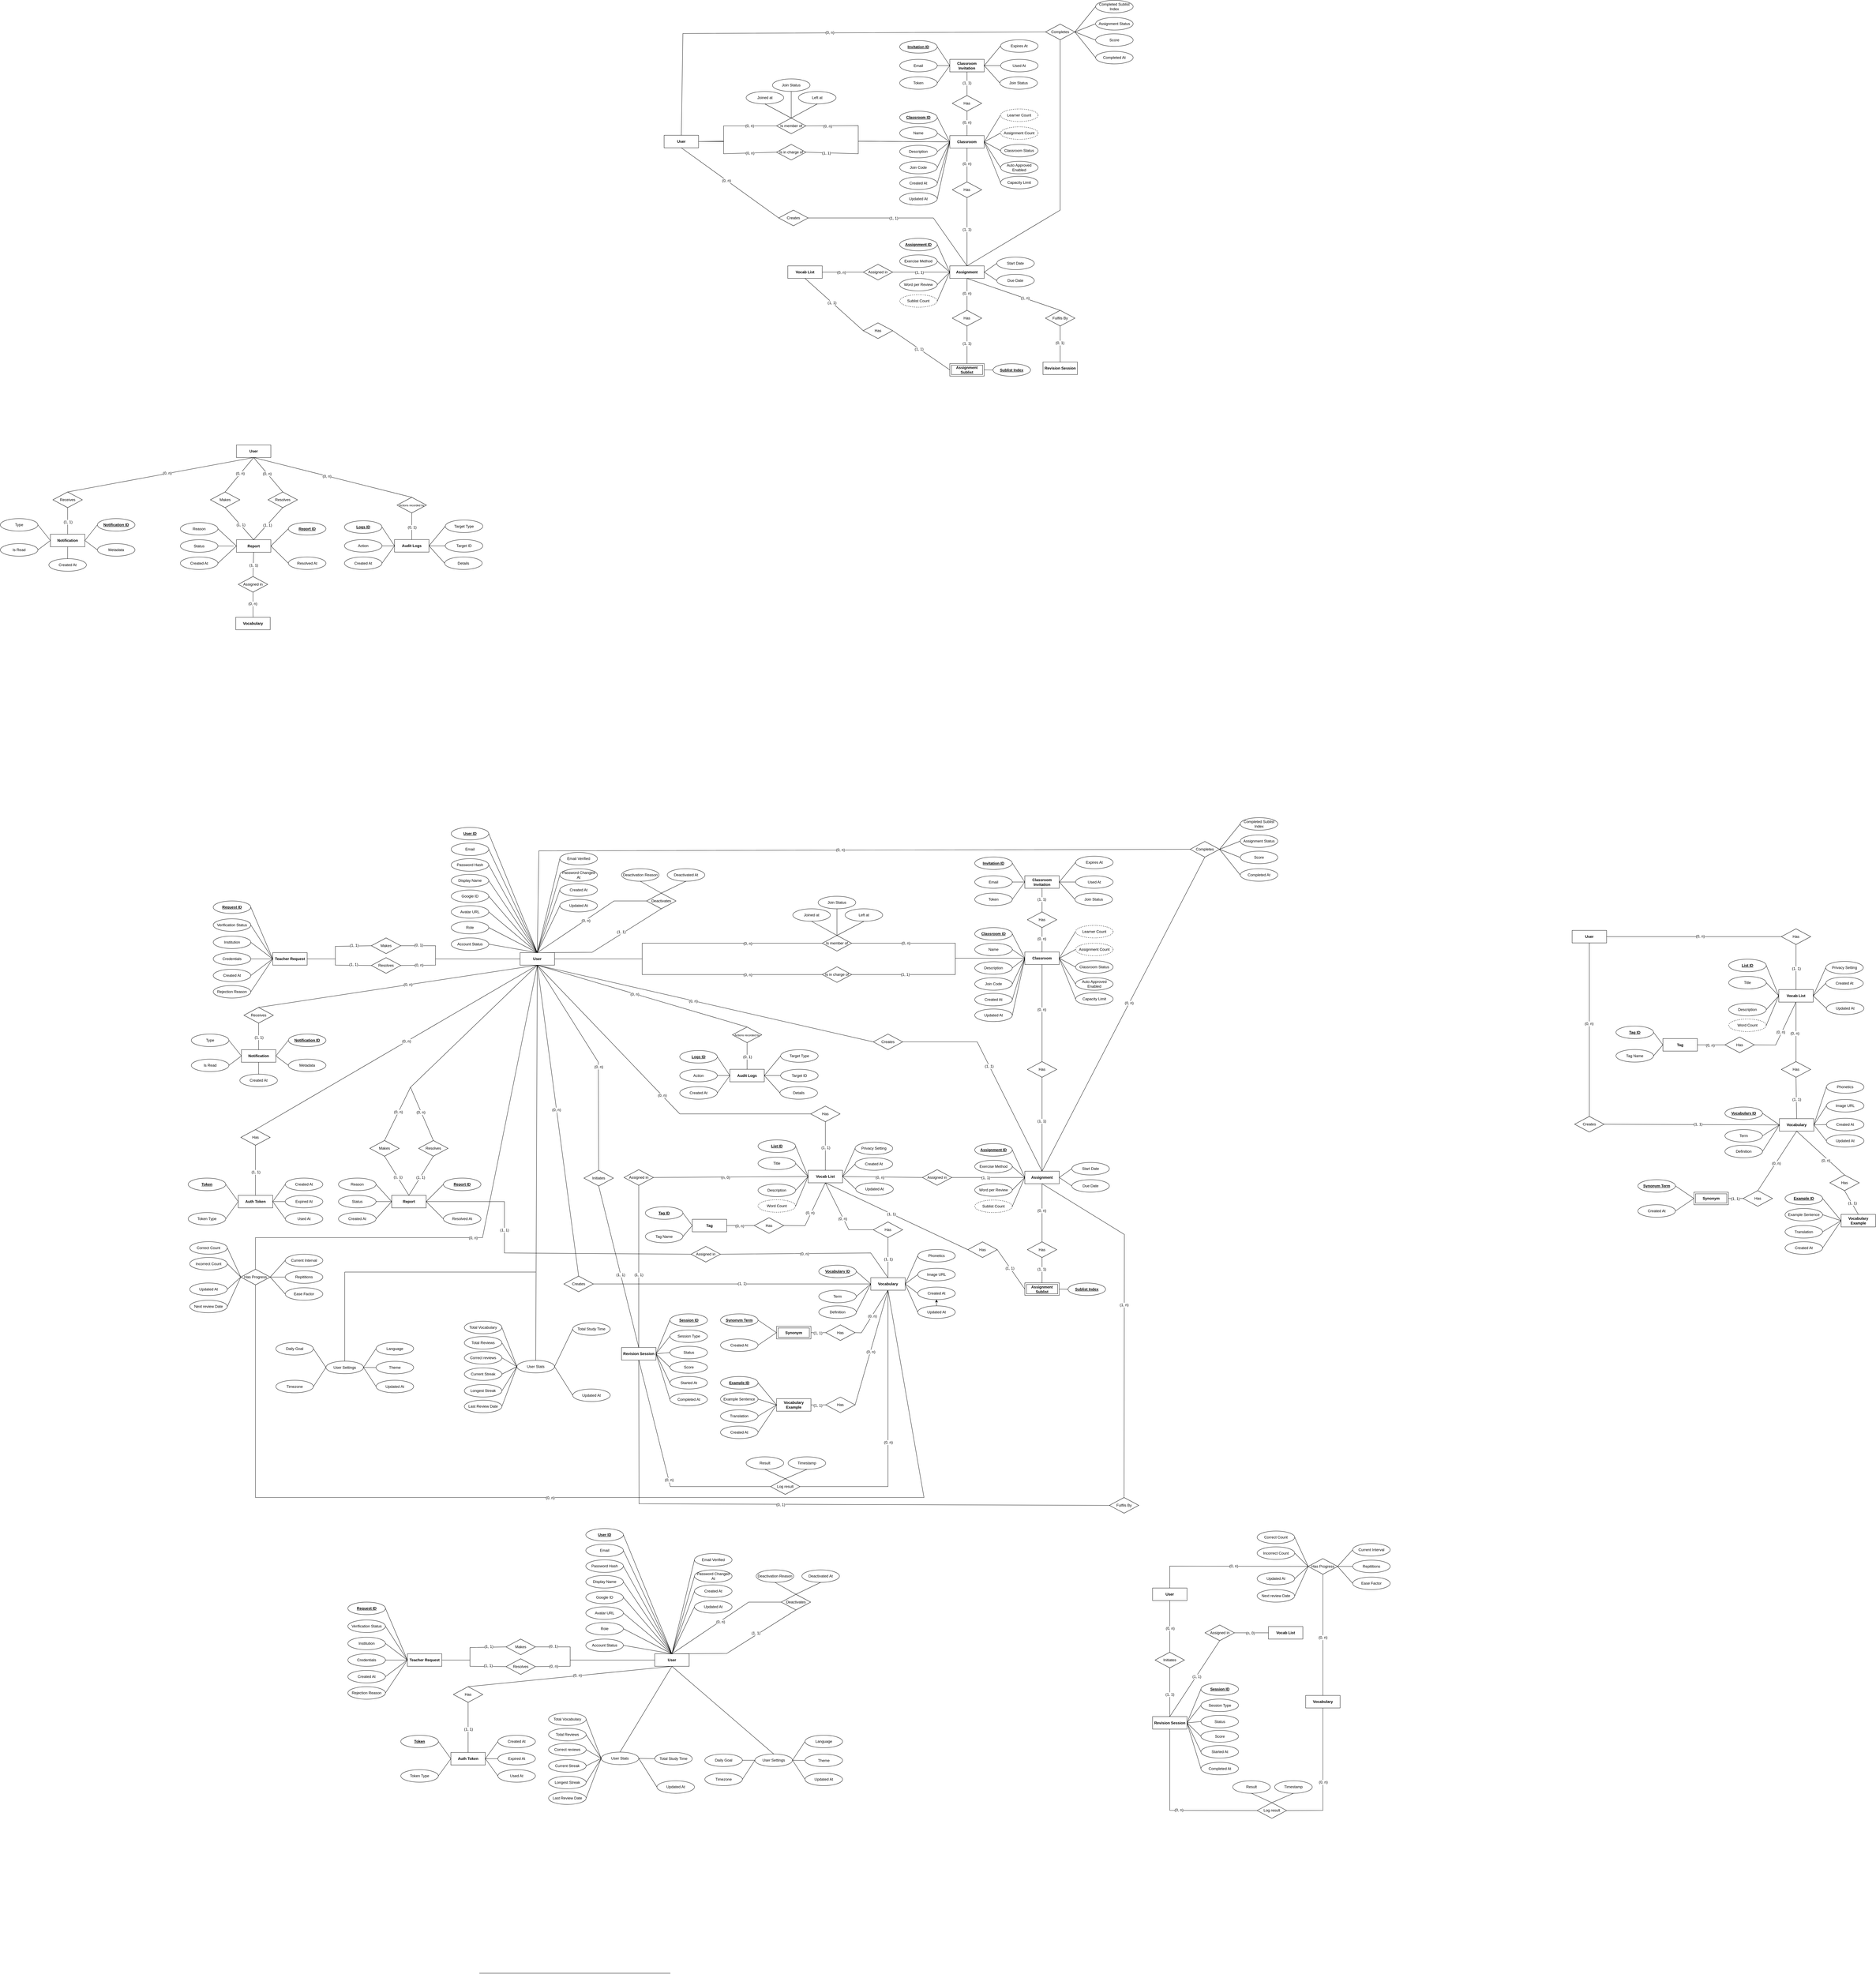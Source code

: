 <mxfile>
    <diagram id="zQTvHMFn9-_YbyP_JuIe" name="Page-1">
        <mxGraphModel dx="1654" dy="3004" grid="0" gridSize="10" guides="1" tooltips="1" connect="1" arrows="1" fold="1" page="0" pageScale="1" pageWidth="1169" pageHeight="1654" background="#ffffff" math="0" shadow="0">
            <root>
                <mxCell id="0"/>
                <mxCell id="1" parent="0"/>
                <mxCell id="1010" value="User" style="rounded=0;whiteSpace=wrap;html=1;fontStyle=1" parent="1" vertex="1">
                    <mxGeometry x="1280" y="1071" width="110" height="40" as="geometry"/>
                </mxCell>
                <mxCell id="1011" value="&lt;span style=&quot;color: rgb(0, 0, 0); font-weight: 700; text-decoration-line: underline;&quot;&gt;User ID&lt;/span&gt;" style="ellipse;whiteSpace=wrap;html=1;" parent="1" vertex="1">
                    <mxGeometry x="1060" y="671" width="120" height="40" as="geometry"/>
                </mxCell>
                <mxCell id="1012" value="Email" style="ellipse;whiteSpace=wrap;html=1;" parent="1" vertex="1">
                    <mxGeometry x="1060" y="721" width="120" height="40" as="geometry"/>
                </mxCell>
                <mxCell id="1013" value="Password Hash" style="ellipse;whiteSpace=wrap;html=1;" parent="1" vertex="1">
                    <mxGeometry x="1060" y="771" width="120" height="40" as="geometry"/>
                </mxCell>
                <mxCell id="1014" value="Google ID" style="ellipse;whiteSpace=wrap;html=1;" parent="1" vertex="1">
                    <mxGeometry x="1060" y="871" width="120" height="40" as="geometry"/>
                </mxCell>
                <mxCell id="1015" value="Role" style="ellipse;whiteSpace=wrap;html=1;" parent="1" vertex="1">
                    <mxGeometry x="1060" y="971" width="120" height="40" as="geometry"/>
                </mxCell>
                <mxCell id="1016" value="&lt;span style=&quot;color: rgb(0, 0, 0);&quot;&gt;Email Verified&lt;/span&gt;" style="ellipse;whiteSpace=wrap;html=1;" parent="1" vertex="1">
                    <mxGeometry x="1407" y="751" width="120" height="40" as="geometry"/>
                </mxCell>
                <mxCell id="1017" value="&lt;span style=&quot;color: rgb(0, 0, 0);&quot;&gt;Password Changed At&lt;/span&gt;" style="ellipse;whiteSpace=wrap;html=1;" parent="1" vertex="1">
                    <mxGeometry x="1407" y="803" width="120" height="40" as="geometry"/>
                </mxCell>
                <mxCell id="1018" value="Deactivated At" style="ellipse;whiteSpace=wrap;html=1;" parent="1" vertex="1">
                    <mxGeometry x="1750" y="803" width="120" height="40" as="geometry"/>
                </mxCell>
                <mxCell id="1019" value="" style="rounded=0;whiteSpace=wrap;html=1;" parent="1" vertex="1">
                    <mxGeometry x="2099" y="2264.5" width="110" height="40" as="geometry"/>
                </mxCell>
                <mxCell id="1020" value="Display Name" style="ellipse;whiteSpace=wrap;html=1;" parent="1" vertex="1">
                    <mxGeometry x="1060" y="821" width="120" height="40" as="geometry"/>
                </mxCell>
                <mxCell id="1021" value="Synonym" style="rounded=0;whiteSpace=wrap;html=1;fontStyle=1" parent="1" vertex="1">
                    <mxGeometry x="2104" y="2269.5" width="100" height="30" as="geometry"/>
                </mxCell>
                <mxCell id="1022" value="Description" style="ellipse;whiteSpace=wrap;html=1;" parent="1" vertex="1">
                    <mxGeometry x="2040" y="1810" width="120" height="40" as="geometry"/>
                </mxCell>
                <mxCell id="1427" value="" style="edgeStyle=none;html=1;" parent="1" source="1023" target="1126" edge="1">
                    <mxGeometry relative="1" as="geometry"/>
                </mxCell>
                <mxCell id="1023" value="Updated At" style="ellipse;whiteSpace=wrap;html=1;" parent="1" vertex="1">
                    <mxGeometry x="2550" y="2199" width="120" height="40" as="geometry"/>
                </mxCell>
                <mxCell id="1024" value="Synonym Term" style="ellipse;whiteSpace=wrap;html=1;fontStyle=5" parent="1" vertex="1">
                    <mxGeometry x="1920" y="2224.5" width="120" height="40" as="geometry"/>
                </mxCell>
                <mxCell id="1025" value="Notification" style="rounded=0;whiteSpace=wrap;html=1;fontStyle=1" parent="1" vertex="1">
                    <mxGeometry x="390" y="1381" width="110" height="40" as="geometry"/>
                </mxCell>
                <mxCell id="1026" value="Notification ID" style="ellipse;whiteSpace=wrap;html=1;fontStyle=5" parent="1" vertex="1">
                    <mxGeometry x="540" y="1331" width="120" height="40" as="geometry"/>
                </mxCell>
                <mxCell id="1027" value="Type" style="ellipse;whiteSpace=wrap;html=1;" parent="1" vertex="1">
                    <mxGeometry x="230" y="1331" width="120" height="40" as="geometry"/>
                </mxCell>
                <mxCell id="1028" value="Is Read" style="ellipse;whiteSpace=wrap;html=1;" parent="1" vertex="1">
                    <mxGeometry x="230" y="1411" width="120" height="40" as="geometry"/>
                </mxCell>
                <mxCell id="1029" value="Created At" style="ellipse;whiteSpace=wrap;html=1;" parent="1" vertex="1">
                    <mxGeometry x="385" y="1459" width="120" height="40" as="geometry"/>
                </mxCell>
                <mxCell id="1030" value="Metadata" style="ellipse;whiteSpace=wrap;html=1;" parent="1" vertex="1">
                    <mxGeometry x="540" y="1411" width="120" height="40" as="geometry"/>
                </mxCell>
                <mxCell id="1031" value="Score" style="ellipse;whiteSpace=wrap;html=1;" parent="1" vertex="1">
                    <mxGeometry x="1758.5" y="2376" width="120" height="38" as="geometry"/>
                </mxCell>
                <mxCell id="1032" value="Join Status" style="ellipse;whiteSpace=wrap;html=1;" parent="1" vertex="1">
                    <mxGeometry x="2232" y="891" width="120" height="40" as="geometry"/>
                </mxCell>
                <mxCell id="1033" value="" style="endArrow=none;html=1;exitX=0.5;exitY=0;exitDx=0;exitDy=0;entryX=1;entryY=0.5;entryDx=0;entryDy=0;" parent="1" source="1010" target="1011" edge="1">
                    <mxGeometry width="50" height="50" relative="1" as="geometry">
                        <mxPoint x="1345" y="1081" as="sourcePoint"/>
                        <mxPoint x="1345" y="841" as="targetPoint"/>
                    </mxGeometry>
                </mxCell>
                <mxCell id="1034" value="" style="endArrow=none;html=1;exitX=0.5;exitY=0;exitDx=0;exitDy=0;entryX=1;entryY=0.5;entryDx=0;entryDy=0;" parent="1" source="1010" target="1012" edge="1">
                    <mxGeometry width="50" height="50" relative="1" as="geometry">
                        <mxPoint x="1355" y="1091" as="sourcePoint"/>
                        <mxPoint x="1355" y="851" as="targetPoint"/>
                    </mxGeometry>
                </mxCell>
                <mxCell id="1035" value="" style="endArrow=none;html=1;exitX=0.5;exitY=0;exitDx=0;exitDy=0;entryX=1;entryY=0.5;entryDx=0;entryDy=0;" parent="1" source="1010" target="1013" edge="1">
                    <mxGeometry width="50" height="50" relative="1" as="geometry">
                        <mxPoint x="1365" y="1101" as="sourcePoint"/>
                        <mxPoint x="1365" y="861" as="targetPoint"/>
                    </mxGeometry>
                </mxCell>
                <mxCell id="1036" value="" style="endArrow=none;html=1;entryX=1;entryY=0.5;entryDx=0;entryDy=0;exitX=0.509;exitY=0.022;exitDx=0;exitDy=0;exitPerimeter=0;" parent="1" source="1010" target="1020" edge="1">
                    <mxGeometry width="50" height="50" relative="1" as="geometry">
                        <mxPoint x="1340" y="1071" as="sourcePoint"/>
                        <mxPoint x="1375" y="871" as="targetPoint"/>
                    </mxGeometry>
                </mxCell>
                <mxCell id="1037" value="" style="endArrow=none;html=1;exitX=0.5;exitY=0;exitDx=0;exitDy=0;entryX=1;entryY=0.5;entryDx=0;entryDy=0;" parent="1" source="1010" target="1014" edge="1">
                    <mxGeometry width="50" height="50" relative="1" as="geometry">
                        <mxPoint x="1385" y="1121" as="sourcePoint"/>
                        <mxPoint x="1385" y="881" as="targetPoint"/>
                    </mxGeometry>
                </mxCell>
                <mxCell id="1038" value="" style="endArrow=none;html=1;exitX=0.5;exitY=0;exitDx=0;exitDy=0;entryX=1;entryY=0.5;entryDx=0;entryDy=0;" parent="1" source="1010" target="1015" edge="1">
                    <mxGeometry width="50" height="50" relative="1" as="geometry">
                        <mxPoint x="1395" y="1131" as="sourcePoint"/>
                        <mxPoint x="1395" y="891" as="targetPoint"/>
                    </mxGeometry>
                </mxCell>
                <mxCell id="1039" value="" style="endArrow=none;html=1;exitX=0.5;exitY=0;exitDx=0;exitDy=0;entryX=0;entryY=0.5;entryDx=0;entryDy=0;" parent="1" source="1010" target="1016" edge="1">
                    <mxGeometry width="50" height="50" relative="1" as="geometry">
                        <mxPoint x="1405" y="1141" as="sourcePoint"/>
                        <mxPoint x="1405" y="901" as="targetPoint"/>
                    </mxGeometry>
                </mxCell>
                <mxCell id="1040" value="" style="endArrow=none;html=1;exitX=0.5;exitY=0;exitDx=0;exitDy=0;entryX=0;entryY=0.5;entryDx=0;entryDy=0;" parent="1" source="1010" target="1017" edge="1">
                    <mxGeometry width="50" height="50" relative="1" as="geometry">
                        <mxPoint x="1415" y="1151" as="sourcePoint"/>
                        <mxPoint x="1415" y="911" as="targetPoint"/>
                    </mxGeometry>
                </mxCell>
                <mxCell id="1041" value="" style="endArrow=none;html=1;entryX=0.5;entryY=1;entryDx=0;entryDy=0;exitX=0.5;exitY=0;exitDx=0;exitDy=0;" parent="1" source="1435" target="1018" edge="1">
                    <mxGeometry width="50" height="50" relative="1" as="geometry">
                        <mxPoint x="1734" y="877" as="sourcePoint"/>
                        <mxPoint x="1646" y="848" as="targetPoint"/>
                    </mxGeometry>
                </mxCell>
                <mxCell id="1042" value="" style="endArrow=none;html=1;exitX=1;exitY=0.5;exitDx=0;exitDy=0;entryX=0;entryY=0.5;entryDx=0;entryDy=0;" parent="1" source="1025" target="1026" edge="1">
                    <mxGeometry width="50" height="50" relative="1" as="geometry">
                        <mxPoint x="490" y="1581" as="sourcePoint"/>
                        <mxPoint x="490" y="1341" as="targetPoint"/>
                    </mxGeometry>
                </mxCell>
                <mxCell id="1043" value="" style="endArrow=none;html=1;exitX=0;exitY=0.5;exitDx=0;exitDy=0;entryX=1;entryY=0.5;entryDx=0;entryDy=0;" parent="1" source="1025" target="1027" edge="1">
                    <mxGeometry width="50" height="50" relative="1" as="geometry">
                        <mxPoint x="465" y="1401" as="sourcePoint"/>
                        <mxPoint x="550" y="1321" as="targetPoint"/>
                    </mxGeometry>
                </mxCell>
                <mxCell id="1044" value="" style="endArrow=none;html=1;entryX=1;entryY=0.5;entryDx=0;entryDy=0;" parent="1" target="1028" edge="1">
                    <mxGeometry width="50" height="50" relative="1" as="geometry">
                        <mxPoint x="390" y="1401" as="sourcePoint"/>
                        <mxPoint x="560" y="1331" as="targetPoint"/>
                    </mxGeometry>
                </mxCell>
                <mxCell id="1045" value="" style="endArrow=none;html=1;exitX=0.5;exitY=0;exitDx=0;exitDy=0;entryX=0.5;entryY=1;entryDx=0;entryDy=0;" parent="1" source="1029" target="1025" edge="1">
                    <mxGeometry width="50" height="50" relative="1" as="geometry">
                        <mxPoint x="485" y="1421" as="sourcePoint"/>
                        <mxPoint x="390" y="1401" as="targetPoint"/>
                    </mxGeometry>
                </mxCell>
                <mxCell id="1046" value="" style="endArrow=none;html=1;exitX=1;exitY=0.5;exitDx=0;exitDy=0;entryX=0;entryY=0.5;entryDx=0;entryDy=0;" parent="1" source="1025" target="1030" edge="1">
                    <mxGeometry width="50" height="50" relative="1" as="geometry">
                        <mxPoint x="495" y="1431" as="sourcePoint"/>
                        <mxPoint x="580" y="1351" as="targetPoint"/>
                    </mxGeometry>
                </mxCell>
                <mxCell id="1047" value="Receives" style="shape=rhombus;perimeter=rhombusPerimeter;whiteSpace=wrap;html=1;align=center;" parent="1" vertex="1">
                    <mxGeometry x="398" y="1246" width="94" height="50" as="geometry"/>
                </mxCell>
                <mxCell id="1048" value="" style="endArrow=none;html=1;rounded=0;exitX=0.5;exitY=0;exitDx=0;exitDy=0;entryX=0.5;entryY=1;entryDx=0;entryDy=0;" parent="1" source="1047" target="1010" edge="1">
                    <mxGeometry relative="1" as="geometry">
                        <mxPoint x="1722" y="1159" as="sourcePoint"/>
                        <mxPoint x="1290" y="1121" as="targetPoint"/>
                    </mxGeometry>
                </mxCell>
                <mxCell id="1049" value="&lt;font style=&quot;font-size: 12px;&quot;&gt;(0, n)&lt;/font&gt;" style="edgeLabel;html=1;align=center;verticalAlign=middle;resizable=0;points=[];" parent="1048" connectable="0" vertex="1">
                    <mxGeometry x="0.071" y="1" relative="1" as="geometry">
                        <mxPoint as="offset"/>
                    </mxGeometry>
                </mxCell>
                <mxCell id="1050" value="" style="endArrow=none;html=1;rounded=0;exitX=0.5;exitY=1;exitDx=0;exitDy=0;entryX=0.5;entryY=0;entryDx=0;entryDy=0;" parent="1" source="1047" target="1025" edge="1">
                    <mxGeometry relative="1" as="geometry">
                        <mxPoint x="620" y="1249" as="sourcePoint"/>
                        <mxPoint x="712" y="1249" as="targetPoint"/>
                    </mxGeometry>
                </mxCell>
                <mxCell id="1051" value="&lt;font style=&quot;font-size: 12px;&quot;&gt;(1, 1)&lt;/font&gt;" style="edgeLabel;html=1;align=center;verticalAlign=middle;resizable=0;points=[];" parent="1050" connectable="0" vertex="1">
                    <mxGeometry x="0.071" y="1" relative="1" as="geometry">
                        <mxPoint as="offset"/>
                    </mxGeometry>
                </mxCell>
                <mxCell id="1052" value="&lt;span style=&quot;color: rgb(0, 0, 0);&quot;&gt;Audit Logs&lt;/span&gt;" style="rounded=0;whiteSpace=wrap;html=1;fontStyle=1" parent="1" vertex="1">
                    <mxGeometry x="1950" y="1443.5" width="110" height="40" as="geometry"/>
                </mxCell>
                <mxCell id="1053" value="&lt;span style=&quot;color: rgb(0, 0, 0);&quot;&gt;Details&lt;/span&gt;" style="ellipse;whiteSpace=wrap;html=1;" parent="1" vertex="1">
                    <mxGeometry x="2110" y="1499" width="120" height="40" as="geometry"/>
                </mxCell>
                <mxCell id="1054" value="&lt;span style=&quot;color: rgb(0, 0, 0); font-weight: 700; text-decoration-line: underline;&quot;&gt;Logs ID&lt;/span&gt;" style="ellipse;whiteSpace=wrap;html=1;" parent="1" vertex="1">
                    <mxGeometry x="1790" y="1383.5" width="120" height="40" as="geometry"/>
                </mxCell>
                <mxCell id="1055" value="&lt;span style=&quot;color: rgb(0, 0, 0);&quot;&gt;Action&lt;/span&gt;" style="ellipse;whiteSpace=wrap;html=1;" parent="1" vertex="1">
                    <mxGeometry x="1790" y="1443.5" width="120" height="40" as="geometry"/>
                </mxCell>
                <mxCell id="1056" value="&lt;span style=&quot;color: rgb(0, 0, 0);&quot;&gt;Created At&lt;/span&gt;" style="ellipse;whiteSpace=wrap;html=1;" parent="1" vertex="1">
                    <mxGeometry x="1790" y="1499" width="120" height="40" as="geometry"/>
                </mxCell>
                <mxCell id="1057" value="" style="endArrow=none;html=1;exitX=1;exitY=0.5;exitDx=0;exitDy=0;entryX=0;entryY=0.5;entryDx=0;entryDy=0;" parent="1" source="1052" target="1136" edge="1">
                    <mxGeometry width="50" height="50" relative="1" as="geometry">
                        <mxPoint x="2050" y="1643.5" as="sourcePoint"/>
                        <mxPoint x="2100" y="1403.5" as="targetPoint"/>
                    </mxGeometry>
                </mxCell>
                <mxCell id="1058" value="" style="endArrow=none;html=1;exitX=1;exitY=0.5;exitDx=0;exitDy=0;entryX=0;entryY=0.5;entryDx=0;entryDy=0;" parent="1" source="1052" target="1053" edge="1">
                    <mxGeometry width="50" height="50" relative="1" as="geometry">
                        <mxPoint x="2015" y="1453.5" as="sourcePoint"/>
                        <mxPoint x="2100" y="1373.5" as="targetPoint"/>
                    </mxGeometry>
                </mxCell>
                <mxCell id="1059" value="" style="endArrow=none;html=1;exitX=0;exitY=0.5;exitDx=0;exitDy=0;entryX=1;entryY=0.5;entryDx=0;entryDy=0;" parent="1" source="1052" target="1054" edge="1">
                    <mxGeometry width="50" height="50" relative="1" as="geometry">
                        <mxPoint x="2025" y="1463.5" as="sourcePoint"/>
                        <mxPoint x="2110" y="1383.5" as="targetPoint"/>
                    </mxGeometry>
                </mxCell>
                <mxCell id="1060" value="" style="endArrow=none;html=1;exitX=1;exitY=0.5;exitDx=0;exitDy=0;" parent="1" source="1055" edge="1">
                    <mxGeometry width="50" height="50" relative="1" as="geometry">
                        <mxPoint x="2045" y="1483.5" as="sourcePoint"/>
                        <mxPoint x="1950" y="1463.5" as="targetPoint"/>
                    </mxGeometry>
                </mxCell>
                <mxCell id="1061" value="" style="endArrow=none;html=1;exitX=0;exitY=0.5;exitDx=0;exitDy=0;entryX=1;entryY=0.5;entryDx=0;entryDy=0;" parent="1" source="1052" target="1056" edge="1">
                    <mxGeometry width="50" height="50" relative="1" as="geometry">
                        <mxPoint x="2055" y="1493.5" as="sourcePoint"/>
                        <mxPoint x="2140" y="1413.5" as="targetPoint"/>
                    </mxGeometry>
                </mxCell>
                <mxCell id="1062" value="&lt;font style=&quot;font-size: 9px;&quot;&gt;Actions recorded by&lt;/font&gt;" style="shape=rhombus;perimeter=rhombusPerimeter;whiteSpace=wrap;html=1;align=center;" parent="1" vertex="1">
                    <mxGeometry x="1958" y="1308.5" width="94" height="50" as="geometry"/>
                </mxCell>
                <mxCell id="1063" value="" style="endArrow=none;html=1;rounded=0;exitX=0.5;exitY=0;exitDx=0;exitDy=0;entryX=0.5;entryY=1;entryDx=0;entryDy=0;" parent="1" source="1062" target="1010" edge="1">
                    <mxGeometry relative="1" as="geometry">
                        <mxPoint x="2270" y="1194" as="sourcePoint"/>
                        <mxPoint x="1358" y="1131" as="targetPoint"/>
                    </mxGeometry>
                </mxCell>
                <mxCell id="1064" value="&lt;font style=&quot;font-size: 12px;&quot;&gt;(0, n)&lt;/font&gt;" style="edgeLabel;html=1;align=center;verticalAlign=middle;resizable=0;points=[];" parent="1063" connectable="0" vertex="1">
                    <mxGeometry x="0.071" y="1" relative="1" as="geometry">
                        <mxPoint as="offset"/>
                    </mxGeometry>
                </mxCell>
                <mxCell id="1065" value="" style="endArrow=none;html=1;rounded=0;exitX=0.5;exitY=1;exitDx=0;exitDy=0;entryX=0.5;entryY=0;entryDx=0;entryDy=0;" parent="1" source="1062" target="1052" edge="1">
                    <mxGeometry relative="1" as="geometry">
                        <mxPoint x="2188" y="1346.5" as="sourcePoint"/>
                        <mxPoint x="1959.5" y="1558.5" as="targetPoint"/>
                    </mxGeometry>
                </mxCell>
                <mxCell id="1066" value="&lt;font style=&quot;font-size: 12px;&quot;&gt;(0, 1)&lt;/font&gt;" style="edgeLabel;html=1;align=center;verticalAlign=middle;resizable=0;points=[];" parent="1065" connectable="0" vertex="1">
                    <mxGeometry x="0.071" y="1" relative="1" as="geometry">
                        <mxPoint as="offset"/>
                    </mxGeometry>
                </mxCell>
                <mxCell id="1067" value="&lt;span style=&quot;color: rgb(0, 0, 0);&quot;&gt;Teacher Request&lt;/span&gt;" style="rounded=0;whiteSpace=wrap;html=1;fontStyle=1" parent="1" vertex="1">
                    <mxGeometry x="490" y="1071" width="110" height="40" as="geometry"/>
                </mxCell>
                <mxCell id="1068" value="&lt;span style=&quot;color: rgb(0, 0, 0); font-weight: 700; text-decoration-line: underline;&quot;&gt;Request ID&lt;/span&gt;" style="ellipse;whiteSpace=wrap;html=1;" parent="1" vertex="1">
                    <mxGeometry x="300" y="906" width="120" height="40" as="geometry"/>
                </mxCell>
                <mxCell id="1069" value="&lt;span style=&quot;color: rgb(0, 0, 0);&quot;&gt;Verification Status&lt;/span&gt;" style="ellipse;whiteSpace=wrap;html=1;" parent="1" vertex="1">
                    <mxGeometry x="300" y="963" width="120" height="40" as="geometry"/>
                </mxCell>
                <mxCell id="1070" value="&lt;span style=&quot;color: rgb(0, 0, 0);&quot;&gt;Institution&lt;/span&gt;" style="ellipse;whiteSpace=wrap;html=1;" parent="1" vertex="1">
                    <mxGeometry x="300" y="1018" width="120" height="40" as="geometry"/>
                </mxCell>
                <mxCell id="1071" value="&lt;span style=&quot;color: rgb(0, 0, 0);&quot;&gt;Rejection Reason&lt;/span&gt;" style="ellipse;whiteSpace=wrap;html=1;" parent="1" vertex="1">
                    <mxGeometry x="300" y="1176" width="120" height="40" as="geometry"/>
                </mxCell>
                <mxCell id="1072" value="" style="endArrow=none;html=1;exitX=0;exitY=0.5;exitDx=0;exitDy=0;entryX=1;entryY=0.5;entryDx=0;entryDy=0;" parent="1" source="1067" target="1133" edge="1">
                    <mxGeometry width="50" height="50" relative="1" as="geometry">
                        <mxPoint x="680" y="1266" as="sourcePoint"/>
                        <mxPoint x="640" y="1026" as="targetPoint"/>
                    </mxGeometry>
                </mxCell>
                <mxCell id="1073" value="" style="endArrow=none;html=1;exitX=0;exitY=0.5;exitDx=0;exitDy=0;entryX=1;entryY=0.5;entryDx=0;entryDy=0;" parent="1" source="1067" target="1068" edge="1">
                    <mxGeometry width="50" height="50" relative="1" as="geometry">
                        <mxPoint x="655" y="1086" as="sourcePoint"/>
                        <mxPoint x="740" y="1006" as="targetPoint"/>
                    </mxGeometry>
                </mxCell>
                <mxCell id="1074" value="" style="endArrow=none;html=1;entryX=1;entryY=0.5;entryDx=0;entryDy=0;exitX=0;exitY=0.5;exitDx=0;exitDy=0;" parent="1" source="1067" target="1069" edge="1">
                    <mxGeometry width="50" height="50" relative="1" as="geometry">
                        <mxPoint x="490" y="1086" as="sourcePoint"/>
                        <mxPoint x="750" y="1016" as="targetPoint"/>
                    </mxGeometry>
                </mxCell>
                <mxCell id="1075" value="" style="endArrow=none;html=1;exitX=1;exitY=0.5;exitDx=0;exitDy=0;entryX=0;entryY=0.5;entryDx=0;entryDy=0;" parent="1" source="1070" target="1067" edge="1">
                    <mxGeometry width="50" height="50" relative="1" as="geometry">
                        <mxPoint x="675" y="1106" as="sourcePoint"/>
                        <mxPoint x="580" y="1086" as="targetPoint"/>
                    </mxGeometry>
                </mxCell>
                <mxCell id="1076" value="" style="endArrow=none;html=1;exitX=0;exitY=0.5;exitDx=0;exitDy=0;entryX=1;entryY=0.5;entryDx=0;entryDy=0;" parent="1" source="1067" target="1071" edge="1">
                    <mxGeometry width="50" height="50" relative="1" as="geometry">
                        <mxPoint x="685" y="1116" as="sourcePoint"/>
                        <mxPoint x="770" y="1036" as="targetPoint"/>
                    </mxGeometry>
                </mxCell>
                <mxCell id="1077" value="Makes" style="shape=rhombus;perimeter=rhombusPerimeter;whiteSpace=wrap;html=1;align=center;" parent="1" vertex="1">
                    <mxGeometry x="805" y="1024" width="94" height="50" as="geometry"/>
                </mxCell>
                <mxCell id="1078" value="" style="endArrow=none;html=1;rounded=0;exitX=0;exitY=0.5;exitDx=0;exitDy=0;entryX=1;entryY=0.5;entryDx=0;entryDy=0;" parent="1" source="1010" target="1077" edge="1">
                    <mxGeometry relative="1" as="geometry">
                        <mxPoint x="1075" y="1226" as="sourcePoint"/>
                        <mxPoint x="1075" y="1311" as="targetPoint"/>
                        <Array as="points">
                            <mxPoint x="1010" y="1091"/>
                            <mxPoint x="1010" y="1049"/>
                        </Array>
                    </mxGeometry>
                </mxCell>
                <mxCell id="1079" value="&lt;font style=&quot;font-size: 12px;&quot;&gt;(0, 1)&lt;/font&gt;" style="edgeLabel;html=1;align=center;verticalAlign=middle;resizable=0;points=[];" parent="1078" connectable="0" vertex="1">
                    <mxGeometry x="0.071" y="1" relative="1" as="geometry">
                        <mxPoint x="-98" y="-45" as="offset"/>
                    </mxGeometry>
                </mxCell>
                <mxCell id="1080" value="" style="endArrow=none;html=1;rounded=0;exitX=0;exitY=0.5;exitDx=0;exitDy=0;entryX=1;entryY=0.5;entryDx=0;entryDy=0;" parent="1" source="1077" target="1067" edge="1">
                    <mxGeometry relative="1" as="geometry">
                        <mxPoint x="1085" y="1236" as="sourcePoint"/>
                        <mxPoint x="620" y="1091" as="targetPoint"/>
                        <Array as="points">
                            <mxPoint x="690" y="1051"/>
                            <mxPoint x="690" y="1091"/>
                        </Array>
                    </mxGeometry>
                </mxCell>
                <mxCell id="1081" value="&lt;font style=&quot;font-size: 12px;&quot;&gt;(1, 1)&lt;/font&gt;" style="edgeLabel;html=1;align=center;verticalAlign=middle;resizable=0;points=[];" parent="1080" connectable="0" vertex="1">
                    <mxGeometry x="0.071" y="1" relative="1" as="geometry">
                        <mxPoint x="59" y="-19" as="offset"/>
                    </mxGeometry>
                </mxCell>
                <mxCell id="1082" value="Auth Token" style="rounded=0;whiteSpace=wrap;html=1;fontStyle=1" parent="1" vertex="1">
                    <mxGeometry x="380" y="1846" width="110" height="40" as="geometry"/>
                </mxCell>
                <mxCell id="1083" value="&lt;span style=&quot;color: rgb(0, 0, 0); font-weight: 700; text-decoration-line: underline;&quot;&gt;Token&lt;/span&gt;" style="ellipse;whiteSpace=wrap;html=1;" parent="1" vertex="1">
                    <mxGeometry x="220" y="1791" width="120" height="40" as="geometry"/>
                </mxCell>
                <mxCell id="1084" value="&lt;span style=&quot;color: rgb(0, 0, 0);&quot;&gt;Expired At&lt;/span&gt;" style="ellipse;whiteSpace=wrap;html=1;" parent="1" vertex="1">
                    <mxGeometry x="530" y="1846" width="120" height="40" as="geometry"/>
                </mxCell>
                <mxCell id="1085" value="&lt;span style=&quot;color: rgb(0, 0, 0);&quot;&gt;Created At&lt;/span&gt;" style="ellipse;whiteSpace=wrap;html=1;" parent="1" vertex="1">
                    <mxGeometry x="530" y="1791" width="120" height="40" as="geometry"/>
                </mxCell>
                <mxCell id="1086" value="" style="endArrow=none;html=1;exitX=0;exitY=0.5;exitDx=0;exitDy=0;entryX=1;entryY=0.5;entryDx=0;entryDy=0;" parent="1" source="1082" target="1083" edge="1">
                    <mxGeometry width="50" height="50" relative="1" as="geometry">
                        <mxPoint x="455" y="1866" as="sourcePoint"/>
                        <mxPoint x="540" y="1786" as="targetPoint"/>
                    </mxGeometry>
                </mxCell>
                <mxCell id="1087" value="" style="endArrow=none;html=1;exitX=0;exitY=0.5;exitDx=0;exitDy=0;entryX=1;entryY=0.5;entryDx=0;entryDy=0;" parent="1" source="1084" target="1082" edge="1">
                    <mxGeometry width="50" height="50" relative="1" as="geometry">
                        <mxPoint x="475" y="1886" as="sourcePoint"/>
                        <mxPoint x="380" y="1866" as="targetPoint"/>
                    </mxGeometry>
                </mxCell>
                <mxCell id="1088" value="" style="endArrow=none;html=1;exitX=1;exitY=0.5;exitDx=0;exitDy=0;entryX=0;entryY=0.5;entryDx=0;entryDy=0;" parent="1" source="1082" target="1085" edge="1">
                    <mxGeometry width="50" height="50" relative="1" as="geometry">
                        <mxPoint x="485" y="1896" as="sourcePoint"/>
                        <mxPoint x="570" y="1816" as="targetPoint"/>
                    </mxGeometry>
                </mxCell>
                <mxCell id="1089" value="&lt;span style=&quot;color: rgb(0, 0, 0);&quot;&gt;Used At&lt;/span&gt;" style="ellipse;whiteSpace=wrap;html=1;" parent="1" vertex="1">
                    <mxGeometry x="530" y="1901" width="120" height="40" as="geometry"/>
                </mxCell>
                <mxCell id="1090" value="" style="endArrow=none;html=1;exitX=1;exitY=0.5;exitDx=0;exitDy=0;entryX=0;entryY=0.5;entryDx=0;entryDy=0;" parent="1" source="1082" target="1089" edge="1">
                    <mxGeometry width="50" height="50" relative="1" as="geometry">
                        <mxPoint x="500" y="1876" as="sourcePoint"/>
                        <mxPoint x="540" y="1946" as="targetPoint"/>
                    </mxGeometry>
                </mxCell>
                <mxCell id="1091" value="Has" style="shape=rhombus;perimeter=rhombusPerimeter;whiteSpace=wrap;html=1;align=center;" parent="1" vertex="1">
                    <mxGeometry x="388" y="1636" width="94" height="50" as="geometry"/>
                </mxCell>
                <mxCell id="1092" value="" style="endArrow=none;html=1;rounded=0;exitX=0.5;exitY=0;exitDx=0;exitDy=0;" parent="1" source="1091" edge="1">
                    <mxGeometry relative="1" as="geometry">
                        <mxPoint x="950" y="1176" as="sourcePoint"/>
                        <mxPoint x="1335" y="1111" as="targetPoint"/>
                    </mxGeometry>
                </mxCell>
                <mxCell id="1093" value="&lt;font style=&quot;font-size: 12px;&quot;&gt;(0, n)&lt;/font&gt;" style="edgeLabel;html=1;align=center;verticalAlign=middle;resizable=0;points=[];" parent="1092" connectable="0" vertex="1">
                    <mxGeometry x="0.071" y="1" relative="1" as="geometry">
                        <mxPoint as="offset"/>
                    </mxGeometry>
                </mxCell>
                <mxCell id="1094" value="" style="endArrow=none;html=1;rounded=0;exitX=0.5;exitY=1;exitDx=0;exitDy=0;" parent="1" source="1091" edge="1">
                    <mxGeometry relative="1" as="geometry">
                        <mxPoint x="435.0" y="1746" as="sourcePoint"/>
                        <mxPoint x="435" y="1846" as="targetPoint"/>
                    </mxGeometry>
                </mxCell>
                <mxCell id="1095" value="&lt;font style=&quot;font-size: 12px;&quot;&gt;(1, 1)&lt;/font&gt;" style="edgeLabel;html=1;align=center;verticalAlign=middle;resizable=0;points=[];" parent="1094" connectable="0" vertex="1">
                    <mxGeometry x="0.071" y="1" relative="1" as="geometry">
                        <mxPoint as="offset"/>
                    </mxGeometry>
                </mxCell>
                <mxCell id="1096" value="&lt;span style=&quot;color: rgb(0, 0, 0);&quot;&gt;Vocab List&lt;/span&gt;" style="rounded=0;whiteSpace=wrap;html=1;fontStyle=1" parent="1" vertex="1">
                    <mxGeometry x="2200" y="1766" width="110" height="40" as="geometry"/>
                </mxCell>
                <mxCell id="1097" value="&lt;span style=&quot;color: rgb(0, 0, 0);&quot;&gt;Created At&lt;/span&gt;" style="ellipse;whiteSpace=wrap;html=1;" parent="1" vertex="1">
                    <mxGeometry x="2350" y="1726" width="120" height="40" as="geometry"/>
                </mxCell>
                <mxCell id="1098" value="&lt;span style=&quot;color: rgb(0, 0, 0); font-weight: 700; text-decoration-line: underline;&quot;&gt;List ID&lt;/span&gt;" style="ellipse;whiteSpace=wrap;html=1;" parent="1" vertex="1">
                    <mxGeometry x="2040" y="1669" width="120" height="40" as="geometry"/>
                </mxCell>
                <mxCell id="1099" value="&lt;span style=&quot;color: rgb(0, 0, 0);&quot;&gt;Title&lt;/span&gt;" style="ellipse;whiteSpace=wrap;html=1;" parent="1" vertex="1">
                    <mxGeometry x="2040" y="1724" width="120" height="40" as="geometry"/>
                </mxCell>
                <mxCell id="1100" value="&lt;span style=&quot;color: rgb(0, 0, 0);&quot;&gt;Updated At&lt;/span&gt;" style="ellipse;whiteSpace=wrap;html=1;" parent="1" vertex="1">
                    <mxGeometry x="2352" y="1806" width="120" height="40" as="geometry"/>
                </mxCell>
                <mxCell id="1101" value="" style="endArrow=none;html=1;exitX=1;exitY=0.5;exitDx=0;exitDy=0;entryX=0;entryY=0.5;entryDx=0;entryDy=0;" parent="1" source="1096" target="1132" edge="1">
                    <mxGeometry width="50" height="50" relative="1" as="geometry">
                        <mxPoint x="2300" y="1966" as="sourcePoint"/>
                        <mxPoint x="2350" y="1726" as="targetPoint"/>
                    </mxGeometry>
                </mxCell>
                <mxCell id="1102" value="" style="endArrow=none;html=1;exitX=1;exitY=0.5;exitDx=0;exitDy=0;entryX=0;entryY=0.5;entryDx=0;entryDy=0;" parent="1" source="1096" target="1097" edge="1">
                    <mxGeometry width="50" height="50" relative="1" as="geometry">
                        <mxPoint x="2265" y="1776" as="sourcePoint"/>
                        <mxPoint x="2350" y="1696" as="targetPoint"/>
                    </mxGeometry>
                </mxCell>
                <mxCell id="1103" value="" style="endArrow=none;html=1;exitX=0;exitY=0.5;exitDx=0;exitDy=0;entryX=1;entryY=0.5;entryDx=0;entryDy=0;" parent="1" source="1096" target="1098" edge="1">
                    <mxGeometry width="50" height="50" relative="1" as="geometry">
                        <mxPoint x="2275" y="1786" as="sourcePoint"/>
                        <mxPoint x="2360" y="1706" as="targetPoint"/>
                    </mxGeometry>
                </mxCell>
                <mxCell id="1104" value="" style="endArrow=none;html=1;exitX=1;exitY=0.5;exitDx=0;exitDy=0;" parent="1" source="1099" edge="1">
                    <mxGeometry width="50" height="50" relative="1" as="geometry">
                        <mxPoint x="2295" y="1806" as="sourcePoint"/>
                        <mxPoint x="2200" y="1786" as="targetPoint"/>
                    </mxGeometry>
                </mxCell>
                <mxCell id="1105" value="" style="endArrow=none;html=1;exitX=1;exitY=0.5;exitDx=0;exitDy=0;entryX=0;entryY=0.5;entryDx=0;entryDy=0;" parent="1" source="1096" target="1100" edge="1">
                    <mxGeometry width="50" height="50" relative="1" as="geometry">
                        <mxPoint x="2305" y="1816" as="sourcePoint"/>
                        <mxPoint x="2390" y="1736" as="targetPoint"/>
                    </mxGeometry>
                </mxCell>
                <mxCell id="1106" value="" style="endArrow=none;html=1;exitX=1;exitY=0.5;exitDx=0;exitDy=0;entryX=0;entryY=0.5;entryDx=0;entryDy=0;" parent="1" source="1022" target="1096" edge="1">
                    <mxGeometry width="50" height="50" relative="1" as="geometry">
                        <mxPoint x="2175" y="1826" as="sourcePoint"/>
                        <mxPoint x="2210" y="1796" as="targetPoint"/>
                    </mxGeometry>
                </mxCell>
                <mxCell id="1107" value="Has" style="shape=rhombus;perimeter=rhombusPerimeter;whiteSpace=wrap;html=1;align=center;" parent="1" vertex="1">
                    <mxGeometry x="2208" y="1561" width="94" height="50" as="geometry"/>
                </mxCell>
                <mxCell id="1108" value="" style="endArrow=none;html=1;rounded=0;exitX=0.5;exitY=1;exitDx=0;exitDy=0;entryX=0.5;entryY=0;entryDx=0;entryDy=0;" parent="1" source="1107" target="1096" edge="1">
                    <mxGeometry relative="1" as="geometry">
                        <mxPoint x="2250" y="1636" as="sourcePoint"/>
                        <mxPoint x="2250" y="1796" as="targetPoint"/>
                    </mxGeometry>
                </mxCell>
                <mxCell id="1109" value="&lt;font style=&quot;font-size: 12px;&quot;&gt;(1, 1)&lt;/font&gt;" style="edgeLabel;html=1;align=center;verticalAlign=middle;resizable=0;points=[];" parent="1108" connectable="0" vertex="1">
                    <mxGeometry x="0.071" y="1" relative="1" as="geometry">
                        <mxPoint as="offset"/>
                    </mxGeometry>
                </mxCell>
                <mxCell id="1110" value="" style="endArrow=none;html=1;rounded=0;exitX=0.5;exitY=1;exitDx=0;exitDy=0;entryX=0;entryY=0.5;entryDx=0;entryDy=0;" parent="1" source="1010" target="1107" edge="1">
                    <mxGeometry relative="1" as="geometry">
                        <mxPoint x="1310" y="1376" as="sourcePoint"/>
                        <mxPoint x="1650" y="1176" as="targetPoint"/>
                        <Array as="points">
                            <mxPoint x="1790" y="1586"/>
                        </Array>
                    </mxGeometry>
                </mxCell>
                <mxCell id="1111" value="&lt;font style=&quot;font-size: 12px;&quot;&gt;(0, n)&lt;/font&gt;" style="edgeLabel;html=1;align=center;verticalAlign=middle;resizable=0;points=[];" parent="1110" connectable="0" vertex="1">
                    <mxGeometry x="0.071" y="1" relative="1" as="geometry">
                        <mxPoint as="offset"/>
                    </mxGeometry>
                </mxCell>
                <mxCell id="1112" value="&lt;span style=&quot;color: rgb(0, 0, 0);&quot;&gt;Tag&lt;/span&gt;" style="rounded=0;whiteSpace=wrap;html=1;fontStyle=1" parent="1" vertex="1">
                    <mxGeometry x="1830" y="1922.5" width="110" height="40" as="geometry"/>
                </mxCell>
                <mxCell id="1113" value="&lt;span style=&quot;color: rgb(0, 0, 0);&quot;&gt;Tag ID&lt;/span&gt;" style="ellipse;whiteSpace=wrap;html=1;fontStyle=5" parent="1" vertex="1">
                    <mxGeometry x="1680" y="1882.5" width="120" height="40" as="geometry"/>
                </mxCell>
                <mxCell id="1114" value="&lt;span style=&quot;color: rgb(0, 0, 0);&quot;&gt;Tag Name&lt;/span&gt;" style="ellipse;whiteSpace=wrap;html=1;" parent="1" vertex="1">
                    <mxGeometry x="1680" y="1957.5" width="120" height="40" as="geometry"/>
                </mxCell>
                <mxCell id="1115" value="" style="endArrow=none;html=1;exitX=0;exitY=0.5;exitDx=0;exitDy=0;entryX=1;entryY=0.5;entryDx=0;entryDy=0;" parent="1" source="1112" target="1113" edge="1">
                    <mxGeometry width="50" height="50" relative="1" as="geometry">
                        <mxPoint x="1912" y="1972.5" as="sourcePoint"/>
                        <mxPoint x="1952" y="1912.5" as="targetPoint"/>
                    </mxGeometry>
                </mxCell>
                <mxCell id="1116" value="" style="endArrow=none;html=1;entryX=1;entryY=0.5;entryDx=0;entryDy=0;exitX=0;exitY=0.5;exitDx=0;exitDy=0;" parent="1" source="1112" target="1114" edge="1">
                    <mxGeometry width="50" height="50" relative="1" as="geometry">
                        <mxPoint x="1880" y="1942.5" as="sourcePoint"/>
                        <mxPoint x="1930" y="1912.5" as="targetPoint"/>
                    </mxGeometry>
                </mxCell>
                <mxCell id="1117" value="Has" style="shape=rhombus;perimeter=rhombusPerimeter;whiteSpace=wrap;html=1;align=center;" parent="1" vertex="1">
                    <mxGeometry x="2028" y="1917.5" width="94" height="50" as="geometry"/>
                </mxCell>
                <mxCell id="1118" value="" style="endArrow=none;html=1;rounded=0;exitX=0;exitY=0.5;exitDx=0;exitDy=0;entryX=1;entryY=0.5;entryDx=0;entryDy=0;" parent="1" source="1117" target="1112" edge="1">
                    <mxGeometry relative="1" as="geometry">
                        <mxPoint x="1260" y="1834" as="sourcePoint"/>
                        <mxPoint x="1590" y="2039" as="targetPoint"/>
                    </mxGeometry>
                </mxCell>
                <mxCell id="1119" value="&lt;font style=&quot;font-size: 12px;&quot;&gt;(0, n)&lt;/font&gt;" style="edgeLabel;html=1;align=center;verticalAlign=middle;resizable=0;points=[];" parent="1118" connectable="0" vertex="1">
                    <mxGeometry x="0.071" y="1" relative="1" as="geometry">
                        <mxPoint as="offset"/>
                    </mxGeometry>
                </mxCell>
                <mxCell id="1120" value="" style="endArrow=none;html=1;rounded=0;exitX=0.5;exitY=1;exitDx=0;exitDy=0;entryX=1;entryY=0.5;entryDx=0;entryDy=0;" parent="1" source="1096" target="1117" edge="1">
                    <mxGeometry relative="1" as="geometry">
                        <mxPoint x="2145" y="1951" as="sourcePoint"/>
                        <mxPoint x="2145" y="2081" as="targetPoint"/>
                        <Array as="points">
                            <mxPoint x="2190" y="1943"/>
                        </Array>
                    </mxGeometry>
                </mxCell>
                <mxCell id="1121" value="&lt;font style=&quot;font-size: 12px;&quot;&gt;(0, n)&lt;/font&gt;" style="edgeLabel;html=1;align=center;verticalAlign=middle;resizable=0;points=[];" parent="1120" connectable="0" vertex="1">
                    <mxGeometry x="0.071" y="1" relative="1" as="geometry">
                        <mxPoint y="-11" as="offset"/>
                    </mxGeometry>
                </mxCell>
                <mxCell id="1122" value="Term" style="ellipse;whiteSpace=wrap;html=1;" parent="1" vertex="1">
                    <mxGeometry x="2234" y="2149" width="120" height="40" as="geometry"/>
                </mxCell>
                <mxCell id="1123" value="Vocabulary" style="rounded=0;whiteSpace=wrap;html=1;fontStyle=1" parent="1" vertex="1">
                    <mxGeometry x="2400" y="2109" width="110" height="40" as="geometry"/>
                </mxCell>
                <mxCell id="1124" value="Image URL" style="ellipse;whiteSpace=wrap;html=1;" parent="1" vertex="1">
                    <mxGeometry x="2550" y="2079" width="120" height="40" as="geometry"/>
                </mxCell>
                <mxCell id="1125" value="&lt;b&gt;&lt;u&gt;Vocabulary ID&lt;/u&gt;&lt;/b&gt;" style="ellipse;whiteSpace=wrap;html=1;" parent="1" vertex="1">
                    <mxGeometry x="2234" y="2069" width="120" height="40" as="geometry"/>
                </mxCell>
                <mxCell id="1126" value="Created At" style="ellipse;whiteSpace=wrap;html=1;" parent="1" vertex="1">
                    <mxGeometry x="2550" y="2139" width="120" height="40" as="geometry"/>
                </mxCell>
                <mxCell id="1127" value="" style="endArrow=none;html=1;exitX=1;exitY=0.5;exitDx=0;exitDy=0;entryX=0;entryY=0.5;entryDx=0;entryDy=0;" parent="1" source="1123" target="1134" edge="1">
                    <mxGeometry width="50" height="50" relative="1" as="geometry">
                        <mxPoint x="2500" y="2309" as="sourcePoint"/>
                        <mxPoint x="2530" y="2079" as="targetPoint"/>
                    </mxGeometry>
                </mxCell>
                <mxCell id="1128" value="" style="endArrow=none;html=1;exitX=1;exitY=0.5;exitDx=0;exitDy=0;entryX=0;entryY=0.5;entryDx=0;entryDy=0;" parent="1" source="1123" target="1124" edge="1">
                    <mxGeometry width="50" height="50" relative="1" as="geometry">
                        <mxPoint x="2465" y="2119" as="sourcePoint"/>
                        <mxPoint x="2550" y="2039" as="targetPoint"/>
                    </mxGeometry>
                </mxCell>
                <mxCell id="1129" value="" style="endArrow=none;html=1;exitX=0;exitY=0.5;exitDx=0;exitDy=0;entryX=1;entryY=0.5;entryDx=0;entryDy=0;" parent="1" source="1123" target="1125" edge="1">
                    <mxGeometry width="50" height="50" relative="1" as="geometry">
                        <mxPoint x="2475" y="2129" as="sourcePoint"/>
                        <mxPoint x="2560" y="2049" as="targetPoint"/>
                    </mxGeometry>
                </mxCell>
                <mxCell id="1130" value="" style="endArrow=none;html=1;exitX=1;exitY=0.5;exitDx=0;exitDy=0;entryX=0;entryY=0.5;entryDx=0;entryDy=0;" parent="1" source="1123" target="1126" edge="1">
                    <mxGeometry width="50" height="50" relative="1" as="geometry">
                        <mxPoint x="2505" y="2159" as="sourcePoint"/>
                        <mxPoint x="2590" y="2079" as="targetPoint"/>
                    </mxGeometry>
                </mxCell>
                <mxCell id="1131" value="" style="endArrow=none;html=1;exitX=1;exitY=0.5;exitDx=0;exitDy=0;entryX=0;entryY=0.5;entryDx=0;entryDy=0;" parent="1" source="1122" target="1123" edge="1">
                    <mxGeometry width="50" height="50" relative="1" as="geometry">
                        <mxPoint x="2375" y="2169" as="sourcePoint"/>
                        <mxPoint x="2410" y="2139" as="targetPoint"/>
                    </mxGeometry>
                </mxCell>
                <mxCell id="1132" value="&lt;span style=&quot;color: rgb(0, 0, 0);&quot;&gt;Privacy Setting&lt;/span&gt;" style="ellipse;whiteSpace=wrap;html=1;" parent="1" vertex="1">
                    <mxGeometry x="2350" y="1676" width="120" height="40" as="geometry"/>
                </mxCell>
                <mxCell id="1133" value="&lt;span style=&quot;color: rgb(0, 0, 0);&quot;&gt;Credentials&lt;/span&gt;" style="ellipse;whiteSpace=wrap;html=1;" parent="1" vertex="1">
                    <mxGeometry x="300" y="1071" width="120" height="40" as="geometry"/>
                </mxCell>
                <mxCell id="1134" value="&lt;span style=&quot;color: rgb(0, 0, 0);&quot;&gt;Phonetics&lt;/span&gt;" style="ellipse;whiteSpace=wrap;html=1;" parent="1" vertex="1">
                    <mxGeometry x="2550" y="2019" width="120" height="40" as="geometry"/>
                </mxCell>
                <mxCell id="1135" value="" style="endArrow=none;html=1;exitX=1;exitY=0.5;exitDx=0;exitDy=0;entryX=0;entryY=0.5;entryDx=0;entryDy=0;" parent="1" source="1123" target="1023" edge="1">
                    <mxGeometry width="50" height="50" relative="1" as="geometry">
                        <mxPoint x="2520" y="2139" as="sourcePoint"/>
                        <mxPoint x="2560" y="2169" as="targetPoint"/>
                    </mxGeometry>
                </mxCell>
                <mxCell id="1136" value="&lt;span style=&quot;color: rgb(0, 0, 0);&quot;&gt;Target Type&lt;/span&gt;" style="ellipse;whiteSpace=wrap;html=1;" parent="1" vertex="1">
                    <mxGeometry x="2112" y="1381" width="120" height="40" as="geometry"/>
                </mxCell>
                <mxCell id="1137" value="Has" style="shape=rhombus;perimeter=rhombusPerimeter;whiteSpace=wrap;html=1;align=center;" parent="1" vertex="1">
                    <mxGeometry x="2408" y="1931" width="94" height="50" as="geometry"/>
                </mxCell>
                <mxCell id="1138" value="" style="endArrow=none;html=1;rounded=0;entryX=0;entryY=0.5;entryDx=0;entryDy=0;exitX=0.5;exitY=1;exitDx=0;exitDy=0;" parent="1" source="1096" target="1137" edge="1">
                    <mxGeometry relative="1" as="geometry">
                        <mxPoint x="2210" y="1811" as="sourcePoint"/>
                        <mxPoint x="2050" y="1976" as="targetPoint"/>
                        <Array as="points">
                            <mxPoint x="2330" y="1956"/>
                        </Array>
                    </mxGeometry>
                </mxCell>
                <mxCell id="1139" value="&lt;font style=&quot;font-size: 12px;&quot;&gt;(0, n)&lt;/font&gt;" style="edgeLabel;html=1;align=center;verticalAlign=middle;resizable=0;points=[];" parent="1138" connectable="0" vertex="1">
                    <mxGeometry x="0.071" y="1" relative="1" as="geometry">
                        <mxPoint x="-5" y="-2" as="offset"/>
                    </mxGeometry>
                </mxCell>
                <mxCell id="1140" value="" style="endArrow=none;html=1;rounded=0;exitX=0.5;exitY=1;exitDx=0;exitDy=0;entryX=0.5;entryY=0;entryDx=0;entryDy=0;" parent="1" source="1137" target="1123" edge="1">
                    <mxGeometry relative="1" as="geometry">
                        <mxPoint x="2489.71" y="2009.5" as="sourcePoint"/>
                        <mxPoint x="2489.71" y="2134.5" as="targetPoint"/>
                    </mxGeometry>
                </mxCell>
                <mxCell id="1141" value="&lt;font style=&quot;font-size: 12px;&quot;&gt;(1, 1)&lt;/font&gt;" style="edgeLabel;html=1;align=center;verticalAlign=middle;resizable=0;points=[];" parent="1140" connectable="0" vertex="1">
                    <mxGeometry x="0.071" y="1" relative="1" as="geometry">
                        <mxPoint as="offset"/>
                    </mxGeometry>
                </mxCell>
                <mxCell id="1142" value="&lt;span style=&quot;color: rgb(0, 0, 0);&quot;&gt;Report&lt;/span&gt;" style="rounded=0;whiteSpace=wrap;html=1;fontStyle=1" parent="1" vertex="1">
                    <mxGeometry x="870" y="1846" width="110" height="40" as="geometry"/>
                </mxCell>
                <mxCell id="1143" value="&lt;span style=&quot;color: rgb(0, 0, 0);&quot;&gt;Report ID&lt;/span&gt;" style="ellipse;whiteSpace=wrap;html=1;fontStyle=5" parent="1" vertex="1">
                    <mxGeometry x="1035" y="1791" width="120" height="40" as="geometry"/>
                </mxCell>
                <mxCell id="1144" value="&lt;span style=&quot;color: rgb(0, 0, 0);&quot;&gt;Reason&lt;/span&gt;" style="ellipse;whiteSpace=wrap;html=1;" parent="1" vertex="1">
                    <mxGeometry x="700" y="1791" width="120" height="40" as="geometry"/>
                </mxCell>
                <mxCell id="1145" value="&lt;span style=&quot;color: rgb(0, 0, 0);&quot;&gt;Status&lt;/span&gt;" style="ellipse;whiteSpace=wrap;html=1;" parent="1" vertex="1">
                    <mxGeometry x="700" y="1846" width="120" height="40" as="geometry"/>
                </mxCell>
                <mxCell id="1147" value="" style="endArrow=none;html=1;exitX=1;exitY=0.5;exitDx=0;exitDy=0;entryX=0;entryY=0.5;entryDx=0;entryDy=0;" parent="1" source="1142" target="1143" edge="1">
                    <mxGeometry width="50" height="50" relative="1" as="geometry">
                        <mxPoint x="970" y="2046" as="sourcePoint"/>
                        <mxPoint x="970" y="1806" as="targetPoint"/>
                    </mxGeometry>
                </mxCell>
                <mxCell id="1148" value="" style="endArrow=none;html=1;exitX=0;exitY=0.5;exitDx=0;exitDy=0;entryX=1;entryY=0.5;entryDx=0;entryDy=0;" parent="1" source="1142" target="1144" edge="1">
                    <mxGeometry width="50" height="50" relative="1" as="geometry">
                        <mxPoint x="945" y="1866" as="sourcePoint"/>
                        <mxPoint x="1030" y="1786" as="targetPoint"/>
                    </mxGeometry>
                </mxCell>
                <mxCell id="1149" value="" style="endArrow=none;html=1;entryX=1;entryY=0.5;entryDx=0;entryDy=0;" parent="1" target="1145" edge="1">
                    <mxGeometry width="50" height="50" relative="1" as="geometry">
                        <mxPoint x="870" y="1866" as="sourcePoint"/>
                        <mxPoint x="1040" y="1796" as="targetPoint"/>
                    </mxGeometry>
                </mxCell>
                <mxCell id="1151" value="&lt;span style=&quot;color: rgb(0, 0, 0);&quot;&gt;Makes&lt;/span&gt;" style="shape=rhombus;perimeter=rhombusPerimeter;whiteSpace=wrap;html=1;align=center;" parent="1" vertex="1">
                    <mxGeometry x="800" y="1671" width="94" height="50" as="geometry"/>
                </mxCell>
                <mxCell id="1152" value="Resolves" style="shape=rhombus;perimeter=rhombusPerimeter;whiteSpace=wrap;html=1;align=center;" parent="1" vertex="1">
                    <mxGeometry x="956" y="1671" width="94" height="50" as="geometry"/>
                </mxCell>
                <mxCell id="1153" value="" style="endArrow=none;html=1;rounded=0;exitX=0.5;exitY=1;exitDx=0;exitDy=0;entryX=0.5;entryY=0;entryDx=0;entryDy=0;" parent="1" source="1152" target="1142" edge="1">
                    <mxGeometry relative="1" as="geometry">
                        <mxPoint x="941" y="1721" as="sourcePoint"/>
                        <mxPoint x="930" y="1841" as="targetPoint"/>
                    </mxGeometry>
                </mxCell>
                <mxCell id="1154" value="&lt;font style=&quot;font-size: 12px;&quot;&gt;(1, 1)&lt;/font&gt;" style="edgeLabel;html=1;align=center;verticalAlign=middle;resizable=0;points=[];" parent="1153" connectable="0" vertex="1">
                    <mxGeometry x="0.071" y="1" relative="1" as="geometry">
                        <mxPoint as="offset"/>
                    </mxGeometry>
                </mxCell>
                <mxCell id="1155" value="" style="endArrow=none;html=1;rounded=0;exitX=0.5;exitY=1;exitDx=0;exitDy=0;entryX=0.5;entryY=0;entryDx=0;entryDy=0;" parent="1" source="1151" target="1142" edge="1">
                    <mxGeometry relative="1" as="geometry">
                        <mxPoint x="1013" y="1731" as="sourcePoint"/>
                        <mxPoint x="935" y="1856" as="targetPoint"/>
                    </mxGeometry>
                </mxCell>
                <mxCell id="1156" value="&lt;font style=&quot;font-size: 12px;&quot;&gt;(1, 1)&lt;/font&gt;" style="edgeLabel;html=1;align=center;verticalAlign=middle;resizable=0;points=[];" parent="1155" connectable="0" vertex="1">
                    <mxGeometry x="0.071" y="1" relative="1" as="geometry">
                        <mxPoint as="offset"/>
                    </mxGeometry>
                </mxCell>
                <mxCell id="1157" value="" style="endArrow=none;html=1;rounded=0;exitX=0.5;exitY=0;exitDx=0;exitDy=0;" parent="1" source="1151" edge="1">
                    <mxGeometry relative="1" as="geometry">
                        <mxPoint x="445" y="1646" as="sourcePoint"/>
                        <mxPoint x="930" y="1501" as="targetPoint"/>
                    </mxGeometry>
                </mxCell>
                <mxCell id="1158" value="&lt;font style=&quot;font-size: 12px;&quot;&gt;(0, n)&lt;/font&gt;" style="edgeLabel;html=1;align=center;verticalAlign=middle;resizable=0;points=[];" parent="1157" connectable="0" vertex="1">
                    <mxGeometry x="0.071" y="1" relative="1" as="geometry">
                        <mxPoint as="offset"/>
                    </mxGeometry>
                </mxCell>
                <mxCell id="1159" value="" style="endArrow=none;html=1;rounded=0;exitX=0.5;exitY=0;exitDx=0;exitDy=0;" parent="1" source="1152" edge="1">
                    <mxGeometry relative="1" as="geometry">
                        <mxPoint x="857" y="1681" as="sourcePoint"/>
                        <mxPoint x="930" y="1501" as="targetPoint"/>
                    </mxGeometry>
                </mxCell>
                <mxCell id="1160" value="&lt;font style=&quot;font-size: 12px;&quot;&gt;(0, n)&lt;/font&gt;" style="edgeLabel;html=1;align=center;verticalAlign=middle;resizable=0;points=[];" parent="1159" connectable="0" vertex="1">
                    <mxGeometry x="0.071" y="1" relative="1" as="geometry">
                        <mxPoint as="offset"/>
                    </mxGeometry>
                </mxCell>
                <mxCell id="1161" value="" style="endArrow=none;html=1;entryX=0.5;entryY=1;entryDx=0;entryDy=0;" parent="1" target="1010" edge="1">
                    <mxGeometry width="50" height="50" relative="1" as="geometry">
                        <mxPoint x="930" y="1501" as="sourcePoint"/>
                        <mxPoint x="1330" y="1131" as="targetPoint"/>
                    </mxGeometry>
                </mxCell>
                <mxCell id="1162" value="Has" style="shape=rhombus;perimeter=rhombusPerimeter;whiteSpace=wrap;html=1;align=center;" parent="1" vertex="1">
                    <mxGeometry x="2256" y="2259.5" width="94" height="50" as="geometry"/>
                </mxCell>
                <mxCell id="1163" value="" style="endArrow=none;html=1;rounded=0;exitX=0.5;exitY=1;exitDx=0;exitDy=0;entryX=1;entryY=0.5;entryDx=0;entryDy=0;" parent="1" source="1123" target="1162" edge="1">
                    <mxGeometry relative="1" as="geometry">
                        <mxPoint x="2120" y="1816" as="sourcePoint"/>
                        <mxPoint x="2570" y="2026" as="targetPoint"/>
                        <Array as="points">
                            <mxPoint x="2370" y="2285"/>
                        </Array>
                    </mxGeometry>
                </mxCell>
                <mxCell id="1164" value="&lt;font style=&quot;font-size: 12px;&quot;&gt;(0, n)&lt;/font&gt;" style="edgeLabel;html=1;align=center;verticalAlign=middle;resizable=0;points=[];" parent="1163" connectable="0" vertex="1">
                    <mxGeometry x="0.071" y="1" relative="1" as="geometry">
                        <mxPoint as="offset"/>
                    </mxGeometry>
                </mxCell>
                <mxCell id="1165" value="" style="endArrow=none;html=1;rounded=0;exitX=0;exitY=0.5;exitDx=0;exitDy=0;entryX=1;entryY=0.5;entryDx=0;entryDy=0;" parent="1" source="1162" target="1019" edge="1">
                    <mxGeometry relative="1" as="geometry">
                        <mxPoint x="2269" y="2178" as="sourcePoint"/>
                        <mxPoint x="2269" y="2296" as="targetPoint"/>
                    </mxGeometry>
                </mxCell>
                <mxCell id="1166" value="&lt;font style=&quot;font-size: 12px;&quot;&gt;(1, 1)&lt;/font&gt;" style="edgeLabel;html=1;align=center;verticalAlign=middle;resizable=0;points=[];" parent="1165" connectable="0" vertex="1">
                    <mxGeometry x="0.071" y="1" relative="1" as="geometry">
                        <mxPoint as="offset"/>
                    </mxGeometry>
                </mxCell>
                <mxCell id="1167" value="" style="endArrow=none;html=1;exitX=1;exitY=0.5;exitDx=0;exitDy=0;entryX=0;entryY=0.5;entryDx=0;entryDy=0;" parent="1" source="1024" target="1019" edge="1">
                    <mxGeometry width="50" height="50" relative="1" as="geometry">
                        <mxPoint x="2204" y="2052.5" as="sourcePoint"/>
                        <mxPoint x="2239" y="2022.5" as="targetPoint"/>
                    </mxGeometry>
                </mxCell>
                <mxCell id="1168" value="" style="endArrow=none;html=1;entryX=0.5;entryY=1;entryDx=0;entryDy=0;exitX=0.5;exitY=0;exitDx=0;exitDy=0;" parent="1" source="1184" target="1032" edge="1">
                    <mxGeometry width="50" height="50" relative="1" as="geometry">
                        <mxPoint x="2040" y="1041" as="sourcePoint"/>
                        <mxPoint x="1959.52" y="821" as="targetPoint"/>
                    </mxGeometry>
                </mxCell>
                <mxCell id="1169" value="" style="endArrow=none;html=1;rounded=0;exitX=1;exitY=0.5;exitDx=0;exitDy=0;entryX=0;entryY=0.5;entryDx=0;entryDy=0;" parent="1" source="1010" target="1184" edge="1">
                    <mxGeometry relative="1" as="geometry">
                        <mxPoint x="1345" y="1121" as="sourcePoint"/>
                        <mxPoint x="1666" y="1091" as="targetPoint"/>
                        <Array as="points">
                            <mxPoint x="1670" y="1091"/>
                            <mxPoint x="1670" y="1041"/>
                        </Array>
                    </mxGeometry>
                </mxCell>
                <mxCell id="1170" value="&lt;font style=&quot;font-size: 12px;&quot;&gt;(0, n)&lt;/font&gt;" style="edgeLabel;html=1;align=center;verticalAlign=middle;resizable=0;points=[];" parent="1169" connectable="0" vertex="1">
                    <mxGeometry x="0.071" y="1" relative="1" as="geometry">
                        <mxPoint x="182" y="2" as="offset"/>
                    </mxGeometry>
                </mxCell>
                <mxCell id="1171" value="&lt;span style=&quot;color: rgb(0, 0, 0);&quot;&gt;Description&lt;/span&gt;" style="ellipse;whiteSpace=wrap;html=1;" parent="1" vertex="1">
                    <mxGeometry x="2732.01" y="1100" width="120" height="40" as="geometry"/>
                </mxCell>
                <mxCell id="1172" value="&lt;span style=&quot;color: rgb(0, 0, 0);&quot;&gt;Classroom&lt;/span&gt;" style="rounded=0;whiteSpace=wrap;html=1;fontStyle=1" parent="1" vertex="1">
                    <mxGeometry x="2892.01" y="1069" width="110" height="40" as="geometry"/>
                </mxCell>
                <mxCell id="1173" value="&lt;span style=&quot;color: rgb(0, 0, 0);&quot;&gt;Auto Approved Enabled&lt;/span&gt;" style="ellipse;whiteSpace=wrap;html=1;" parent="1" vertex="1">
                    <mxGeometry x="3054.01" y="1151" width="120" height="40" as="geometry"/>
                </mxCell>
                <mxCell id="1174" value="&lt;span style=&quot;color: rgb(0, 0, 0); font-weight: 700; text-decoration-line: underline;&quot;&gt;Classroom ID&lt;/span&gt;" style="ellipse;whiteSpace=wrap;html=1;" parent="1" vertex="1">
                    <mxGeometry x="2732.02" y="991" width="120" height="40" as="geometry"/>
                </mxCell>
                <mxCell id="1175" value="&lt;span style=&quot;color: rgb(0, 0, 0);&quot;&gt;Name&lt;/span&gt;" style="ellipse;whiteSpace=wrap;html=1;" parent="1" vertex="1">
                    <mxGeometry x="2732.01" y="1041" width="120" height="40" as="geometry"/>
                </mxCell>
                <mxCell id="1176" value="&lt;span style=&quot;color: rgb(0, 0, 0);&quot;&gt;Capacity Limit&lt;/span&gt;" style="ellipse;whiteSpace=wrap;html=1;" parent="1" vertex="1">
                    <mxGeometry x="3054.01" y="1199" width="120" height="40" as="geometry"/>
                </mxCell>
                <mxCell id="1177" value="" style="endArrow=none;html=1;exitX=0;exitY=0.5;exitDx=0;exitDy=0;entryX=1;entryY=0.5;entryDx=0;entryDy=0;" parent="1" source="1172" target="1183" edge="1">
                    <mxGeometry width="50" height="50" relative="1" as="geometry">
                        <mxPoint x="2992.01" y="1274" as="sourcePoint"/>
                        <mxPoint x="3042.01" y="1034" as="targetPoint"/>
                    </mxGeometry>
                </mxCell>
                <mxCell id="1178" value="" style="endArrow=none;html=1;exitX=1;exitY=0.5;exitDx=0;exitDy=0;entryX=0;entryY=0.5;entryDx=0;entryDy=0;" parent="1" source="1172" target="1173" edge="1">
                    <mxGeometry width="50" height="50" relative="1" as="geometry">
                        <mxPoint x="2957.01" y="1084" as="sourcePoint"/>
                        <mxPoint x="3042.01" y="1004" as="targetPoint"/>
                    </mxGeometry>
                </mxCell>
                <mxCell id="1179" value="" style="endArrow=none;html=1;exitX=0;exitY=0.5;exitDx=0;exitDy=0;entryX=1;entryY=0.5;entryDx=0;entryDy=0;" parent="1" source="1172" target="1174" edge="1">
                    <mxGeometry width="50" height="50" relative="1" as="geometry">
                        <mxPoint x="2967.01" y="1094" as="sourcePoint"/>
                        <mxPoint x="3052.01" y="1014" as="targetPoint"/>
                    </mxGeometry>
                </mxCell>
                <mxCell id="1180" value="" style="endArrow=none;html=1;exitX=1;exitY=0.5;exitDx=0;exitDy=0;entryX=0;entryY=0.5;entryDx=0;entryDy=0;" parent="1" source="1175" target="1172" edge="1">
                    <mxGeometry width="50" height="50" relative="1" as="geometry">
                        <mxPoint x="2987.01" y="1114" as="sourcePoint"/>
                        <mxPoint x="2892.01" y="1094" as="targetPoint"/>
                    </mxGeometry>
                </mxCell>
                <mxCell id="1181" value="" style="endArrow=none;html=1;exitX=1;exitY=0.5;exitDx=0;exitDy=0;entryX=0;entryY=0.5;entryDx=0;entryDy=0;" parent="1" source="1172" target="1176" edge="1">
                    <mxGeometry width="50" height="50" relative="1" as="geometry">
                        <mxPoint x="2997.01" y="1124" as="sourcePoint"/>
                        <mxPoint x="3082.01" y="1044" as="targetPoint"/>
                    </mxGeometry>
                </mxCell>
                <mxCell id="1182" value="" style="endArrow=none;html=1;exitX=1;exitY=0.5;exitDx=0;exitDy=0;entryX=0;entryY=0.5;entryDx=0;entryDy=0;" parent="1" source="1171" target="1172" edge="1">
                    <mxGeometry width="50" height="50" relative="1" as="geometry">
                        <mxPoint x="2867.01" y="1134" as="sourcePoint"/>
                        <mxPoint x="2902.01" y="1104" as="targetPoint"/>
                    </mxGeometry>
                </mxCell>
                <mxCell id="1183" value="&lt;span style=&quot;color: rgb(0, 0, 0);&quot;&gt;Join Code&lt;/span&gt;" style="ellipse;whiteSpace=wrap;html=1;" parent="1" vertex="1">
                    <mxGeometry x="2732.02" y="1151" width="120" height="40" as="geometry"/>
                </mxCell>
                <mxCell id="1184" value="Is member of" style="shape=rhombus;perimeter=rhombusPerimeter;whiteSpace=wrap;html=1;align=center;" parent="1" vertex="1">
                    <mxGeometry x="2245" y="1016" width="94" height="50" as="geometry"/>
                </mxCell>
                <mxCell id="1185" value="" style="endArrow=none;html=1;rounded=0;exitX=1;exitY=0.5;exitDx=0;exitDy=0;entryX=0;entryY=0.5;entryDx=0;entryDy=0;" parent="1" source="1184" target="1172" edge="1">
                    <mxGeometry relative="1" as="geometry">
                        <mxPoint x="2154" y="1011" as="sourcePoint"/>
                        <mxPoint x="2560" y="1091" as="targetPoint"/>
                        <Array as="points">
                            <mxPoint x="2670" y="1041"/>
                            <mxPoint x="2670" y="1089"/>
                        </Array>
                    </mxGeometry>
                </mxCell>
                <mxCell id="1186" value="&lt;font style=&quot;font-size: 12px;&quot;&gt;(0, n)&lt;/font&gt;" style="edgeLabel;html=1;align=center;verticalAlign=middle;resizable=0;points=[];" parent="1185" connectable="0" vertex="1">
                    <mxGeometry x="0.071" y="1" relative="1" as="geometry">
                        <mxPoint x="-149" y="1" as="offset"/>
                    </mxGeometry>
                </mxCell>
                <mxCell id="1187" value="&lt;meta charset=&quot;utf-8&quot;&gt;&lt;span style=&quot;color: rgb(0, 0, 0); font-family: Helvetica; font-size: 12px; font-style: normal; font-variant-ligatures: normal; font-variant-caps: normal; font-weight: 700; letter-spacing: normal; orphans: 2; text-align: center; text-indent: 0px; text-transform: none; widows: 2; word-spacing: 0px; -webkit-text-stroke-width: 0px; white-space: normal; background-color: rgb(251, 251, 251); text-decoration-thickness: initial; text-decoration-style: initial; text-decoration-color: initial; display: inline !important; float: none;&quot;&gt;Assignment&lt;/span&gt;" style="rounded=0;whiteSpace=wrap;html=1;fontStyle=1" parent="1" vertex="1">
                    <mxGeometry x="2892.01" y="1769" width="110" height="40" as="geometry"/>
                </mxCell>
                <mxCell id="1188" value="&lt;span style=&quot;color: rgb(0, 0, 0);&quot;&gt;Start Date&lt;/span&gt;" style="ellipse;whiteSpace=wrap;html=1;" parent="1" vertex="1">
                    <mxGeometry x="3042.01" y="1741" width="120" height="40" as="geometry"/>
                </mxCell>
                <mxCell id="1189" value="&lt;span style=&quot;color: rgb(0, 0, 0); font-weight: 700; text-decoration-line: underline;&quot;&gt;Assignment ID&lt;/span&gt;" style="ellipse;whiteSpace=wrap;html=1;" parent="1" vertex="1">
                    <mxGeometry x="2732.01" y="1681" width="120" height="40" as="geometry"/>
                </mxCell>
                <mxCell id="1190" value="&lt;span style=&quot;color: rgb(0, 0, 0);&quot;&gt;Due Date&lt;/span&gt;" style="ellipse;whiteSpace=wrap;html=1;" parent="1" vertex="1">
                    <mxGeometry x="3042.01" y="1796" width="120" height="40" as="geometry"/>
                </mxCell>
                <mxCell id="1191" value="" style="endArrow=none;html=1;exitX=0;exitY=0.5;exitDx=0;exitDy=0;entryX=1;entryY=0.5;entryDx=0;entryDy=0;" parent="1" source="1187" target="1195" edge="1">
                    <mxGeometry width="50" height="50" relative="1" as="geometry">
                        <mxPoint x="2992.01" y="1969" as="sourcePoint"/>
                        <mxPoint x="3042.01" y="1729.0" as="targetPoint"/>
                    </mxGeometry>
                </mxCell>
                <mxCell id="1192" value="" style="endArrow=none;html=1;exitX=1;exitY=0.5;exitDx=0;exitDy=0;entryX=0;entryY=0.5;entryDx=0;entryDy=0;" parent="1" source="1187" target="1188" edge="1">
                    <mxGeometry width="50" height="50" relative="1" as="geometry">
                        <mxPoint x="2957.01" y="1779" as="sourcePoint"/>
                        <mxPoint x="3042.01" y="1699" as="targetPoint"/>
                    </mxGeometry>
                </mxCell>
                <mxCell id="1193" value="" style="endArrow=none;html=1;exitX=0;exitY=0.5;exitDx=0;exitDy=0;entryX=1;entryY=0.5;entryDx=0;entryDy=0;" parent="1" source="1187" target="1189" edge="1">
                    <mxGeometry width="50" height="50" relative="1" as="geometry">
                        <mxPoint x="2967.01" y="1789" as="sourcePoint"/>
                        <mxPoint x="3052.01" y="1709" as="targetPoint"/>
                    </mxGeometry>
                </mxCell>
                <mxCell id="1194" value="" style="endArrow=none;html=1;exitX=1;exitY=0.5;exitDx=0;exitDy=0;entryX=0;entryY=0.5;entryDx=0;entryDy=0;" parent="1" source="1187" target="1190" edge="1">
                    <mxGeometry width="50" height="50" relative="1" as="geometry">
                        <mxPoint x="2997.01" y="1819" as="sourcePoint"/>
                        <mxPoint x="3082.01" y="1739" as="targetPoint"/>
                    </mxGeometry>
                </mxCell>
                <mxCell id="1195" value="&lt;span style=&quot;color: rgb(0, 0, 0);&quot;&gt;Exercise Method&lt;/span&gt;" style="ellipse;whiteSpace=wrap;html=1;" parent="1" vertex="1">
                    <mxGeometry x="2732.01" y="1734" width="120" height="40" as="geometry"/>
                </mxCell>
                <mxCell id="1196" value="Has" style="shape=rhombus;perimeter=rhombusPerimeter;whiteSpace=wrap;html=1;align=center;" parent="1" vertex="1">
                    <mxGeometry x="2900.01" y="1419" width="94" height="50" as="geometry"/>
                </mxCell>
                <mxCell id="1197" value="" style="endArrow=none;html=1;rounded=0;exitX=0.5;exitY=0;exitDx=0;exitDy=0;entryX=0.5;entryY=1;entryDx=0;entryDy=0;" parent="1" source="1196" target="1172" edge="1">
                    <mxGeometry relative="1" as="geometry">
                        <mxPoint x="2491.01" y="1099" as="sourcePoint"/>
                        <mxPoint x="2902.01" y="1099" as="targetPoint"/>
                    </mxGeometry>
                </mxCell>
                <mxCell id="1198" value="&lt;font style=&quot;font-size: 12px;&quot;&gt;(0, n)&lt;/font&gt;" style="edgeLabel;html=1;align=center;verticalAlign=middle;resizable=0;points=[];" parent="1197" connectable="0" vertex="1">
                    <mxGeometry x="0.071" y="1" relative="1" as="geometry">
                        <mxPoint as="offset"/>
                    </mxGeometry>
                </mxCell>
                <mxCell id="1199" value="" style="endArrow=none;html=1;rounded=0;exitX=0.5;exitY=0;exitDx=0;exitDy=0;entryX=0.5;entryY=1;entryDx=0;entryDy=0;" parent="1" source="1187" target="1196" edge="1">
                    <mxGeometry relative="1" as="geometry">
                        <mxPoint x="2252.01" y="1099" as="sourcePoint"/>
                        <mxPoint x="2397.01" y="1099" as="targetPoint"/>
                    </mxGeometry>
                </mxCell>
                <mxCell id="1200" value="&lt;font style=&quot;font-size: 12px;&quot;&gt;(1, 1)&lt;/font&gt;" style="edgeLabel;html=1;align=center;verticalAlign=middle;resizable=0;points=[];" parent="1199" connectable="0" vertex="1">
                    <mxGeometry x="0.071" y="1" relative="1" as="geometry">
                        <mxPoint as="offset"/>
                    </mxGeometry>
                </mxCell>
                <mxCell id="1201" value="Assigned in" style="shape=rhombus;perimeter=rhombusPerimeter;whiteSpace=wrap;html=1;align=center;" parent="1" vertex="1">
                    <mxGeometry x="2565" y="1764" width="94" height="50" as="geometry"/>
                </mxCell>
                <mxCell id="1202" value="" style="endArrow=none;html=1;rounded=0;exitX=0;exitY=0.5;exitDx=0;exitDy=0;entryX=1;entryY=0.5;entryDx=0;entryDy=0;" parent="1" source="1201" target="1096" edge="1">
                    <mxGeometry relative="1" as="geometry">
                        <mxPoint x="2957" y="1779" as="sourcePoint"/>
                        <mxPoint x="2310" y="1791" as="targetPoint"/>
                    </mxGeometry>
                </mxCell>
                <mxCell id="1203" value="&lt;font style=&quot;font-size: 12px;&quot;&gt;(0, n)&lt;/font&gt;" style="edgeLabel;html=1;align=center;verticalAlign=middle;resizable=0;points=[];" parent="1202" connectable="0" vertex="1">
                    <mxGeometry x="0.071" y="1" relative="1" as="geometry">
                        <mxPoint as="offset"/>
                    </mxGeometry>
                </mxCell>
                <mxCell id="1204" value="" style="endArrow=none;html=1;rounded=0;entryX=1;entryY=0.5;entryDx=0;entryDy=0;" parent="1" source="1187" target="1201" edge="1">
                    <mxGeometry relative="1" as="geometry">
                        <mxPoint x="2890" y="1789" as="sourcePoint"/>
                        <mxPoint x="2320" y="1796" as="targetPoint"/>
                    </mxGeometry>
                </mxCell>
                <mxCell id="1205" value="&lt;font style=&quot;font-size: 12px;&quot;&gt;(1, 1)&lt;/font&gt;" style="edgeLabel;html=1;align=center;verticalAlign=middle;resizable=0;points=[];" parent="1204" connectable="0" vertex="1">
                    <mxGeometry x="0.071" y="1" relative="1" as="geometry">
                        <mxPoint as="offset"/>
                    </mxGeometry>
                </mxCell>
                <mxCell id="1206" value="Completes" style="shape=rhombus;perimeter=rhombusPerimeter;whiteSpace=wrap;html=1;align=center;" parent="1" vertex="1">
                    <mxGeometry x="3420" y="716" width="94" height="50" as="geometry"/>
                </mxCell>
                <mxCell id="1207" value="" style="endArrow=none;html=1;rounded=0;exitX=0.5;exitY=0;exitDx=0;exitDy=0;entryX=0.5;entryY=1;entryDx=0;entryDy=0;" parent="1" source="1187" target="1206" edge="1">
                    <mxGeometry relative="1" as="geometry">
                        <mxPoint x="2957" y="1779" as="sourcePoint"/>
                        <mxPoint x="2957" y="1479" as="targetPoint"/>
                    </mxGeometry>
                </mxCell>
                <mxCell id="1208" value="&lt;font style=&quot;font-size: 12px;&quot;&gt;(0, n)&lt;/font&gt;" style="edgeLabel;html=1;align=center;verticalAlign=middle;resizable=0;points=[];" parent="1207" connectable="0" vertex="1">
                    <mxGeometry x="0.071" y="1" relative="1" as="geometry">
                        <mxPoint as="offset"/>
                    </mxGeometry>
                </mxCell>
                <mxCell id="1209" value="" style="endArrow=none;html=1;rounded=0;entryX=0;entryY=0.5;entryDx=0;entryDy=0;exitX=0.5;exitY=0;exitDx=0;exitDy=0;" parent="1" source="1010" target="1206" edge="1">
                    <mxGeometry relative="1" as="geometry">
                        <mxPoint x="1330" y="746" as="sourcePoint"/>
                        <mxPoint x="2967" y="1489" as="targetPoint"/>
                        <Array as="points">
                            <mxPoint x="1340" y="746"/>
                        </Array>
                    </mxGeometry>
                </mxCell>
                <mxCell id="1210" value="&lt;font style=&quot;font-size: 12px;&quot;&gt;(0, n)&lt;/font&gt;" style="edgeLabel;html=1;align=center;verticalAlign=middle;resizable=0;points=[];" parent="1209" connectable="0" vertex="1">
                    <mxGeometry x="0.071" y="1" relative="1" as="geometry">
                        <mxPoint as="offset"/>
                    </mxGeometry>
                </mxCell>
                <mxCell id="1211" value="&lt;span style=&quot;color: rgb(0, 0, 0);&quot;&gt;Completed At&lt;/span&gt;" style="ellipse;whiteSpace=wrap;html=1;" parent="1" vertex="1">
                    <mxGeometry x="1758.5" y="2478" width="120" height="40" as="geometry"/>
                </mxCell>
                <mxCell id="1212" value="&lt;span style=&quot;color: rgb(0, 0, 0);&quot;&gt;Revision Session&lt;/span&gt;" style="rounded=0;whiteSpace=wrap;html=1;fontStyle=1" parent="1" vertex="1">
                    <mxGeometry x="1604" y="2332" width="110" height="40" as="geometry"/>
                </mxCell>
                <mxCell id="1213" value="&lt;span style=&quot;color: rgb(0, 0, 0);&quot;&gt;Status&lt;/span&gt;" style="ellipse;whiteSpace=wrap;html=1;" parent="1" vertex="1">
                    <mxGeometry x="1758.5" y="2328" width="120" height="40" as="geometry"/>
                </mxCell>
                <mxCell id="1214" value="&lt;span style=&quot;color: rgb(0, 0, 0); font-weight: 700; text-decoration-line: underline;&quot;&gt;Session ID&lt;/span&gt;" style="ellipse;whiteSpace=wrap;html=1;" parent="1" vertex="1">
                    <mxGeometry x="1758.5" y="2224.5" width="120" height="40" as="geometry"/>
                </mxCell>
                <mxCell id="1215" value="Started At" style="ellipse;whiteSpace=wrap;html=1;" parent="1" vertex="1">
                    <mxGeometry x="1758.5" y="2424.5" width="120" height="40" as="geometry"/>
                </mxCell>
                <mxCell id="1216" value="" style="endArrow=none;html=1;exitX=1;exitY=0.5;exitDx=0;exitDy=0;entryX=0;entryY=0.5;entryDx=0;entryDy=0;" parent="1" source="1212" target="1220" edge="1">
                    <mxGeometry width="50" height="50" relative="1" as="geometry">
                        <mxPoint x="1704" y="2532" as="sourcePoint"/>
                        <mxPoint x="1734" y="2302" as="targetPoint"/>
                    </mxGeometry>
                </mxCell>
                <mxCell id="1217" value="" style="endArrow=none;html=1;exitX=1;exitY=0.5;exitDx=0;exitDy=0;entryX=0;entryY=0.5;entryDx=0;entryDy=0;" parent="1" source="1212" target="1213" edge="1">
                    <mxGeometry width="50" height="50" relative="1" as="geometry">
                        <mxPoint x="1669" y="2342" as="sourcePoint"/>
                        <mxPoint x="1754" y="2262" as="targetPoint"/>
                    </mxGeometry>
                </mxCell>
                <mxCell id="1218" value="" style="endArrow=none;html=1;exitX=1;exitY=0.5;exitDx=0;exitDy=0;entryX=0;entryY=0.5;entryDx=0;entryDy=0;" parent="1" source="1212" target="1214" edge="1">
                    <mxGeometry width="50" height="50" relative="1" as="geometry">
                        <mxPoint x="1679" y="2352" as="sourcePoint"/>
                        <mxPoint x="1764" y="2272" as="targetPoint"/>
                    </mxGeometry>
                </mxCell>
                <mxCell id="1219" value="" style="endArrow=none;html=1;exitX=1;exitY=0.5;exitDx=0;exitDy=0;entryX=0;entryY=0.5;entryDx=0;entryDy=0;" parent="1" source="1212" target="1215" edge="1">
                    <mxGeometry width="50" height="50" relative="1" as="geometry">
                        <mxPoint x="1709" y="2382" as="sourcePoint"/>
                        <mxPoint x="1794" y="2302" as="targetPoint"/>
                    </mxGeometry>
                </mxCell>
                <mxCell id="1220" value="&lt;span style=&quot;color: rgb(0, 0, 0);&quot;&gt;Session Type&lt;/span&gt;" style="ellipse;whiteSpace=wrap;html=1;" parent="1" vertex="1">
                    <mxGeometry x="1758.5" y="2276" width="120" height="40" as="geometry"/>
                </mxCell>
                <mxCell id="1221" value="" style="endArrow=none;html=1;exitX=1;exitY=0.5;exitDx=0;exitDy=0;entryX=0;entryY=0.5;entryDx=0;entryDy=0;" parent="1" source="1212" target="1211" edge="1">
                    <mxGeometry width="50" height="50" relative="1" as="geometry">
                        <mxPoint x="1724" y="2362" as="sourcePoint"/>
                        <mxPoint x="1764" y="2392" as="targetPoint"/>
                    </mxGeometry>
                </mxCell>
                <mxCell id="1222" value="" style="endArrow=none;html=1;entryX=0;entryY=0.5;entryDx=0;entryDy=0;exitX=1;exitY=0.5;exitDx=0;exitDy=0;" parent="1" source="1212" target="1031" edge="1">
                    <mxGeometry width="50" height="50" relative="1" as="geometry">
                        <mxPoint x="1714" y="2346" as="sourcePoint"/>
                        <mxPoint x="1764" y="2316" as="targetPoint"/>
                    </mxGeometry>
                </mxCell>
                <mxCell id="1223" value="Assigned in" style="shape=rhombus;perimeter=rhombusPerimeter;whiteSpace=wrap;html=1;align=center;" parent="1" vertex="1">
                    <mxGeometry x="1612" y="1764" width="94" height="50" as="geometry"/>
                </mxCell>
                <mxCell id="1224" value="" style="endArrow=none;html=1;rounded=0;exitX=0;exitY=0.5;exitDx=0;exitDy=0;entryX=1;entryY=0.5;entryDx=0;entryDy=0;" parent="1" source="1096" target="1223" edge="1">
                    <mxGeometry relative="1" as="geometry">
                        <mxPoint x="2575" y="1799" as="sourcePoint"/>
                        <mxPoint x="2320" y="1796" as="targetPoint"/>
                    </mxGeometry>
                </mxCell>
                <mxCell id="1225" value="&lt;font style=&quot;font-size: 12px;&quot;&gt;(n, 0)&lt;/font&gt;" style="edgeLabel;html=1;align=center;verticalAlign=middle;resizable=0;points=[];" parent="1224" connectable="0" vertex="1">
                    <mxGeometry x="0.071" y="1" relative="1" as="geometry">
                        <mxPoint as="offset"/>
                    </mxGeometry>
                </mxCell>
                <mxCell id="1226" value="" style="endArrow=none;html=1;rounded=0;exitX=0.5;exitY=0;exitDx=0;exitDy=0;entryX=0.5;entryY=1;entryDx=0;entryDy=0;" parent="1" source="1212" target="1223" edge="1">
                    <mxGeometry relative="1" as="geometry">
                        <mxPoint x="2575" y="1799" as="sourcePoint"/>
                        <mxPoint x="2320" y="1796" as="targetPoint"/>
                    </mxGeometry>
                </mxCell>
                <mxCell id="1227" value="&lt;font style=&quot;font-size: 12px;&quot;&gt;(1, 1)&lt;/font&gt;" style="edgeLabel;html=1;align=center;verticalAlign=middle;resizable=0;points=[];" parent="1226" connectable="0" vertex="1">
                    <mxGeometry x="0.071" y="1" relative="1" as="geometry">
                        <mxPoint x="1" y="45" as="offset"/>
                    </mxGeometry>
                </mxCell>
                <mxCell id="1228" value="Initiates" style="shape=rhombus;perimeter=rhombusPerimeter;whiteSpace=wrap;html=1;align=center;" parent="1" vertex="1">
                    <mxGeometry x="1484" y="1766" width="94" height="50" as="geometry"/>
                </mxCell>
                <mxCell id="1229" value="" style="endArrow=none;html=1;rounded=0;entryX=0.5;entryY=0;entryDx=0;entryDy=0;exitX=0.5;exitY=1;exitDx=0;exitDy=0;" parent="1" source="1010" target="1228" edge="1">
                    <mxGeometry relative="1" as="geometry">
                        <mxPoint x="1340" y="1141" as="sourcePoint"/>
                        <mxPoint x="1676" y="1101" as="targetPoint"/>
                        <Array as="points">
                            <mxPoint x="1530" y="1421"/>
                        </Array>
                    </mxGeometry>
                </mxCell>
                <mxCell id="1230" value="&lt;font style=&quot;font-size: 12px;&quot;&gt;(0, n)&lt;/font&gt;" style="edgeLabel;html=1;align=center;verticalAlign=middle;resizable=0;points=[];" parent="1229" connectable="0" vertex="1">
                    <mxGeometry x="0.071" y="1" relative="1" as="geometry">
                        <mxPoint as="offset"/>
                    </mxGeometry>
                </mxCell>
                <mxCell id="1231" value="" style="endArrow=none;html=1;rounded=0;exitX=0.5;exitY=0;exitDx=0;exitDy=0;entryX=0.5;entryY=1;entryDx=0;entryDy=0;" parent="1" source="1212" target="1228" edge="1">
                    <mxGeometry relative="1" as="geometry">
                        <mxPoint x="1721" y="2347" as="sourcePoint"/>
                        <mxPoint x="1721" y="1824" as="targetPoint"/>
                    </mxGeometry>
                </mxCell>
                <mxCell id="1232" value="&lt;font style=&quot;font-size: 12px;&quot;&gt;(1, 1)&lt;/font&gt;" style="edgeLabel;html=1;align=center;verticalAlign=middle;resizable=0;points=[];" parent="1231" connectable="0" vertex="1">
                    <mxGeometry x="0.071" y="1" relative="1" as="geometry">
                        <mxPoint x="11" y="44" as="offset"/>
                    </mxGeometry>
                </mxCell>
                <mxCell id="1233" value="Fulfils By" style="shape=rhombus;perimeter=rhombusPerimeter;whiteSpace=wrap;html=1;align=center;" parent="1" vertex="1">
                    <mxGeometry x="3162.01" y="2811" width="94" height="50" as="geometry"/>
                </mxCell>
                <mxCell id="1234" value="" style="endArrow=none;html=1;rounded=0;exitX=0;exitY=0.5;exitDx=0;exitDy=0;entryX=0.5;entryY=1;entryDx=0;entryDy=0;" parent="1" source="1233" target="1212" edge="1">
                    <mxGeometry relative="1" as="geometry">
                        <mxPoint x="2110" y="2851" as="sourcePoint"/>
                        <mxPoint x="2110" y="2551" as="targetPoint"/>
                        <Array as="points">
                            <mxPoint x="1660" y="2831"/>
                        </Array>
                    </mxGeometry>
                </mxCell>
                <mxCell id="1235" value="&lt;font style=&quot;font-size: 12px;&quot;&gt;(0, 1)&lt;/font&gt;" style="edgeLabel;html=1;align=center;verticalAlign=middle;resizable=0;points=[];" parent="1234" connectable="0" vertex="1">
                    <mxGeometry x="0.071" y="1" relative="1" as="geometry">
                        <mxPoint as="offset"/>
                    </mxGeometry>
                </mxCell>
                <mxCell id="1236" value="" style="endArrow=none;html=1;rounded=0;entryX=0.5;entryY=1;entryDx=0;entryDy=0;exitX=0.5;exitY=0;exitDx=0;exitDy=0;" parent="1" source="1233" target="1187" edge="1">
                    <mxGeometry relative="1" as="geometry">
                        <mxPoint x="3200" y="2781" as="sourcePoint"/>
                        <mxPoint x="2880" y="1991" as="targetPoint"/>
                        <Array as="points">
                            <mxPoint x="3210" y="1971"/>
                        </Array>
                    </mxGeometry>
                </mxCell>
                <mxCell id="1237" value="&lt;font style=&quot;font-size: 12px;&quot;&gt;(1, n)&lt;/font&gt;" style="edgeLabel;html=1;align=center;verticalAlign=middle;resizable=0;points=[];" parent="1236" connectable="0" vertex="1">
                    <mxGeometry x="0.071" y="1" relative="1" as="geometry">
                        <mxPoint as="offset"/>
                    </mxGeometry>
                </mxCell>
                <mxCell id="1238" value="Result" style="ellipse;whiteSpace=wrap;html=1;" parent="1" vertex="1">
                    <mxGeometry x="2002" y="2681" width="120" height="40" as="geometry"/>
                </mxCell>
                <mxCell id="1239" value="&lt;span style=&quot;color: rgb(0, 0, 0);&quot;&gt;Timestamp&lt;/span&gt;" style="ellipse;whiteSpace=wrap;html=1;" parent="1" vertex="1">
                    <mxGeometry x="2136" y="2681" width="120" height="40" as="geometry"/>
                </mxCell>
                <mxCell id="1240" value="" style="endArrow=none;html=1;exitX=0.5;exitY=0;exitDx=0;exitDy=0;entryX=0.5;entryY=1;entryDx=0;entryDy=0;" parent="1" source="1242" target="1238" edge="1">
                    <mxGeometry width="50" height="50" relative="1" as="geometry">
                        <mxPoint x="2179" y="2714" as="sourcePoint"/>
                        <mxPoint x="2219" y="2624" as="targetPoint"/>
                    </mxGeometry>
                </mxCell>
                <mxCell id="1241" value="" style="endArrow=none;html=1;exitX=0.5;exitY=0;exitDx=0;exitDy=0;entryX=0.5;entryY=1;entryDx=0;entryDy=0;" parent="1" source="1242" target="1239" edge="1">
                    <mxGeometry width="50" height="50" relative="1" as="geometry">
                        <mxPoint x="2179" y="2714" as="sourcePoint"/>
                        <mxPoint x="2259" y="2664" as="targetPoint"/>
                    </mxGeometry>
                </mxCell>
                <mxCell id="1242" value="Log result" style="shape=rhombus;perimeter=rhombusPerimeter;whiteSpace=wrap;html=1;align=center;" parent="1" vertex="1">
                    <mxGeometry x="2080" y="2751" width="94" height="50" as="geometry"/>
                </mxCell>
                <mxCell id="1243" value="" style="endArrow=none;html=1;rounded=0;exitX=0.5;exitY=1;exitDx=0;exitDy=0;entryX=0;entryY=0.5;entryDx=0;entryDy=0;" parent="1" source="1212" target="1242" edge="1">
                    <mxGeometry relative="1" as="geometry">
                        <mxPoint x="1710.5" y="2419" as="sourcePoint"/>
                        <mxPoint x="2065" y="2168" as="targetPoint"/>
                        <Array as="points">
                            <mxPoint x="1760" y="2776"/>
                        </Array>
                    </mxGeometry>
                </mxCell>
                <mxCell id="1244" value="&lt;font style=&quot;font-size: 12px;&quot;&gt;(0, n)&lt;/font&gt;" style="edgeLabel;html=1;align=center;verticalAlign=middle;resizable=0;points=[];" parent="1243" connectable="0" vertex="1">
                    <mxGeometry x="0.071" y="1" relative="1" as="geometry">
                        <mxPoint as="offset"/>
                    </mxGeometry>
                </mxCell>
                <mxCell id="1245" value="" style="endArrow=none;html=1;rounded=0;entryX=1;entryY=0.5;entryDx=0;entryDy=0;exitX=0.5;exitY=1;exitDx=0;exitDy=0;" parent="1" source="1123" target="1242" edge="1">
                    <mxGeometry relative="1" as="geometry">
                        <mxPoint x="2450" y="2211" as="sourcePoint"/>
                        <mxPoint x="2455" y="2689" as="targetPoint"/>
                        <Array as="points">
                            <mxPoint x="2455" y="2776"/>
                        </Array>
                    </mxGeometry>
                </mxCell>
                <mxCell id="1246" value="&lt;font style=&quot;font-size: 12px;&quot;&gt;(0, n)&lt;/font&gt;" style="edgeLabel;html=1;align=center;verticalAlign=middle;resizable=0;points=[];" parent="1245" connectable="0" vertex="1">
                    <mxGeometry x="0.071" y="1" relative="1" as="geometry">
                        <mxPoint as="offset"/>
                    </mxGeometry>
                </mxCell>
                <mxCell id="1247" value="&lt;span style=&quot;color: rgb(0, 0, 0);&quot;&gt;Next review Date&lt;/span&gt;" style="ellipse;whiteSpace=wrap;html=1;" parent="1" vertex="1">
                    <mxGeometry x="225" y="2181" width="120" height="40" as="geometry"/>
                </mxCell>
                <mxCell id="1248" value="&lt;span style=&quot;color: rgb(0, 0, 0);&quot;&gt;Ease Factor&lt;/span&gt;" style="ellipse;whiteSpace=wrap;html=1;" parent="1" vertex="1">
                    <mxGeometry x="530" y="2141" width="120" height="40" as="geometry"/>
                </mxCell>
                <mxCell id="1249" value="&lt;span style=&quot;color: rgb(0, 0, 0);&quot;&gt;Correct Count&lt;/span&gt;" style="ellipse;whiteSpace=wrap;html=1;" parent="1" vertex="1">
                    <mxGeometry x="225" y="1994" width="120" height="40" as="geometry"/>
                </mxCell>
                <mxCell id="1250" value="&lt;span style=&quot;color: rgb(0, 0, 0);&quot;&gt;Incorrect Count&lt;/span&gt;" style="ellipse;whiteSpace=wrap;html=1;" parent="1" vertex="1">
                    <mxGeometry x="225" y="2044.5" width="120" height="40" as="geometry"/>
                </mxCell>
                <mxCell id="1251" value="&lt;span style=&quot;color: rgb(0, 0, 0);&quot;&gt;Updated At&lt;/span&gt;" style="ellipse;whiteSpace=wrap;html=1;" parent="1" vertex="1">
                    <mxGeometry x="225" y="2126" width="120" height="40" as="geometry"/>
                </mxCell>
                <mxCell id="1252" value="&lt;span style=&quot;color: rgb(0, 0, 0);&quot;&gt;Repititions&lt;/span&gt;" style="ellipse;whiteSpace=wrap;html=1;" parent="1" vertex="1">
                    <mxGeometry x="530" y="2087" width="120" height="40" as="geometry"/>
                </mxCell>
                <mxCell id="1253" value="" style="endArrow=none;html=1;exitX=1;exitY=0.5;exitDx=0;exitDy=0;entryX=0;entryY=0.5;entryDx=0;entryDy=0;" parent="1" source="1263" target="1260" edge="1">
                    <mxGeometry width="50" height="50" relative="1" as="geometry">
                        <mxPoint x="485" y="2110.5" as="sourcePoint"/>
                        <mxPoint x="505" y="2060.5" as="targetPoint"/>
                    </mxGeometry>
                </mxCell>
                <mxCell id="1254" value="" style="endArrow=none;html=1;exitX=1;exitY=0.5;exitDx=0;exitDy=0;entryX=0;entryY=0.5;entryDx=0;entryDy=0;" parent="1" source="1263" target="1248" edge="1">
                    <mxGeometry width="50" height="50" relative="1" as="geometry">
                        <mxPoint x="485" y="2110.5" as="sourcePoint"/>
                        <mxPoint x="525" y="2020.5" as="targetPoint"/>
                    </mxGeometry>
                </mxCell>
                <mxCell id="1255" value="" style="endArrow=none;html=1;exitX=0;exitY=0.5;exitDx=0;exitDy=0;entryX=1;entryY=0.5;entryDx=0;entryDy=0;" parent="1" source="1263" target="1249" edge="1">
                    <mxGeometry width="50" height="50" relative="1" as="geometry">
                        <mxPoint x="375" y="2110.5" as="sourcePoint"/>
                        <mxPoint x="535" y="2030.5" as="targetPoint"/>
                    </mxGeometry>
                </mxCell>
                <mxCell id="1256" value="" style="endArrow=none;html=1;entryX=1;entryY=0.5;entryDx=0;entryDy=0;exitX=0;exitY=0.5;exitDx=0;exitDy=0;" parent="1" source="1263" target="1250" edge="1">
                    <mxGeometry width="50" height="50" relative="1" as="geometry">
                        <mxPoint x="375" y="2110.5" as="sourcePoint"/>
                        <mxPoint x="545" y="2040.5" as="targetPoint"/>
                    </mxGeometry>
                </mxCell>
                <mxCell id="1257" value="" style="endArrow=none;html=1;exitX=1;exitY=0.5;exitDx=0;exitDy=0;entryX=0;entryY=0.5;entryDx=0;entryDy=0;" parent="1" source="1251" target="1263" edge="1">
                    <mxGeometry width="50" height="50" relative="1" as="geometry">
                        <mxPoint x="470" y="2130.5" as="sourcePoint"/>
                        <mxPoint x="375" y="2110.5" as="targetPoint"/>
                    </mxGeometry>
                </mxCell>
                <mxCell id="1258" value="" style="endArrow=none;html=1;entryX=0;entryY=0.5;entryDx=0;entryDy=0;exitX=1;exitY=0.5;exitDx=0;exitDy=0;" parent="1" source="1263" target="1252" edge="1">
                    <mxGeometry width="50" height="50" relative="1" as="geometry">
                        <mxPoint x="485" y="2110.5" as="sourcePoint"/>
                        <mxPoint x="565" y="2060.5" as="targetPoint"/>
                    </mxGeometry>
                </mxCell>
                <mxCell id="1259" value="" style="endArrow=none;html=1;exitX=1;exitY=0.5;exitDx=0;exitDy=0;entryX=0;entryY=0.5;entryDx=0;entryDy=0;" parent="1" source="1247" target="1263" edge="1">
                    <mxGeometry width="50" height="50" relative="1" as="geometry">
                        <mxPoint x="350" y="2150.5" as="sourcePoint"/>
                        <mxPoint x="375" y="2110.5" as="targetPoint"/>
                    </mxGeometry>
                </mxCell>
                <mxCell id="1260" value="&lt;span style=&quot;color: rgb(0, 0, 0);&quot;&gt;Current Interval&lt;/span&gt;" style="ellipse;whiteSpace=wrap;html=1;" parent="1" vertex="1">
                    <mxGeometry x="530" y="2034" width="120" height="40" as="geometry"/>
                </mxCell>
                <mxCell id="1261" value="" style="endArrow=none;html=1;rounded=0;exitX=0.5;exitY=1;exitDx=0;exitDy=0;entryX=0.5;entryY=0;entryDx=0;entryDy=0;" parent="1" source="1010" target="1263" edge="1">
                    <mxGeometry relative="1" as="geometry">
                        <mxPoint x="1345" y="1121" as="sourcePoint"/>
                        <mxPoint x="1105" y="2335.5" as="targetPoint"/>
                        <Array as="points">
                            <mxPoint x="1160" y="1981"/>
                            <mxPoint x="435" y="1981"/>
                        </Array>
                    </mxGeometry>
                </mxCell>
                <mxCell id="1262" value="&lt;font style=&quot;font-size: 12px;&quot;&gt;(0, n)&lt;/font&gt;" style="edgeLabel;html=1;align=center;verticalAlign=middle;resizable=0;points=[];" parent="1261" connectable="0" vertex="1">
                    <mxGeometry x="0.071" y="1" relative="1" as="geometry">
                        <mxPoint as="offset"/>
                    </mxGeometry>
                </mxCell>
                <mxCell id="1263" value="Has Progress" style="shape=rhombus;perimeter=rhombusPerimeter;whiteSpace=wrap;html=1;align=center;" parent="1" vertex="1">
                    <mxGeometry x="388" y="2082" width="94" height="50" as="geometry"/>
                </mxCell>
                <mxCell id="1264" value="" style="endArrow=none;html=1;rounded=0;exitX=0.5;exitY=1;exitDx=0;exitDy=0;entryX=0.5;entryY=1;entryDx=0;entryDy=0;" parent="1" source="1123" target="1263" edge="1">
                    <mxGeometry relative="1" as="geometry">
                        <mxPoint x="2465" y="2159" as="sourcePoint"/>
                        <mxPoint x="2465" y="2657" as="targetPoint"/>
                        <Array as="points">
                            <mxPoint x="2570" y="2811"/>
                            <mxPoint x="435" y="2811"/>
                        </Array>
                    </mxGeometry>
                </mxCell>
                <mxCell id="1265" value="&lt;font style=&quot;font-size: 12px;&quot;&gt;(0, n)&lt;/font&gt;" style="edgeLabel;html=1;align=center;verticalAlign=middle;resizable=0;points=[];" parent="1264" connectable="0" vertex="1">
                    <mxGeometry x="0.071" y="1" relative="1" as="geometry">
                        <mxPoint as="offset"/>
                    </mxGeometry>
                </mxCell>
                <mxCell id="1266" value="Is in charge of" style="shape=rhombus;perimeter=rhombusPerimeter;whiteSpace=wrap;html=1;align=center;" parent="1" vertex="1">
                    <mxGeometry x="2245" y="1116" width="94" height="50" as="geometry"/>
                </mxCell>
                <mxCell id="1267" value="" style="endArrow=none;html=1;rounded=0;exitX=1;exitY=0.5;exitDx=0;exitDy=0;entryX=0;entryY=0.5;entryDx=0;entryDy=0;" parent="1" source="1010" target="1266" edge="1">
                    <mxGeometry relative="1" as="geometry">
                        <mxPoint x="1800" y="1161" as="sourcePoint"/>
                        <mxPoint x="2655" y="1111" as="targetPoint"/>
                        <Array as="points">
                            <mxPoint x="1670" y="1091"/>
                            <mxPoint x="1670" y="1141"/>
                        </Array>
                    </mxGeometry>
                </mxCell>
                <mxCell id="1268" value="&lt;font style=&quot;font-size: 12px;&quot;&gt;(0, n)&lt;/font&gt;" style="edgeLabel;html=1;align=center;verticalAlign=middle;resizable=0;points=[];" parent="1267" connectable="0" vertex="1">
                    <mxGeometry x="0.071" y="1" relative="1" as="geometry">
                        <mxPoint x="182" y="2" as="offset"/>
                    </mxGeometry>
                </mxCell>
                <mxCell id="1269" value="" style="endArrow=none;html=1;rounded=0;exitX=1;exitY=0.5;exitDx=0;exitDy=0;entryX=0;entryY=0.5;entryDx=0;entryDy=0;" parent="1" source="1266" target="1172" edge="1">
                    <mxGeometry width="50" height="50" relative="1" as="geometry">
                        <mxPoint x="2630" y="1181" as="sourcePoint"/>
                        <mxPoint x="2680" y="1131" as="targetPoint"/>
                        <Array as="points">
                            <mxPoint x="2670" y="1141"/>
                            <mxPoint x="2670" y="1089"/>
                        </Array>
                    </mxGeometry>
                </mxCell>
                <mxCell id="1270" value="&lt;font style=&quot;font-size: 12px;&quot;&gt;(1, 1)&lt;/font&gt;" style="edgeLabel;html=1;align=center;verticalAlign=middle;resizable=0;points=[];" parent="1269" connectable="0" vertex="1">
                    <mxGeometry x="-0.435" y="1" relative="1" as="geometry">
                        <mxPoint y="1" as="offset"/>
                    </mxGeometry>
                </mxCell>
                <mxCell id="1271" value="Left at" style="ellipse;whiteSpace=wrap;html=1;" parent="1" vertex="1">
                    <mxGeometry x="2318" y="931" width="120" height="40" as="geometry"/>
                </mxCell>
                <mxCell id="1272" value="" style="endArrow=none;html=1;entryX=0.5;entryY=1;entryDx=0;entryDy=0;exitX=0.5;exitY=0;exitDx=0;exitDy=0;" parent="1" source="1184" target="1271" edge="1">
                    <mxGeometry width="50" height="50" relative="1" as="geometry">
                        <mxPoint x="2245.0" y="1066" as="sourcePoint"/>
                        <mxPoint x="2045.52" y="861" as="targetPoint"/>
                    </mxGeometry>
                </mxCell>
                <mxCell id="1273" value="Joined at" style="ellipse;whiteSpace=wrap;html=1;" parent="1" vertex="1">
                    <mxGeometry x="2151" y="931" width="120" height="40" as="geometry"/>
                </mxCell>
                <mxCell id="1274" value="" style="endArrow=none;html=1;entryX=0.5;entryY=1;entryDx=0;entryDy=0;exitX=0.5;exitY=0;exitDx=0;exitDy=0;" parent="1" source="1184" target="1273" edge="1">
                    <mxGeometry width="50" height="50" relative="1" as="geometry">
                        <mxPoint x="2310.0" y="1016" as="sourcePoint"/>
                        <mxPoint x="1870.52" y="861" as="targetPoint"/>
                    </mxGeometry>
                </mxCell>
                <mxCell id="1275" value="&lt;span style=&quot;color: rgb(0, 0, 0);&quot;&gt;Created At&lt;/span&gt;" style="ellipse;whiteSpace=wrap;html=1;" parent="1" vertex="1">
                    <mxGeometry x="300" y="1124" width="120" height="40" as="geometry"/>
                </mxCell>
                <mxCell id="1276" value="" style="endArrow=none;html=1;exitX=0;exitY=0.5;exitDx=0;exitDy=0;entryX=1;entryY=0.5;entryDx=0;entryDy=0;" parent="1" source="1067" target="1275" edge="1">
                    <mxGeometry width="50" height="50" relative="1" as="geometry">
                        <mxPoint x="590" y="1097.75" as="sourcePoint"/>
                        <mxPoint x="770" y="982.25" as="targetPoint"/>
                    </mxGeometry>
                </mxCell>
                <mxCell id="1277" value="Daily Goal" style="ellipse;whiteSpace=wrap;html=1;" parent="1" vertex="1">
                    <mxGeometry x="500" y="2316" width="120" height="40" as="geometry"/>
                </mxCell>
                <mxCell id="1280" value="Theme" style="ellipse;whiteSpace=wrap;html=1;" parent="1" vertex="1">
                    <mxGeometry x="820" y="2376" width="120" height="40" as="geometry"/>
                </mxCell>
                <mxCell id="1281" value="" style="endArrow=none;html=1;exitX=0;exitY=0.5;exitDx=0;exitDy=0;entryX=1;entryY=0.5;entryDx=0;entryDy=0;" parent="1" source="1313" target="1286" edge="1">
                    <mxGeometry width="50" height="50" relative="1" as="geometry">
                        <mxPoint x="660" y="2395" as="sourcePoint"/>
                        <mxPoint x="810" y="2330" as="targetPoint"/>
                    </mxGeometry>
                </mxCell>
                <mxCell id="1282" value="" style="endArrow=none;html=1;entryX=1;entryY=0.5;entryDx=0;entryDy=0;exitX=0;exitY=0.5;exitDx=0;exitDy=0;" parent="1" source="1313" target="1277" edge="1">
                    <mxGeometry width="50" height="50" relative="1" as="geometry">
                        <mxPoint x="660" y="2395" as="sourcePoint"/>
                        <mxPoint x="910" y="2310" as="targetPoint"/>
                    </mxGeometry>
                </mxCell>
                <mxCell id="1285" value="" style="endArrow=none;html=1;exitX=1;exitY=0.5;exitDx=0;exitDy=0;entryX=0;entryY=0.5;entryDx=0;entryDy=0;" parent="1" source="1313" target="1280" edge="1">
                    <mxGeometry width="50" height="50" relative="1" as="geometry">
                        <mxPoint x="770" y="2395" as="sourcePoint"/>
                        <mxPoint x="940" y="2340" as="targetPoint"/>
                    </mxGeometry>
                </mxCell>
                <mxCell id="1286" value="Timezone" style="ellipse;whiteSpace=wrap;html=1;" parent="1" vertex="1">
                    <mxGeometry x="500" y="2436.5" width="120" height="40" as="geometry"/>
                </mxCell>
                <mxCell id="1287" value="Updated At" style="ellipse;whiteSpace=wrap;html=1;" parent="1" vertex="1">
                    <mxGeometry x="820" y="2436.5" width="120" height="40" as="geometry"/>
                </mxCell>
                <mxCell id="1288" value="" style="endArrow=none;html=1;exitX=1;exitY=0.5;exitDx=0;exitDy=0;entryX=0;entryY=0.5;entryDx=0;entryDy=0;" parent="1" source="1313" target="1287" edge="1">
                    <mxGeometry width="50" height="50" relative="1" as="geometry">
                        <mxPoint x="770" y="2395" as="sourcePoint"/>
                        <mxPoint x="810" y="2372" as="targetPoint"/>
                    </mxGeometry>
                </mxCell>
                <mxCell id="1289" value="Language" style="ellipse;whiteSpace=wrap;html=1;" parent="1" vertex="1">
                    <mxGeometry x="820" y="2315.5" width="120" height="40" as="geometry"/>
                </mxCell>
                <mxCell id="1290" value="" style="endArrow=none;html=1;exitX=1;exitY=0.5;exitDx=0;exitDy=0;entryX=0;entryY=0.5;entryDx=0;entryDy=0;" parent="1" source="1313" target="1289" edge="1">
                    <mxGeometry width="50" height="50" relative="1" as="geometry">
                        <mxPoint x="770" y="2395" as="sourcePoint"/>
                        <mxPoint x="940" y="2286.25" as="targetPoint"/>
                    </mxGeometry>
                </mxCell>
                <mxCell id="1291" value="Total Vocabulary" style="ellipse;whiteSpace=wrap;html=1;" parent="1" vertex="1">
                    <mxGeometry x="1102" y="2248" width="120" height="40" as="geometry"/>
                </mxCell>
                <mxCell id="1292" value="Total Reviews" style="ellipse;whiteSpace=wrap;html=1;" parent="1" vertex="1">
                    <mxGeometry x="1102" y="2297" width="120" height="40" as="geometry"/>
                </mxCell>
                <mxCell id="1293" value="Correct reviews" style="ellipse;whiteSpace=wrap;html=1;" parent="1" vertex="1">
                    <mxGeometry x="1102" y="2345" width="120" height="40" as="geometry"/>
                </mxCell>
                <mxCell id="1295" value="" style="endArrow=none;html=1;exitX=0;exitY=0.5;exitDx=0;exitDy=0;entryX=1;entryY=0.5;entryDx=0;entryDy=0;" parent="1" source="1314" target="1291" edge="1">
                    <mxGeometry width="50" height="50" relative="1" as="geometry">
                        <mxPoint x="1262" y="2390" as="sourcePoint"/>
                        <mxPoint x="1512" y="2305" as="targetPoint"/>
                    </mxGeometry>
                </mxCell>
                <mxCell id="1296" value="" style="endArrow=none;html=1;entryX=1;entryY=0.5;entryDx=0;entryDy=0;exitX=0;exitY=0.5;exitDx=0;exitDy=0;" parent="1" source="1314" target="1292" edge="1">
                    <mxGeometry width="50" height="50" relative="1" as="geometry">
                        <mxPoint x="1262" y="2390" as="sourcePoint"/>
                        <mxPoint x="1522" y="2315" as="targetPoint"/>
                    </mxGeometry>
                </mxCell>
                <mxCell id="1297" value="" style="endArrow=none;html=1;exitX=1;exitY=0.5;exitDx=0;exitDy=0;entryX=0;entryY=0.5;entryDx=0;entryDy=0;" parent="1" source="1293" target="1314" edge="1">
                    <mxGeometry width="50" height="50" relative="1" as="geometry">
                        <mxPoint x="1447" y="2405" as="sourcePoint"/>
                        <mxPoint x="1262" y="2390" as="targetPoint"/>
                    </mxGeometry>
                </mxCell>
                <mxCell id="1301" value="Total Study Time" style="ellipse;whiteSpace=wrap;html=1;" parent="1" vertex="1">
                    <mxGeometry x="1448" y="2253" width="120" height="40" as="geometry"/>
                </mxCell>
                <mxCell id="1302" value="" style="endArrow=none;html=1;exitX=1;exitY=0.5;exitDx=0;exitDy=0;entryX=0;entryY=0.5;entryDx=0;entryDy=0;" parent="1" source="1314" target="1301" edge="1">
                    <mxGeometry width="50" height="50" relative="1" as="geometry">
                        <mxPoint x="1372" y="2390" as="sourcePoint"/>
                        <mxPoint x="1542" y="2281.25" as="targetPoint"/>
                    </mxGeometry>
                </mxCell>
                <mxCell id="1303" value="Current Streak" style="ellipse;whiteSpace=wrap;html=1;" parent="1" vertex="1">
                    <mxGeometry x="1102" y="2397" width="120" height="40" as="geometry"/>
                </mxCell>
                <mxCell id="1304" value="Longest Streak" style="ellipse;whiteSpace=wrap;html=1;" parent="1" vertex="1">
                    <mxGeometry x="1102" y="2450.12" width="120" height="40" as="geometry"/>
                </mxCell>
                <mxCell id="1305" value="Last Review Date" style="ellipse;whiteSpace=wrap;html=1;" parent="1" vertex="1">
                    <mxGeometry x="1102" y="2500.12" width="120" height="40" as="geometry"/>
                </mxCell>
                <mxCell id="1306" value="" style="endArrow=none;html=1;exitX=0;exitY=0.5;exitDx=0;exitDy=0;entryX=1;entryY=0.5;entryDx=0;entryDy=0;" parent="1" source="1314" target="1303" edge="1">
                    <mxGeometry width="50" height="50" relative="1" as="geometry">
                        <mxPoint x="1262" y="2390" as="sourcePoint"/>
                        <mxPoint x="1507" y="2445" as="targetPoint"/>
                    </mxGeometry>
                </mxCell>
                <mxCell id="1307" value="" style="endArrow=none;html=1;entryX=1;entryY=0.5;entryDx=0;entryDy=0;exitX=0;exitY=0.5;exitDx=0;exitDy=0;" parent="1" source="1314" target="1304" edge="1">
                    <mxGeometry width="50" height="50" relative="1" as="geometry">
                        <mxPoint x="1262" y="2390" as="sourcePoint"/>
                        <mxPoint x="1517" y="2455" as="targetPoint"/>
                    </mxGeometry>
                </mxCell>
                <mxCell id="1308" value="" style="endArrow=none;html=1;exitX=1;exitY=0.5;exitDx=0;exitDy=0;entryX=0;entryY=0.5;entryDx=0;entryDy=0;" parent="1" source="1305" target="1314" edge="1">
                    <mxGeometry width="50" height="50" relative="1" as="geometry">
                        <mxPoint x="1442" y="2545" as="sourcePoint"/>
                        <mxPoint x="1262" y="2390" as="targetPoint"/>
                    </mxGeometry>
                </mxCell>
                <mxCell id="1309" value="Updated At" style="ellipse;whiteSpace=wrap;html=1;" parent="1" vertex="1">
                    <mxGeometry x="1448" y="2464.5" width="120" height="40" as="geometry"/>
                </mxCell>
                <mxCell id="1310" value="" style="endArrow=none;html=1;entryX=0;entryY=0.5;entryDx=0;entryDy=0;exitX=1;exitY=0.5;exitDx=0;exitDy=0;" parent="1" source="1314" target="1309" edge="1">
                    <mxGeometry width="50" height="50" relative="1" as="geometry">
                        <mxPoint x="1417" y="2443" as="sourcePoint"/>
                        <mxPoint x="1541" y="2485" as="targetPoint"/>
                    </mxGeometry>
                </mxCell>
                <mxCell id="1313" value="&lt;span style=&quot;font-weight: normal;&quot;&gt;User Settings&lt;/span&gt;" style="ellipse;whiteSpace=wrap;html=1;fontStyle=1" parent="1" vertex="1">
                    <mxGeometry x="660" y="2375.5" width="120" height="40" as="geometry"/>
                </mxCell>
                <mxCell id="1314" value="&lt;span style=&quot;font-weight: normal;&quot;&gt;User Stats&lt;/span&gt;" style="ellipse;whiteSpace=wrap;html=1;fontStyle=1" parent="1" vertex="1">
                    <mxGeometry x="1270" y="2373" width="120" height="40" as="geometry"/>
                </mxCell>
                <mxCell id="1315" value="Word Count" style="ellipse;whiteSpace=wrap;html=1;dashed=1;" parent="1" vertex="1">
                    <mxGeometry x="2040" y="1860" width="120" height="40" as="geometry"/>
                </mxCell>
                <mxCell id="1316" value="" style="endArrow=none;html=1;exitX=1;exitY=0.5;exitDx=0;exitDy=0;entryX=0;entryY=0.5;entryDx=0;entryDy=0;" parent="1" source="1315" target="1096" edge="1">
                    <mxGeometry width="50" height="50" relative="1" as="geometry">
                        <mxPoint x="2175" y="1876" as="sourcePoint"/>
                        <mxPoint x="2200" y="1836" as="targetPoint"/>
                    </mxGeometry>
                </mxCell>
                <mxCell id="1317" value="Definition" style="ellipse;whiteSpace=wrap;html=1;" parent="1" vertex="1">
                    <mxGeometry x="2234" y="2199" width="120" height="40" as="geometry"/>
                </mxCell>
                <mxCell id="1318" value="" style="endArrow=none;html=1;exitX=1;exitY=0.5;exitDx=0;exitDy=0;entryX=0;entryY=0.5;entryDx=0;entryDy=0;" parent="1" source="1317" target="1123" edge="1">
                    <mxGeometry width="50" height="50" relative="1" as="geometry">
                        <mxPoint x="2375" y="2219" as="sourcePoint"/>
                        <mxPoint x="2400" y="2179" as="targetPoint"/>
                    </mxGeometry>
                </mxCell>
                <mxCell id="1319" value="Vocabulary Example" style="rounded=0;whiteSpace=wrap;html=1;fontStyle=1" parent="1" vertex="1">
                    <mxGeometry x="2099" y="2495.37" width="110" height="40" as="geometry"/>
                </mxCell>
                <mxCell id="1320" value="Example ID" style="ellipse;whiteSpace=wrap;html=1;fontStyle=5" parent="1" vertex="1">
                    <mxGeometry x="1920" y="2424.5" width="120" height="40" as="geometry"/>
                </mxCell>
                <mxCell id="1321" value="" style="endArrow=none;html=1;exitX=1;exitY=0.5;exitDx=0;exitDy=0;entryX=0;entryY=0.5;entryDx=0;entryDy=0;" parent="1" source="1320" target="1319" edge="1">
                    <mxGeometry width="50" height="50" relative="1" as="geometry">
                        <mxPoint x="2174" y="2354.25" as="sourcePoint"/>
                        <mxPoint x="2069" y="2586.25" as="targetPoint"/>
                    </mxGeometry>
                </mxCell>
                <mxCell id="1322" value="Example Sentence" style="ellipse;whiteSpace=wrap;html=1;" parent="1" vertex="1">
                    <mxGeometry x="1920" y="2476.5" width="120" height="40" as="geometry"/>
                </mxCell>
                <mxCell id="1323" value="" style="endArrow=none;html=1;exitX=1;exitY=0.5;exitDx=0;exitDy=0;entryX=0;entryY=0.5;entryDx=0;entryDy=0;" parent="1" source="1322" target="1319" edge="1">
                    <mxGeometry width="50" height="50" relative="1" as="geometry">
                        <mxPoint x="2099" y="2611" as="sourcePoint"/>
                        <mxPoint x="2124" y="2521" as="targetPoint"/>
                    </mxGeometry>
                </mxCell>
                <mxCell id="1324" value="Translation" style="ellipse;whiteSpace=wrap;html=1;" parent="1" vertex="1">
                    <mxGeometry x="1920" y="2531" width="120" height="40" as="geometry"/>
                </mxCell>
                <mxCell id="1325" value="" style="endArrow=none;html=1;exitX=1;exitY=0.5;exitDx=0;exitDy=0;entryX=0;entryY=0.5;entryDx=0;entryDy=0;" parent="1" source="1324" target="1319" edge="1">
                    <mxGeometry width="50" height="50" relative="1" as="geometry">
                        <mxPoint x="2181" y="2657.5" as="sourcePoint"/>
                        <mxPoint x="2196" y="2561" as="targetPoint"/>
                    </mxGeometry>
                </mxCell>
                <mxCell id="1326" value="Created At" style="ellipse;whiteSpace=wrap;html=1;" parent="1" vertex="1">
                    <mxGeometry x="1920" y="2582.75" width="120" height="40" as="geometry"/>
                </mxCell>
                <mxCell id="1327" value="" style="endArrow=none;html=1;exitX=1;exitY=0.5;exitDx=0;exitDy=0;entryX=0;entryY=0.5;entryDx=0;entryDy=0;" parent="1" source="1326" target="1319" edge="1">
                    <mxGeometry width="50" height="50" relative="1" as="geometry">
                        <mxPoint x="2181" y="2709.25" as="sourcePoint"/>
                        <mxPoint x="2114" y="2566.25" as="targetPoint"/>
                    </mxGeometry>
                </mxCell>
                <mxCell id="1328" value="Created At" style="ellipse;whiteSpace=wrap;html=1;" parent="1" vertex="1">
                    <mxGeometry x="1920" y="2304.5" width="120" height="40" as="geometry"/>
                </mxCell>
                <mxCell id="1329" value="" style="endArrow=none;html=1;exitX=1;exitY=0.5;exitDx=0;exitDy=0;entryX=0;entryY=0.5;entryDx=0;entryDy=0;" parent="1" source="1328" target="1019" edge="1">
                    <mxGeometry width="50" height="50" relative="1" as="geometry">
                        <mxPoint x="2180" y="2401.88" as="sourcePoint"/>
                        <mxPoint x="2113" y="2207.13" as="targetPoint"/>
                    </mxGeometry>
                </mxCell>
                <mxCell id="1330" value="" style="endArrow=none;html=1;exitX=1;exitY=0.5;exitDx=0;exitDy=0;entryX=0;entryY=0.5;entryDx=0;entryDy=0;" parent="1" source="1172" target="1331" edge="1">
                    <mxGeometry width="50" height="50" relative="1" as="geometry">
                        <mxPoint x="2892.01" y="1137" as="sourcePoint"/>
                        <mxPoint x="3042.02" y="1082" as="targetPoint"/>
                    </mxGeometry>
                </mxCell>
                <mxCell id="1331" value="Learner Count" style="ellipse;whiteSpace=wrap;html=1;dashed=1;" parent="1" vertex="1">
                    <mxGeometry x="3054.01" y="984" width="120" height="40" as="geometry"/>
                </mxCell>
                <mxCell id="1332" value="" style="endArrow=none;html=1;exitX=1;exitY=0.5;exitDx=0;exitDy=0;entryX=0;entryY=0.5;entryDx=0;entryDy=0;" parent="1" source="1172" target="1333" edge="1">
                    <mxGeometry width="50" height="50" relative="1" as="geometry">
                        <mxPoint x="3209.98" y="931" as="sourcePoint"/>
                        <mxPoint x="3360.0" y="924" as="targetPoint"/>
                    </mxGeometry>
                </mxCell>
                <mxCell id="1333" value="Assignment Count" style="ellipse;whiteSpace=wrap;html=1;dashed=1;" parent="1" vertex="1">
                    <mxGeometry x="3054.01" y="1041" width="120" height="40" as="geometry"/>
                </mxCell>
                <mxCell id="1334" value="Classroom Status" style="ellipse;whiteSpace=wrap;html=1;" parent="1" vertex="1">
                    <mxGeometry x="3054.01" y="1097" width="120" height="40" as="geometry"/>
                </mxCell>
                <mxCell id="1335" value="" style="endArrow=none;html=1;exitX=1;exitY=0.5;exitDx=0;exitDy=0;entryX=0;entryY=0.5;entryDx=0;entryDy=0;" parent="1" source="1172" target="1334" edge="1">
                    <mxGeometry width="50" height="50" relative="1" as="geometry">
                        <mxPoint x="3002" y="1035" as="sourcePoint"/>
                        <mxPoint x="3042.01" y="950" as="targetPoint"/>
                    </mxGeometry>
                </mxCell>
                <mxCell id="1336" value="Updated At" style="ellipse;whiteSpace=wrap;html=1;" parent="1" vertex="1">
                    <mxGeometry x="2732.01" y="1251" width="120" height="40" as="geometry"/>
                </mxCell>
                <mxCell id="1337" value="" style="endArrow=none;html=1;exitX=0;exitY=0.5;exitDx=0;exitDy=0;entryX=1;entryY=0.5;entryDx=0;entryDy=0;" parent="1" source="1172" target="1336" edge="1">
                    <mxGeometry width="50" height="50" relative="1" as="geometry">
                        <mxPoint x="3002" y="1136" as="sourcePoint"/>
                        <mxPoint x="3082.01" y="1091" as="targetPoint"/>
                    </mxGeometry>
                </mxCell>
                <mxCell id="1338" value="Created At" style="ellipse;whiteSpace=wrap;html=1;" parent="1" vertex="1">
                    <mxGeometry x="2732.02" y="1201" width="120" height="40" as="geometry"/>
                </mxCell>
                <mxCell id="1339" value="" style="endArrow=none;html=1;exitX=0;exitY=0.5;exitDx=0;exitDy=0;entryX=1;entryY=0.5;entryDx=0;entryDy=0;" parent="1" source="1172" target="1338" edge="1">
                    <mxGeometry width="50" height="50" relative="1" as="geometry">
                        <mxPoint x="2780" y="1109" as="sourcePoint"/>
                        <mxPoint x="2915.01" y="1091" as="targetPoint"/>
                    </mxGeometry>
                </mxCell>
                <mxCell id="1340" value="" style="endArrow=none;html=1;exitX=0;exitY=0.5;exitDx=0;exitDy=0;entryX=1;entryY=0.5;entryDx=0;entryDy=0;" parent="1" source="1187" target="1341" edge="1">
                    <mxGeometry width="50" height="50" relative="1" as="geometry">
                        <mxPoint x="2892" y="1864" as="sourcePoint"/>
                        <mxPoint x="3042.01" y="1804.0" as="targetPoint"/>
                    </mxGeometry>
                </mxCell>
                <mxCell id="1341" value="Word per Review" style="ellipse;whiteSpace=wrap;html=1;" parent="1" vertex="1">
                    <mxGeometry x="2732.01" y="1809" width="120" height="40" as="geometry"/>
                </mxCell>
                <mxCell id="1342" value="" style="endArrow=none;html=1;exitX=0;exitY=0.5;exitDx=0;exitDy=0;entryX=1;entryY=0.5;entryDx=0;entryDy=0;" parent="1" source="1187" target="1343" edge="1">
                    <mxGeometry width="50" height="50" relative="1" as="geometry">
                        <mxPoint x="2892" y="1920" as="sourcePoint"/>
                        <mxPoint x="3042.01" y="1860.0" as="targetPoint"/>
                    </mxGeometry>
                </mxCell>
                <mxCell id="1343" value="Sublist Count" style="ellipse;whiteSpace=wrap;html=1;dashed=1;" parent="1" vertex="1">
                    <mxGeometry x="2732.01" y="1861" width="120" height="40" as="geometry"/>
                </mxCell>
                <mxCell id="1344" value="Creates" style="shape=rhombus;perimeter=rhombusPerimeter;whiteSpace=wrap;html=1;align=center;" parent="1" vertex="1">
                    <mxGeometry x="2408" y="1331" width="94" height="50" as="geometry"/>
                </mxCell>
                <mxCell id="1345" value="" style="endArrow=none;html=1;rounded=0;exitX=0;exitY=0.5;exitDx=0;exitDy=0;entryX=0.5;entryY=1;entryDx=0;entryDy=0;" parent="1" source="1344" target="1010" edge="1">
                    <mxGeometry relative="1" as="geometry">
                        <mxPoint x="2377.58" y="1426" as="sourcePoint"/>
                        <mxPoint x="2377.58" y="1116" as="targetPoint"/>
                    </mxGeometry>
                </mxCell>
                <mxCell id="1346" value="&lt;font style=&quot;font-size: 12px;&quot;&gt;(0, n)&lt;/font&gt;" style="edgeLabel;html=1;align=center;verticalAlign=middle;resizable=0;points=[];" parent="1345" connectable="0" vertex="1">
                    <mxGeometry x="0.071" y="1" relative="1" as="geometry">
                        <mxPoint as="offset"/>
                    </mxGeometry>
                </mxCell>
                <mxCell id="1347" value="" style="endArrow=none;html=1;rounded=0;exitX=0.5;exitY=0;exitDx=0;exitDy=0;entryX=1;entryY=0.5;entryDx=0;entryDy=0;" parent="1" source="1187" target="1344" edge="1">
                    <mxGeometry relative="1" as="geometry">
                        <mxPoint x="2957" y="1779" as="sourcePoint"/>
                        <mxPoint x="2957" y="1479" as="targetPoint"/>
                        <Array as="points">
                            <mxPoint x="2740" y="1356"/>
                        </Array>
                    </mxGeometry>
                </mxCell>
                <mxCell id="1348" value="&lt;font style=&quot;font-size: 12px;&quot;&gt;(1, 1)&lt;/font&gt;" style="edgeLabel;html=1;align=center;verticalAlign=middle;resizable=0;points=[];" parent="1347" connectable="0" vertex="1">
                    <mxGeometry x="0.071" y="1" relative="1" as="geometry">
                        <mxPoint as="offset"/>
                    </mxGeometry>
                </mxCell>
                <mxCell id="1349" value="&lt;b&gt;&lt;u&gt;Sublist Index&lt;/u&gt;&lt;/b&gt;" style="ellipse;whiteSpace=wrap;html=1;" parent="1" vertex="1">
                    <mxGeometry x="3030" y="2126" width="120" height="40" as="geometry"/>
                </mxCell>
                <mxCell id="1350" value="" style="rounded=0;whiteSpace=wrap;html=1;" parent="1" vertex="1">
                    <mxGeometry x="2892.01" y="2125.5" width="110" height="40" as="geometry"/>
                </mxCell>
                <mxCell id="1351" value="Assignment Sublist" style="rounded=0;whiteSpace=wrap;html=1;fontStyle=1" parent="1" vertex="1">
                    <mxGeometry x="2897.01" y="2130.5" width="100" height="30" as="geometry"/>
                </mxCell>
                <mxCell id="1352" value="" style="endArrow=none;html=1;exitX=0;exitY=0.5;exitDx=0;exitDy=0;entryX=1;entryY=0.5;entryDx=0;entryDy=0;" parent="1" source="1349" target="1350" edge="1">
                    <mxGeometry width="50" height="50" relative="1" as="geometry">
                        <mxPoint x="3234.01" y="2030.5" as="sourcePoint"/>
                        <mxPoint x="3264.01" y="2105.5" as="targetPoint"/>
                    </mxGeometry>
                </mxCell>
                <mxCell id="1353" value="Has" style="shape=rhombus;perimeter=rhombusPerimeter;whiteSpace=wrap;html=1;align=center;" parent="1" vertex="1">
                    <mxGeometry x="2900.01" y="1994.5" width="94" height="50" as="geometry"/>
                </mxCell>
                <mxCell id="1354" value="" style="endArrow=none;html=1;rounded=0;exitX=0.5;exitY=0;exitDx=0;exitDy=0;entryX=0.5;entryY=1;entryDx=0;entryDy=0;" parent="1" source="1353" target="1187" edge="1">
                    <mxGeometry relative="1" as="geometry">
                        <mxPoint x="2801" y="1701" as="sourcePoint"/>
                        <mxPoint x="2947.01" y="1834" as="targetPoint"/>
                        <Array as="points"/>
                    </mxGeometry>
                </mxCell>
                <mxCell id="1355" value="&lt;font style=&quot;font-size: 12px;&quot;&gt;(0, n)&lt;/font&gt;" style="edgeLabel;html=1;align=center;verticalAlign=middle;resizable=0;points=[];" parent="1354" connectable="0" vertex="1">
                    <mxGeometry x="0.071" y="1" relative="1" as="geometry">
                        <mxPoint as="offset"/>
                    </mxGeometry>
                </mxCell>
                <mxCell id="1356" value="" style="endArrow=none;html=1;rounded=0;exitX=0.5;exitY=0;exitDx=0;exitDy=0;entryX=0.5;entryY=1;entryDx=0;entryDy=0;" parent="1" source="1350" target="1353" edge="1">
                    <mxGeometry relative="1" as="geometry">
                        <mxPoint x="3101" y="2425.5" as="sourcePoint"/>
                        <mxPoint x="2804" y="1976" as="targetPoint"/>
                    </mxGeometry>
                </mxCell>
                <mxCell id="1357" value="&lt;font style=&quot;font-size: 12px;&quot;&gt;(1, 1)&lt;/font&gt;" style="edgeLabel;html=1;align=center;verticalAlign=middle;resizable=0;points=[];" parent="1356" connectable="0" vertex="1">
                    <mxGeometry x="0.071" y="1" relative="1" as="geometry">
                        <mxPoint as="offset"/>
                    </mxGeometry>
                </mxCell>
                <mxCell id="1358" value="Assignment Status" style="ellipse;whiteSpace=wrap;html=1;" parent="1" vertex="1">
                    <mxGeometry x="3580" y="695" width="120" height="40" as="geometry"/>
                </mxCell>
                <mxCell id="1359" value="Score" style="ellipse;whiteSpace=wrap;html=1;" parent="1" vertex="1">
                    <mxGeometry x="3580" y="747" width="120" height="40" as="geometry"/>
                </mxCell>
                <mxCell id="1360" value="Completed Sublist Index" style="ellipse;whiteSpace=wrap;html=1;" parent="1" vertex="1">
                    <mxGeometry x="3580" y="640" width="120" height="40" as="geometry"/>
                </mxCell>
                <mxCell id="1361" value="" style="endArrow=none;html=1;exitX=0;exitY=0.5;exitDx=0;exitDy=0;entryX=1;entryY=0.5;entryDx=0;entryDy=0;" parent="1" source="1360" target="1206" edge="1">
                    <mxGeometry width="50" height="50" relative="1" as="geometry">
                        <mxPoint x="3460" y="684.5" as="sourcePoint"/>
                        <mxPoint x="3590" y="752.5" as="targetPoint"/>
                    </mxGeometry>
                </mxCell>
                <mxCell id="1362" value="" style="endArrow=none;html=1;exitX=0;exitY=0.5;exitDx=0;exitDy=0;entryX=1;entryY=0.5;entryDx=0;entryDy=0;" parent="1" source="1358" target="1206" edge="1">
                    <mxGeometry width="50" height="50" relative="1" as="geometry">
                        <mxPoint x="3470" y="694.5" as="sourcePoint"/>
                        <mxPoint x="3590" y="752.5" as="targetPoint"/>
                    </mxGeometry>
                </mxCell>
                <mxCell id="1363" value="" style="endArrow=none;html=1;exitX=1;exitY=0.5;exitDx=0;exitDy=0;entryX=0;entryY=0.5;entryDx=0;entryDy=0;" parent="1" source="1206" target="1359" edge="1">
                    <mxGeometry width="50" height="50" relative="1" as="geometry">
                        <mxPoint x="3590" y="752.5" as="sourcePoint"/>
                        <mxPoint x="3510" y="779.5" as="targetPoint"/>
                    </mxGeometry>
                </mxCell>
                <mxCell id="1364" value="Completed At" style="ellipse;whiteSpace=wrap;html=1;" parent="1" vertex="1">
                    <mxGeometry x="3580" y="803" width="120" height="40" as="geometry"/>
                </mxCell>
                <mxCell id="1365" value="" style="endArrow=none;html=1;exitX=1;exitY=0.5;exitDx=0;exitDy=0;entryX=0;entryY=0.5;entryDx=0;entryDy=0;" parent="1" source="1206" target="1364" edge="1">
                    <mxGeometry width="50" height="50" relative="1" as="geometry">
                        <mxPoint x="3590" y="808.5" as="sourcePoint"/>
                        <mxPoint x="3510" y="835.5" as="targetPoint"/>
                    </mxGeometry>
                </mxCell>
                <mxCell id="1366" value="Resolved At" style="ellipse;whiteSpace=wrap;html=1;" parent="1" vertex="1">
                    <mxGeometry x="1035" y="1901" width="120" height="40" as="geometry"/>
                </mxCell>
                <mxCell id="1367" value="" style="endArrow=none;html=1;exitX=1;exitY=0.5;exitDx=0;exitDy=0;entryX=0;entryY=0.5;entryDx=0;entryDy=0;" parent="1" source="1142" target="1366" edge="1">
                    <mxGeometry width="50" height="50" relative="1" as="geometry">
                        <mxPoint x="970" y="2001.5" as="sourcePoint"/>
                        <mxPoint x="1050" y="1951.5" as="targetPoint"/>
                    </mxGeometry>
                </mxCell>
                <mxCell id="1368" value="Created At" style="ellipse;whiteSpace=wrap;html=1;" parent="1" vertex="1">
                    <mxGeometry x="700" y="1901" width="120" height="40" as="geometry"/>
                </mxCell>
                <mxCell id="1369" value="" style="endArrow=none;html=1;entryX=1;entryY=0.5;entryDx=0;entryDy=0;exitX=0;exitY=0.5;exitDx=0;exitDy=0;" parent="1" source="1142" target="1368" edge="1">
                    <mxGeometry width="50" height="50" relative="1" as="geometry">
                        <mxPoint x="870" y="1921" as="sourcePoint"/>
                        <mxPoint x="1040" y="1851" as="targetPoint"/>
                    </mxGeometry>
                </mxCell>
                <mxCell id="1370" value="" style="endArrow=none;html=1;entryX=0;entryY=0.5;entryDx=0;entryDy=0;exitX=1;exitY=0.5;exitDx=0;exitDy=0;" parent="1" source="1052" target="1371" edge="1">
                    <mxGeometry width="50" height="50" relative="1" as="geometry">
                        <mxPoint x="2090" y="1471" as="sourcePoint"/>
                        <mxPoint x="2110" y="1471.0" as="targetPoint"/>
                    </mxGeometry>
                </mxCell>
                <mxCell id="1371" value="&lt;span style=&quot;color: rgb(0, 0, 0);&quot;&gt;Target ID&lt;/span&gt;" style="ellipse;whiteSpace=wrap;html=1;" parent="1" vertex="1">
                    <mxGeometry x="2112" y="1443.5" width="120" height="40" as="geometry"/>
                </mxCell>
                <mxCell id="1372" value="Token Type" style="ellipse;whiteSpace=wrap;html=1;" parent="1" vertex="1">
                    <mxGeometry x="220" y="1901" width="120" height="40" as="geometry"/>
                </mxCell>
                <mxCell id="1373" value="" style="endArrow=none;html=1;exitX=1;exitY=0.5;exitDx=0;exitDy=0;entryX=0;entryY=0.5;entryDx=0;entryDy=0;" parent="1" source="1372" target="1082" edge="1">
                    <mxGeometry width="50" height="50" relative="1" as="geometry">
                        <mxPoint x="155" y="1942.5" as="sourcePoint"/>
                        <mxPoint x="170" y="1922.5" as="targetPoint"/>
                    </mxGeometry>
                </mxCell>
                <mxCell id="1374" value="Has" style="shape=rhombus;perimeter=rhombusPerimeter;whiteSpace=wrap;html=1;align=center;" parent="1" vertex="1">
                    <mxGeometry x="2256" y="2490.12" width="94" height="50" as="geometry"/>
                </mxCell>
                <mxCell id="1375" value="" style="endArrow=none;html=1;rounded=0;exitX=0;exitY=0.5;exitDx=0;exitDy=0;entryX=1;entryY=0.5;entryDx=0;entryDy=0;" parent="1" source="1374" target="1319" edge="1">
                    <mxGeometry relative="1" as="geometry">
                        <mxPoint x="2284" y="2393.25" as="sourcePoint"/>
                        <mxPoint x="2224" y="2500.25" as="targetPoint"/>
                    </mxGeometry>
                </mxCell>
                <mxCell id="1376" value="&lt;font style=&quot;font-size: 12px;&quot;&gt;(1, 1)&lt;/font&gt;" style="edgeLabel;html=1;align=center;verticalAlign=middle;resizable=0;points=[];" parent="1375" connectable="0" vertex="1">
                    <mxGeometry x="0.071" y="1" relative="1" as="geometry">
                        <mxPoint as="offset"/>
                    </mxGeometry>
                </mxCell>
                <mxCell id="1377" value="" style="endArrow=none;html=1;rounded=0;entryX=1;entryY=0.5;entryDx=0;entryDy=0;exitX=0.5;exitY=1;exitDx=0;exitDy=0;" parent="1" source="1123" target="1374" edge="1">
                    <mxGeometry relative="1" as="geometry">
                        <mxPoint x="2450" y="2171" as="sourcePoint"/>
                        <mxPoint x="2400" y="2441" as="targetPoint"/>
                    </mxGeometry>
                </mxCell>
                <mxCell id="1378" value="&lt;font style=&quot;font-size: 12px;&quot;&gt;(0, n)&lt;/font&gt;" style="edgeLabel;html=1;align=center;verticalAlign=middle;resizable=0;points=[];" parent="1377" connectable="0" vertex="1">
                    <mxGeometry x="0.071" y="1" relative="1" as="geometry">
                        <mxPoint as="offset"/>
                    </mxGeometry>
                </mxCell>
                <mxCell id="1379" value="Classroom Invitation" style="rounded=0;whiteSpace=wrap;html=1;fontStyle=1" parent="1" vertex="1">
                    <mxGeometry x="2892.01" y="825.5" width="110" height="40" as="geometry"/>
                </mxCell>
                <mxCell id="1380" value="Join Status" style="ellipse;whiteSpace=wrap;html=1;" parent="1" vertex="1">
                    <mxGeometry x="3052.01" y="881" width="120" height="40" as="geometry"/>
                </mxCell>
                <mxCell id="1381" value="&lt;b&gt;&lt;u&gt;Invitation ID&lt;/u&gt;&lt;/b&gt;" style="ellipse;whiteSpace=wrap;html=1;" parent="1" vertex="1">
                    <mxGeometry x="2732.01" y="765.5" width="120" height="40" as="geometry"/>
                </mxCell>
                <mxCell id="1382" value="Email" style="ellipse;whiteSpace=wrap;html=1;" parent="1" vertex="1">
                    <mxGeometry x="2732.01" y="825.5" width="120" height="40" as="geometry"/>
                </mxCell>
                <mxCell id="1383" value="Token" style="ellipse;whiteSpace=wrap;html=1;" parent="1" vertex="1">
                    <mxGeometry x="2732.01" y="881" width="120" height="40" as="geometry"/>
                </mxCell>
                <mxCell id="1384" value="" style="endArrow=none;html=1;exitX=1;exitY=0.5;exitDx=0;exitDy=0;entryX=0;entryY=0.5;entryDx=0;entryDy=0;" parent="1" source="1379" target="1389" edge="1">
                    <mxGeometry width="50" height="50" relative="1" as="geometry">
                        <mxPoint x="2992.01" y="1025.5" as="sourcePoint"/>
                        <mxPoint x="3042.01" y="785.5" as="targetPoint"/>
                    </mxGeometry>
                </mxCell>
                <mxCell id="1385" value="" style="endArrow=none;html=1;exitX=1;exitY=0.5;exitDx=0;exitDy=0;entryX=0;entryY=0.5;entryDx=0;entryDy=0;" parent="1" source="1379" target="1380" edge="1">
                    <mxGeometry width="50" height="50" relative="1" as="geometry">
                        <mxPoint x="2957.01" y="835.5" as="sourcePoint"/>
                        <mxPoint x="3042.01" y="755.5" as="targetPoint"/>
                    </mxGeometry>
                </mxCell>
                <mxCell id="1386" value="" style="endArrow=none;html=1;exitX=0;exitY=0.5;exitDx=0;exitDy=0;entryX=1;entryY=0.5;entryDx=0;entryDy=0;" parent="1" source="1379" target="1381" edge="1">
                    <mxGeometry width="50" height="50" relative="1" as="geometry">
                        <mxPoint x="2967.01" y="845.5" as="sourcePoint"/>
                        <mxPoint x="3052.01" y="765.5" as="targetPoint"/>
                    </mxGeometry>
                </mxCell>
                <mxCell id="1387" value="" style="endArrow=none;html=1;exitX=1;exitY=0.5;exitDx=0;exitDy=0;" parent="1" source="1382" edge="1">
                    <mxGeometry width="50" height="50" relative="1" as="geometry">
                        <mxPoint x="2987.01" y="865.5" as="sourcePoint"/>
                        <mxPoint x="2892.01" y="845.5" as="targetPoint"/>
                    </mxGeometry>
                </mxCell>
                <mxCell id="1388" value="" style="endArrow=none;html=1;exitX=0;exitY=0.5;exitDx=0;exitDy=0;entryX=1;entryY=0.5;entryDx=0;entryDy=0;" parent="1" source="1379" target="1383" edge="1">
                    <mxGeometry width="50" height="50" relative="1" as="geometry">
                        <mxPoint x="2997.01" y="875.5" as="sourcePoint"/>
                        <mxPoint x="3082.01" y="795.5" as="targetPoint"/>
                    </mxGeometry>
                </mxCell>
                <mxCell id="1389" value="Expires At" style="ellipse;whiteSpace=wrap;html=1;" parent="1" vertex="1">
                    <mxGeometry x="3054.01" y="763" width="120" height="40" as="geometry"/>
                </mxCell>
                <mxCell id="1390" value="" style="endArrow=none;html=1;entryX=0;entryY=0.5;entryDx=0;entryDy=0;exitX=1;exitY=0.5;exitDx=0;exitDy=0;" parent="1" source="1379" target="1391" edge="1">
                    <mxGeometry width="50" height="50" relative="1" as="geometry">
                        <mxPoint x="3032.01" y="853" as="sourcePoint"/>
                        <mxPoint x="3052.01" y="853.0" as="targetPoint"/>
                    </mxGeometry>
                </mxCell>
                <mxCell id="1391" value="Used At" style="ellipse;whiteSpace=wrap;html=1;" parent="1" vertex="1">
                    <mxGeometry x="3054.01" y="825.5" width="120" height="40" as="geometry"/>
                </mxCell>
                <mxCell id="1392" value="Has" style="shape=rhombus;perimeter=rhombusPerimeter;whiteSpace=wrap;html=1;align=center;" parent="1" vertex="1">
                    <mxGeometry x="2900.01" y="941" width="94" height="50" as="geometry"/>
                </mxCell>
                <mxCell id="1393" value="" style="endArrow=none;html=1;rounded=0;exitX=0.5;exitY=0;exitDx=0;exitDy=0;entryX=0.5;entryY=1;entryDx=0;entryDy=0;" parent="1" source="1392" target="1379" edge="1">
                    <mxGeometry relative="1" as="geometry">
                        <mxPoint x="2491.01" y="621" as="sourcePoint"/>
                        <mxPoint x="2947" y="871" as="targetPoint"/>
                    </mxGeometry>
                </mxCell>
                <mxCell id="1394" value="&lt;font style=&quot;font-size: 12px;&quot;&gt;(1, 1)&lt;/font&gt;" style="edgeLabel;html=1;align=center;verticalAlign=middle;resizable=0;points=[];" parent="1393" connectable="0" vertex="1">
                    <mxGeometry x="0.071" y="1" relative="1" as="geometry">
                        <mxPoint as="offset"/>
                    </mxGeometry>
                </mxCell>
                <mxCell id="1395" value="" style="endArrow=none;html=1;rounded=0;exitX=0.5;exitY=0;exitDx=0;exitDy=0;entryX=0.5;entryY=1;entryDx=0;entryDy=0;" parent="1" source="1172" target="1392" edge="1">
                    <mxGeometry relative="1" as="geometry">
                        <mxPoint x="2947" y="1291" as="sourcePoint"/>
                        <mxPoint x="2397.01" y="621" as="targetPoint"/>
                    </mxGeometry>
                </mxCell>
                <mxCell id="1396" value="&lt;font style=&quot;font-size: 12px;&quot;&gt;(0, n)&lt;/font&gt;" style="edgeLabel;html=1;align=center;verticalAlign=middle;resizable=0;points=[];" parent="1395" connectable="0" vertex="1">
                    <mxGeometry x="0.071" y="1" relative="1" as="geometry">
                        <mxPoint as="offset"/>
                    </mxGeometry>
                </mxCell>
                <mxCell id="1397" value="" style="endArrow=none;html=1;entryX=0.5;entryY=1;entryDx=0;entryDy=0;exitX=0.5;exitY=0;exitDx=0;exitDy=0;" parent="1" source="1314" target="1010" edge="1">
                    <mxGeometry width="50" height="50" relative="1" as="geometry">
                        <mxPoint x="1335" y="2091" as="sourcePoint"/>
                        <mxPoint x="1330" y="1111" as="targetPoint"/>
                    </mxGeometry>
                </mxCell>
                <mxCell id="1398" value="" style="endArrow=none;html=1;" parent="1" edge="1">
                    <mxGeometry width="50" height="50" relative="1" as="geometry">
                        <mxPoint x="1330" y="2091" as="sourcePoint"/>
                        <mxPoint x="720" y="2091" as="targetPoint"/>
                    </mxGeometry>
                </mxCell>
                <mxCell id="1399" value="" style="endArrow=none;html=1;exitX=0.5;exitY=0;exitDx=0;exitDy=0;" parent="1" source="1313" edge="1">
                    <mxGeometry width="50" height="50" relative="1" as="geometry">
                        <mxPoint x="840" y="2299" as="sourcePoint"/>
                        <mxPoint x="720" y="2091" as="targetPoint"/>
                    </mxGeometry>
                </mxCell>
                <mxCell id="1400" value="Avatar URL" style="ellipse;whiteSpace=wrap;html=1;" parent="1" vertex="1">
                    <mxGeometry x="1060" y="921" width="120" height="40" as="geometry"/>
                </mxCell>
                <mxCell id="1401" value="" style="endArrow=none;html=1;exitX=0.5;exitY=0;exitDx=0;exitDy=0;entryX=1;entryY=0.5;entryDx=0;entryDy=0;" parent="1" source="1010" target="1400" edge="1">
                    <mxGeometry width="50" height="50" relative="1" as="geometry">
                        <mxPoint x="1355" y="1122" as="sourcePoint"/>
                        <mxPoint x="1405" y="932" as="targetPoint"/>
                    </mxGeometry>
                </mxCell>
                <mxCell id="1402" value="&lt;meta charset=&quot;utf-8&quot;&gt;&lt;span style=&quot;color: rgb(0, 0, 0); font-family: Helvetica; font-size: 12px; font-style: normal; font-variant-ligatures: normal; font-variant-caps: normal; font-weight: 400; letter-spacing: normal; orphans: 2; text-align: center; text-indent: 0px; text-transform: none; widows: 2; word-spacing: 0px; -webkit-text-stroke-width: 0px; white-space: normal; background-color: rgb(251, 251, 251); text-decoration-thickness: initial; text-decoration-style: initial; text-decoration-color: initial; display: inline !important; float: none;&quot;&gt;Account Status&lt;/span&gt;" style="ellipse;whiteSpace=wrap;html=1;" parent="1" vertex="1">
                    <mxGeometry x="1060" y="1024" width="120" height="40" as="geometry"/>
                </mxCell>
                <mxCell id="1403" value="" style="endArrow=none;html=1;exitX=0.5;exitY=0;exitDx=0;exitDy=0;entryX=1;entryY=0.5;entryDx=0;entryDy=0;" parent="1" source="1010" target="1402" edge="1">
                    <mxGeometry width="50" height="50" relative="1" as="geometry">
                        <mxPoint x="1335" y="1124" as="sourcePoint"/>
                        <mxPoint x="1395" y="944" as="targetPoint"/>
                    </mxGeometry>
                </mxCell>
                <mxCell id="1404" value="Deactivation Reason" style="ellipse;whiteSpace=wrap;html=1;" parent="1" vertex="1">
                    <mxGeometry x="1604" y="803" width="120" height="40" as="geometry"/>
                </mxCell>
                <mxCell id="1405" value="Created At" style="ellipse;whiteSpace=wrap;html=1;" parent="1" vertex="1">
                    <mxGeometry x="1407" y="851" width="120" height="40" as="geometry"/>
                </mxCell>
                <mxCell id="1406" value="Updated At" style="ellipse;whiteSpace=wrap;html=1;" parent="1" vertex="1">
                    <mxGeometry x="1407" y="901" width="120" height="40" as="geometry"/>
                </mxCell>
                <mxCell id="1407" value="" style="endArrow=none;html=1;exitX=0.5;exitY=0;exitDx=0;exitDy=0;entryX=0.5;entryY=1;entryDx=0;entryDy=0;" parent="1" source="1435" target="1404" edge="1">
                    <mxGeometry width="50" height="50" relative="1" as="geometry">
                        <mxPoint x="1566" y="1008" as="sourcePoint"/>
                        <mxPoint x="1701" y="848" as="targetPoint"/>
                    </mxGeometry>
                </mxCell>
                <mxCell id="1408" value="" style="endArrow=none;html=1;exitX=0.5;exitY=0;exitDx=0;exitDy=0;entryX=0;entryY=0.5;entryDx=0;entryDy=0;" parent="1" source="1010" target="1405" edge="1">
                    <mxGeometry width="50" height="50" relative="1" as="geometry">
                        <mxPoint x="1345" y="1079" as="sourcePoint"/>
                        <mxPoint x="1494" y="931" as="targetPoint"/>
                    </mxGeometry>
                </mxCell>
                <mxCell id="1409" value="" style="endArrow=none;html=1;exitX=0.5;exitY=0;exitDx=0;exitDy=0;entryX=0;entryY=0.5;entryDx=0;entryDy=0;" parent="1" source="1010" target="1406" edge="1">
                    <mxGeometry width="50" height="50" relative="1" as="geometry">
                        <mxPoint x="1355" y="1089" as="sourcePoint"/>
                        <mxPoint x="1504" y="941" as="targetPoint"/>
                    </mxGeometry>
                </mxCell>
                <mxCell id="1410" value="Has" style="shape=rhombus;perimeter=rhombusPerimeter;whiteSpace=wrap;html=1;align=center;" parent="1" vertex="1">
                    <mxGeometry x="2710" y="1994.5" width="94" height="50" as="geometry"/>
                </mxCell>
                <mxCell id="1411" value="" style="endArrow=none;html=1;rounded=0;exitX=0;exitY=0.5;exitDx=0;exitDy=0;entryX=0.5;entryY=1;entryDx=0;entryDy=0;" parent="1" source="1410" target="1096" edge="1">
                    <mxGeometry relative="1" as="geometry">
                        <mxPoint x="2575" y="1799" as="sourcePoint"/>
                        <mxPoint x="2320" y="1796" as="targetPoint"/>
                    </mxGeometry>
                </mxCell>
                <mxCell id="1412" value="&lt;font style=&quot;font-size: 12px;&quot;&gt;(1, 1)&lt;/font&gt;" style="edgeLabel;html=1;align=center;verticalAlign=middle;resizable=0;points=[];" parent="1411" connectable="0" vertex="1">
                    <mxGeometry x="0.071" y="1" relative="1" as="geometry">
                        <mxPoint as="offset"/>
                    </mxGeometry>
                </mxCell>
                <mxCell id="1413" value="" style="endArrow=none;html=1;rounded=0;exitX=0;exitY=0.5;exitDx=0;exitDy=0;entryX=1;entryY=0.5;entryDx=0;entryDy=0;" parent="1" source="1350" target="1410" edge="1">
                    <mxGeometry relative="1" as="geometry">
                        <mxPoint x="2791.49" y="2147.5" as="sourcePoint"/>
                        <mxPoint x="2800" y="2071" as="targetPoint"/>
                    </mxGeometry>
                </mxCell>
                <mxCell id="1414" value="&lt;font style=&quot;font-size: 12px;&quot;&gt;(1, 1)&lt;/font&gt;" style="edgeLabel;html=1;align=center;verticalAlign=middle;resizable=0;points=[];" parent="1413" connectable="0" vertex="1">
                    <mxGeometry x="0.071" y="1" relative="1" as="geometry">
                        <mxPoint as="offset"/>
                    </mxGeometry>
                </mxCell>
                <mxCell id="1415" value="Resolves" style="shape=rhombus;perimeter=rhombusPerimeter;whiteSpace=wrap;html=1;align=center;" parent="1" vertex="1">
                    <mxGeometry x="805" y="1087" width="94" height="50" as="geometry"/>
                </mxCell>
                <mxCell id="1416" value="" style="endArrow=none;html=1;rounded=0;exitX=0;exitY=0.5;exitDx=0;exitDy=0;entryX=1;entryY=0.5;entryDx=0;entryDy=0;" parent="1" source="1010" target="1415" edge="1">
                    <mxGeometry relative="1" as="geometry">
                        <mxPoint x="1290" y="1101" as="sourcePoint"/>
                        <mxPoint x="909" y="1028" as="targetPoint"/>
                        <Array as="points">
                            <mxPoint x="1010" y="1091"/>
                            <mxPoint x="1010" y="1111"/>
                        </Array>
                    </mxGeometry>
                </mxCell>
                <mxCell id="1417" value="&lt;font style=&quot;font-size: 12px;&quot;&gt;(0, n)&lt;/font&gt;" style="edgeLabel;html=1;align=center;verticalAlign=middle;resizable=0;points=[];" parent="1416" connectable="0" vertex="1">
                    <mxGeometry x="0.071" y="1" relative="1" as="geometry">
                        <mxPoint x="-109" y="19" as="offset"/>
                    </mxGeometry>
                </mxCell>
                <mxCell id="1418" value="" style="endArrow=none;html=1;rounded=0;exitX=0;exitY=0.5;exitDx=0;exitDy=0;entryX=1;entryY=0.5;entryDx=0;entryDy=0;" parent="1" source="1415" target="1067" edge="1">
                    <mxGeometry relative="1" as="geometry">
                        <mxPoint x="815" y="1028" as="sourcePoint"/>
                        <mxPoint x="610" y="1101" as="targetPoint"/>
                        <Array as="points">
                            <mxPoint x="690" y="1111"/>
                            <mxPoint x="690" y="1091"/>
                        </Array>
                    </mxGeometry>
                </mxCell>
                <mxCell id="1419" value="&lt;font style=&quot;font-size: 12px;&quot;&gt;(1, 1)&lt;/font&gt;" style="edgeLabel;html=1;align=center;verticalAlign=middle;resizable=0;points=[];" parent="1418" connectable="0" vertex="1">
                    <mxGeometry x="0.071" y="1" relative="1" as="geometry">
                        <mxPoint x="59" y="3" as="offset"/>
                    </mxGeometry>
                </mxCell>
                <mxCell id="1420" value="Creates" style="shape=rhombus;perimeter=rhombusPerimeter;whiteSpace=wrap;html=1;align=center;" parent="1" vertex="1">
                    <mxGeometry x="1420" y="2104" width="94" height="50" as="geometry"/>
                </mxCell>
                <mxCell id="1421" value="" style="endArrow=none;html=1;rounded=0;exitX=1;exitY=0.5;exitDx=0;exitDy=0;entryX=0;entryY=0.5;entryDx=0;entryDy=0;" parent="1" source="1420" target="1123" edge="1">
                    <mxGeometry relative="1" as="geometry">
                        <mxPoint x="2465" y="2001" as="sourcePoint"/>
                        <mxPoint x="2465" y="2119" as="targetPoint"/>
                    </mxGeometry>
                </mxCell>
                <mxCell id="1422" value="&lt;font style=&quot;font-size: 12px;&quot;&gt;(1, 1)&lt;/font&gt;" style="edgeLabel;html=1;align=center;verticalAlign=middle;resizable=0;points=[];" parent="1421" connectable="0" vertex="1">
                    <mxGeometry x="0.071" y="1" relative="1" as="geometry">
                        <mxPoint as="offset"/>
                    </mxGeometry>
                </mxCell>
                <mxCell id="1423" value="" style="endArrow=none;html=1;rounded=0;entryX=0.5;entryY=1;entryDx=0;entryDy=0;exitX=0.5;exitY=0;exitDx=0;exitDy=0;" parent="1" source="1420" target="1010" edge="1">
                    <mxGeometry relative="1" as="geometry">
                        <mxPoint x="1420" y="1691" as="sourcePoint"/>
                        <mxPoint x="1345" y="1121" as="targetPoint"/>
                    </mxGeometry>
                </mxCell>
                <mxCell id="1424" value="&lt;font style=&quot;font-size: 12px;&quot;&gt;(0, n)&lt;/font&gt;" style="edgeLabel;html=1;align=center;verticalAlign=middle;resizable=0;points=[];" parent="1423" connectable="0" vertex="1">
                    <mxGeometry x="0.071" y="1" relative="1" as="geometry">
                        <mxPoint as="offset"/>
                    </mxGeometry>
                </mxCell>
                <mxCell id="1428" value="Assigned in" style="shape=rhombus;perimeter=rhombusPerimeter;whiteSpace=wrap;html=1;align=center;" parent="1" vertex="1">
                    <mxGeometry x="1826" y="2009" width="94" height="50" as="geometry"/>
                </mxCell>
                <mxCell id="1429" value="" style="endArrow=none;html=1;rounded=0;exitX=0;exitY=0.5;exitDx=0;exitDy=0;entryX=1;entryY=0.5;entryDx=0;entryDy=0;" parent="1" source="1428" target="1142" edge="1">
                    <mxGeometry relative="1" as="geometry">
                        <mxPoint x="1013" y="1731" as="sourcePoint"/>
                        <mxPoint x="980" y="1860" as="targetPoint"/>
                        <Array as="points">
                            <mxPoint x="1230" y="2030"/>
                            <mxPoint x="1230" y="1866"/>
                        </Array>
                    </mxGeometry>
                </mxCell>
                <mxCell id="1430" value="&lt;font style=&quot;font-size: 12px;&quot;&gt;(1, 1)&lt;/font&gt;" style="edgeLabel;html=1;align=center;verticalAlign=middle;resizable=0;points=[];" parent="1429" connectable="0" vertex="1">
                    <mxGeometry x="0.071" y="1" relative="1" as="geometry">
                        <mxPoint x="-55" y="-75" as="offset"/>
                    </mxGeometry>
                </mxCell>
                <mxCell id="1431" value="" style="endArrow=none;html=1;rounded=0;exitX=0.5;exitY=0;exitDx=0;exitDy=0;entryX=1;entryY=0.5;entryDx=0;entryDy=0;" parent="1" source="1123" target="1428" edge="1">
                    <mxGeometry relative="1" as="geometry">
                        <mxPoint x="2038" y="1953" as="sourcePoint"/>
                        <mxPoint x="1950" y="1953" as="targetPoint"/>
                        <Array as="points">
                            <mxPoint x="2400" y="2030"/>
                        </Array>
                    </mxGeometry>
                </mxCell>
                <mxCell id="1432" value="&lt;font style=&quot;font-size: 12px;&quot;&gt;(0, n)&lt;/font&gt;" style="edgeLabel;html=1;align=center;verticalAlign=middle;resizable=0;points=[];" parent="1431" connectable="0" vertex="1">
                    <mxGeometry x="0.071" y="1" relative="1" as="geometry">
                        <mxPoint as="offset"/>
                    </mxGeometry>
                </mxCell>
                <mxCell id="1435" value="&lt;span style=&quot;color: rgb(0, 0, 0);&quot;&gt;Deactivates&lt;/span&gt;" style="shape=rhombus;perimeter=rhombusPerimeter;whiteSpace=wrap;html=1;align=center;" parent="1" vertex="1">
                    <mxGeometry x="1684" y="881" width="94" height="50" as="geometry"/>
                </mxCell>
                <mxCell id="1439" value="" style="endArrow=none;html=1;rounded=0;entryX=0.5;entryY=0;entryDx=0;entryDy=0;exitX=0;exitY=0.5;exitDx=0;exitDy=0;" parent="1" source="1435" target="1010" edge="1">
                    <mxGeometry relative="1" as="geometry">
                        <mxPoint x="1510" y="1000" as="sourcePoint"/>
                        <mxPoint x="1878.5" y="965" as="targetPoint"/>
                        <Array as="points">
                            <mxPoint x="1580" y="906"/>
                        </Array>
                    </mxGeometry>
                </mxCell>
                <mxCell id="1440" value="&lt;font style=&quot;font-size: 12px;&quot;&gt;(0, n)&lt;/font&gt;" style="edgeLabel;html=1;align=center;verticalAlign=middle;resizable=0;points=[];" parent="1439" connectable="0" vertex="1">
                    <mxGeometry x="0.071" y="1" relative="1" as="geometry">
                        <mxPoint as="offset"/>
                    </mxGeometry>
                </mxCell>
                <mxCell id="1441" value="" style="endArrow=none;html=1;rounded=0;exitX=0.5;exitY=1;exitDx=0;exitDy=0;entryX=0.5;entryY=0;entryDx=0;entryDy=0;" parent="1" source="1435" target="1010" edge="1">
                    <mxGeometry relative="1" as="geometry">
                        <mxPoint x="1550" y="996" as="sourcePoint"/>
                        <mxPoint x="1730" y="980" as="targetPoint"/>
                        <Array as="points">
                            <mxPoint x="1510" y="1070"/>
                        </Array>
                    </mxGeometry>
                </mxCell>
                <mxCell id="1442" value="&lt;font style=&quot;font-size: 12px;&quot;&gt;(1, 1)&lt;/font&gt;" style="edgeLabel;html=1;align=center;verticalAlign=middle;resizable=0;points=[];" parent="1441" connectable="0" vertex="1">
                    <mxGeometry x="0.071" y="1" relative="1" as="geometry">
                        <mxPoint x="69" y="-51" as="offset"/>
                    </mxGeometry>
                </mxCell>
                <mxCell id="1477" value="User" style="rounded=0;whiteSpace=wrap;html=1;fontStyle=1" parent="1" vertex="1">
                    <mxGeometry x="1710" y="3310" width="110" height="40" as="geometry"/>
                </mxCell>
                <mxCell id="1478" value="&lt;span style=&quot;color: rgb(0, 0, 0); font-weight: 700; text-decoration-line: underline;&quot;&gt;User ID&lt;/span&gt;" style="ellipse;whiteSpace=wrap;html=1;" parent="1" vertex="1">
                    <mxGeometry x="1490" y="2910" width="120" height="40" as="geometry"/>
                </mxCell>
                <mxCell id="1479" value="Email" style="ellipse;whiteSpace=wrap;html=1;" parent="1" vertex="1">
                    <mxGeometry x="1490" y="2960" width="120" height="40" as="geometry"/>
                </mxCell>
                <mxCell id="1480" value="Password Hash" style="ellipse;whiteSpace=wrap;html=1;" parent="1" vertex="1">
                    <mxGeometry x="1490" y="3010" width="120" height="40" as="geometry"/>
                </mxCell>
                <mxCell id="1481" value="Google ID" style="ellipse;whiteSpace=wrap;html=1;" parent="1" vertex="1">
                    <mxGeometry x="1490" y="3110" width="120" height="40" as="geometry"/>
                </mxCell>
                <mxCell id="1482" value="Role" style="ellipse;whiteSpace=wrap;html=1;" parent="1" vertex="1">
                    <mxGeometry x="1490" y="3210" width="120" height="40" as="geometry"/>
                </mxCell>
                <mxCell id="1483" value="&lt;span style=&quot;color: rgb(0, 0, 0);&quot;&gt;Email Verified&lt;/span&gt;" style="ellipse;whiteSpace=wrap;html=1;" parent="1" vertex="1">
                    <mxGeometry x="1837" y="2990" width="120" height="40" as="geometry"/>
                </mxCell>
                <mxCell id="1484" value="&lt;span style=&quot;color: rgb(0, 0, 0);&quot;&gt;Password Changed At&lt;/span&gt;" style="ellipse;whiteSpace=wrap;html=1;" parent="1" vertex="1">
                    <mxGeometry x="1837" y="3042" width="120" height="40" as="geometry"/>
                </mxCell>
                <mxCell id="1485" value="Deactivated At" style="ellipse;whiteSpace=wrap;html=1;" parent="1" vertex="1">
                    <mxGeometry x="2180" y="3042" width="120" height="40" as="geometry"/>
                </mxCell>
                <mxCell id="1486" value="Display Name" style="ellipse;whiteSpace=wrap;html=1;" parent="1" vertex="1">
                    <mxGeometry x="1490" y="3060" width="120" height="40" as="geometry"/>
                </mxCell>
                <mxCell id="1487" value="" style="endArrow=none;html=1;exitX=0.5;exitY=0;exitDx=0;exitDy=0;entryX=1;entryY=0.5;entryDx=0;entryDy=0;" parent="1" source="1477" target="1478" edge="1">
                    <mxGeometry width="50" height="50" relative="1" as="geometry">
                        <mxPoint x="1775" y="3320" as="sourcePoint"/>
                        <mxPoint x="1775" y="3080" as="targetPoint"/>
                    </mxGeometry>
                </mxCell>
                <mxCell id="1488" value="" style="endArrow=none;html=1;exitX=0.5;exitY=0;exitDx=0;exitDy=0;entryX=1;entryY=0.5;entryDx=0;entryDy=0;" parent="1" source="1477" target="1479" edge="1">
                    <mxGeometry width="50" height="50" relative="1" as="geometry">
                        <mxPoint x="1785" y="3330" as="sourcePoint"/>
                        <mxPoint x="1785" y="3090" as="targetPoint"/>
                    </mxGeometry>
                </mxCell>
                <mxCell id="1489" value="" style="endArrow=none;html=1;exitX=0.5;exitY=0;exitDx=0;exitDy=0;entryX=1;entryY=0.5;entryDx=0;entryDy=0;" parent="1" source="1477" target="1480" edge="1">
                    <mxGeometry width="50" height="50" relative="1" as="geometry">
                        <mxPoint x="1795" y="3340" as="sourcePoint"/>
                        <mxPoint x="1795" y="3100" as="targetPoint"/>
                    </mxGeometry>
                </mxCell>
                <mxCell id="1490" value="" style="endArrow=none;html=1;entryX=1;entryY=0.5;entryDx=0;entryDy=0;exitX=0.509;exitY=0.022;exitDx=0;exitDy=0;exitPerimeter=0;" parent="1" source="1477" target="1486" edge="1">
                    <mxGeometry width="50" height="50" relative="1" as="geometry">
                        <mxPoint x="1770" y="3310" as="sourcePoint"/>
                        <mxPoint x="1805" y="3110" as="targetPoint"/>
                    </mxGeometry>
                </mxCell>
                <mxCell id="1491" value="" style="endArrow=none;html=1;exitX=0.5;exitY=0;exitDx=0;exitDy=0;entryX=1;entryY=0.5;entryDx=0;entryDy=0;" parent="1" source="1477" target="1481" edge="1">
                    <mxGeometry width="50" height="50" relative="1" as="geometry">
                        <mxPoint x="1815" y="3360" as="sourcePoint"/>
                        <mxPoint x="1815" y="3120" as="targetPoint"/>
                    </mxGeometry>
                </mxCell>
                <mxCell id="1492" value="" style="endArrow=none;html=1;exitX=0.5;exitY=0;exitDx=0;exitDy=0;entryX=1;entryY=0.5;entryDx=0;entryDy=0;" parent="1" source="1477" target="1482" edge="1">
                    <mxGeometry width="50" height="50" relative="1" as="geometry">
                        <mxPoint x="1825" y="3370" as="sourcePoint"/>
                        <mxPoint x="1825" y="3130" as="targetPoint"/>
                    </mxGeometry>
                </mxCell>
                <mxCell id="1493" value="" style="endArrow=none;html=1;exitX=0.5;exitY=0;exitDx=0;exitDy=0;entryX=0;entryY=0.5;entryDx=0;entryDy=0;" parent="1" source="1477" target="1483" edge="1">
                    <mxGeometry width="50" height="50" relative="1" as="geometry">
                        <mxPoint x="1835" y="3380" as="sourcePoint"/>
                        <mxPoint x="1835" y="3140" as="targetPoint"/>
                    </mxGeometry>
                </mxCell>
                <mxCell id="1494" value="" style="endArrow=none;html=1;exitX=0.5;exitY=0;exitDx=0;exitDy=0;entryX=0;entryY=0.5;entryDx=0;entryDy=0;" parent="1" source="1477" target="1484" edge="1">
                    <mxGeometry width="50" height="50" relative="1" as="geometry">
                        <mxPoint x="1845" y="3390" as="sourcePoint"/>
                        <mxPoint x="1845" y="3150" as="targetPoint"/>
                    </mxGeometry>
                </mxCell>
                <mxCell id="1495" value="" style="endArrow=none;html=1;entryX=0.5;entryY=1;entryDx=0;entryDy=0;exitX=0.5;exitY=0;exitDx=0;exitDy=0;" parent="1" source="1576" target="1485" edge="1">
                    <mxGeometry width="50" height="50" relative="1" as="geometry">
                        <mxPoint x="2164" y="3116" as="sourcePoint"/>
                        <mxPoint x="2076" y="3087" as="targetPoint"/>
                    </mxGeometry>
                </mxCell>
                <mxCell id="1496" value="&lt;span style=&quot;color: rgb(0, 0, 0);&quot;&gt;Teacher Request&lt;/span&gt;" style="rounded=0;whiteSpace=wrap;html=1;fontStyle=1" parent="1" vertex="1">
                    <mxGeometry x="920" y="3310" width="110" height="40" as="geometry"/>
                </mxCell>
                <mxCell id="1497" value="&lt;span style=&quot;color: rgb(0, 0, 0); font-weight: 700; text-decoration-line: underline;&quot;&gt;Request ID&lt;/span&gt;" style="ellipse;whiteSpace=wrap;html=1;" parent="1" vertex="1">
                    <mxGeometry x="730" y="3145" width="120" height="40" as="geometry"/>
                </mxCell>
                <mxCell id="1498" value="&lt;span style=&quot;color: rgb(0, 0, 0);&quot;&gt;Verification Status&lt;/span&gt;" style="ellipse;whiteSpace=wrap;html=1;" parent="1" vertex="1">
                    <mxGeometry x="730" y="3202" width="120" height="40" as="geometry"/>
                </mxCell>
                <mxCell id="1499" value="&lt;span style=&quot;color: rgb(0, 0, 0);&quot;&gt;Institution&lt;/span&gt;" style="ellipse;whiteSpace=wrap;html=1;" parent="1" vertex="1">
                    <mxGeometry x="730" y="3257" width="120" height="40" as="geometry"/>
                </mxCell>
                <mxCell id="1500" value="&lt;span style=&quot;color: rgb(0, 0, 0);&quot;&gt;Rejection Reason&lt;/span&gt;" style="ellipse;whiteSpace=wrap;html=1;" parent="1" vertex="1">
                    <mxGeometry x="730" y="3415" width="120" height="40" as="geometry"/>
                </mxCell>
                <mxCell id="1501" value="" style="endArrow=none;html=1;exitX=0;exitY=0.5;exitDx=0;exitDy=0;entryX=1;entryY=0.5;entryDx=0;entryDy=0;" parent="1" source="1496" target="1525" edge="1">
                    <mxGeometry width="50" height="50" relative="1" as="geometry">
                        <mxPoint x="1110" y="3505" as="sourcePoint"/>
                        <mxPoint x="1070" y="3265" as="targetPoint"/>
                    </mxGeometry>
                </mxCell>
                <mxCell id="1502" value="" style="endArrow=none;html=1;exitX=0;exitY=0.5;exitDx=0;exitDy=0;entryX=1;entryY=0.5;entryDx=0;entryDy=0;" parent="1" source="1496" target="1497" edge="1">
                    <mxGeometry width="50" height="50" relative="1" as="geometry">
                        <mxPoint x="1085" y="3325" as="sourcePoint"/>
                        <mxPoint x="1170" y="3245" as="targetPoint"/>
                    </mxGeometry>
                </mxCell>
                <mxCell id="1503" value="" style="endArrow=none;html=1;entryX=1;entryY=0.5;entryDx=0;entryDy=0;exitX=0;exitY=0.5;exitDx=0;exitDy=0;" parent="1" source="1496" target="1498" edge="1">
                    <mxGeometry width="50" height="50" relative="1" as="geometry">
                        <mxPoint x="920" y="3325" as="sourcePoint"/>
                        <mxPoint x="1180" y="3255" as="targetPoint"/>
                    </mxGeometry>
                </mxCell>
                <mxCell id="1504" value="" style="endArrow=none;html=1;exitX=1;exitY=0.5;exitDx=0;exitDy=0;entryX=0;entryY=0.5;entryDx=0;entryDy=0;" parent="1" source="1499" target="1496" edge="1">
                    <mxGeometry width="50" height="50" relative="1" as="geometry">
                        <mxPoint x="1105" y="3345" as="sourcePoint"/>
                        <mxPoint x="1010" y="3325" as="targetPoint"/>
                    </mxGeometry>
                </mxCell>
                <mxCell id="1505" value="" style="endArrow=none;html=1;exitX=0;exitY=0.5;exitDx=0;exitDy=0;entryX=1;entryY=0.5;entryDx=0;entryDy=0;" parent="1" source="1496" target="1500" edge="1">
                    <mxGeometry width="50" height="50" relative="1" as="geometry">
                        <mxPoint x="1115" y="3355" as="sourcePoint"/>
                        <mxPoint x="1200" y="3275" as="targetPoint"/>
                    </mxGeometry>
                </mxCell>
                <mxCell id="1506" value="Makes" style="shape=rhombus;perimeter=rhombusPerimeter;whiteSpace=wrap;html=1;align=center;" parent="1" vertex="1">
                    <mxGeometry x="1235" y="3263" width="94" height="50" as="geometry"/>
                </mxCell>
                <mxCell id="1507" value="" style="endArrow=none;html=1;rounded=0;exitX=0;exitY=0.5;exitDx=0;exitDy=0;entryX=1;entryY=0.5;entryDx=0;entryDy=0;" parent="1" source="1477" target="1506" edge="1">
                    <mxGeometry relative="1" as="geometry">
                        <mxPoint x="1505" y="3465" as="sourcePoint"/>
                        <mxPoint x="1505" y="3550" as="targetPoint"/>
                        <Array as="points">
                            <mxPoint x="1440" y="3330"/>
                            <mxPoint x="1440" y="3288"/>
                        </Array>
                    </mxGeometry>
                </mxCell>
                <mxCell id="1508" value="&lt;font style=&quot;font-size: 12px;&quot;&gt;(0, 1)&lt;/font&gt;" style="edgeLabel;html=1;align=center;verticalAlign=middle;resizable=0;points=[];" parent="1507" connectable="0" vertex="1">
                    <mxGeometry x="0.071" y="1" relative="1" as="geometry">
                        <mxPoint x="-98" y="-45" as="offset"/>
                    </mxGeometry>
                </mxCell>
                <mxCell id="1509" value="" style="endArrow=none;html=1;rounded=0;exitX=0;exitY=0.5;exitDx=0;exitDy=0;entryX=1;entryY=0.5;entryDx=0;entryDy=0;" parent="1" source="1506" target="1496" edge="1">
                    <mxGeometry relative="1" as="geometry">
                        <mxPoint x="1515" y="3475" as="sourcePoint"/>
                        <mxPoint x="1050" y="3330" as="targetPoint"/>
                        <Array as="points">
                            <mxPoint x="1120" y="3290"/>
                            <mxPoint x="1120" y="3330"/>
                        </Array>
                    </mxGeometry>
                </mxCell>
                <mxCell id="1510" value="&lt;font style=&quot;font-size: 12px;&quot;&gt;(1, 1)&lt;/font&gt;" style="edgeLabel;html=1;align=center;verticalAlign=middle;resizable=0;points=[];" parent="1509" connectable="0" vertex="1">
                    <mxGeometry x="0.071" y="1" relative="1" as="geometry">
                        <mxPoint x="59" y="-19" as="offset"/>
                    </mxGeometry>
                </mxCell>
                <mxCell id="1511" value="Auth Token" style="rounded=0;whiteSpace=wrap;html=1;fontStyle=1" parent="1" vertex="1">
                    <mxGeometry x="1059" y="3625" width="110" height="40" as="geometry"/>
                </mxCell>
                <mxCell id="1512" value="&lt;span style=&quot;color: rgb(0, 0, 0); font-weight: 700; text-decoration-line: underline;&quot;&gt;Token&lt;/span&gt;" style="ellipse;whiteSpace=wrap;html=1;" parent="1" vertex="1">
                    <mxGeometry x="899" y="3570" width="120" height="40" as="geometry"/>
                </mxCell>
                <mxCell id="1513" value="&lt;span style=&quot;color: rgb(0, 0, 0);&quot;&gt;Expired At&lt;/span&gt;" style="ellipse;whiteSpace=wrap;html=1;" parent="1" vertex="1">
                    <mxGeometry x="1209" y="3625" width="120" height="40" as="geometry"/>
                </mxCell>
                <mxCell id="1514" value="&lt;span style=&quot;color: rgb(0, 0, 0);&quot;&gt;Created At&lt;/span&gt;" style="ellipse;whiteSpace=wrap;html=1;" parent="1" vertex="1">
                    <mxGeometry x="1209" y="3570" width="120" height="40" as="geometry"/>
                </mxCell>
                <mxCell id="1515" value="" style="endArrow=none;html=1;exitX=0;exitY=0.5;exitDx=0;exitDy=0;entryX=1;entryY=0.5;entryDx=0;entryDy=0;" parent="1" source="1511" target="1512" edge="1">
                    <mxGeometry width="50" height="50" relative="1" as="geometry">
                        <mxPoint x="1134" y="3645" as="sourcePoint"/>
                        <mxPoint x="1219" y="3565" as="targetPoint"/>
                    </mxGeometry>
                </mxCell>
                <mxCell id="1516" value="" style="endArrow=none;html=1;exitX=0;exitY=0.5;exitDx=0;exitDy=0;entryX=1;entryY=0.5;entryDx=0;entryDy=0;" parent="1" source="1513" target="1511" edge="1">
                    <mxGeometry width="50" height="50" relative="1" as="geometry">
                        <mxPoint x="1154" y="3665" as="sourcePoint"/>
                        <mxPoint x="1059" y="3645" as="targetPoint"/>
                    </mxGeometry>
                </mxCell>
                <mxCell id="1517" value="" style="endArrow=none;html=1;exitX=1;exitY=0.5;exitDx=0;exitDy=0;entryX=0;entryY=0.5;entryDx=0;entryDy=0;" parent="1" source="1511" target="1514" edge="1">
                    <mxGeometry width="50" height="50" relative="1" as="geometry">
                        <mxPoint x="1164" y="3675" as="sourcePoint"/>
                        <mxPoint x="1249" y="3595" as="targetPoint"/>
                    </mxGeometry>
                </mxCell>
                <mxCell id="1518" value="&lt;span style=&quot;color: rgb(0, 0, 0);&quot;&gt;Used At&lt;/span&gt;" style="ellipse;whiteSpace=wrap;html=1;" parent="1" vertex="1">
                    <mxGeometry x="1209" y="3680" width="120" height="40" as="geometry"/>
                </mxCell>
                <mxCell id="1519" value="" style="endArrow=none;html=1;exitX=1;exitY=0.5;exitDx=0;exitDy=0;entryX=0;entryY=0.5;entryDx=0;entryDy=0;" parent="1" source="1511" target="1518" edge="1">
                    <mxGeometry width="50" height="50" relative="1" as="geometry">
                        <mxPoint x="1179" y="3655" as="sourcePoint"/>
                        <mxPoint x="1219" y="3725" as="targetPoint"/>
                    </mxGeometry>
                </mxCell>
                <mxCell id="1520" value="Has" style="shape=rhombus;perimeter=rhombusPerimeter;whiteSpace=wrap;html=1;align=center;" parent="1" vertex="1">
                    <mxGeometry x="1067" y="3415" width="94" height="50" as="geometry"/>
                </mxCell>
                <mxCell id="1521" value="" style="endArrow=none;html=1;rounded=0;exitX=0.5;exitY=0;exitDx=0;exitDy=0;" parent="1" source="1520" edge="1">
                    <mxGeometry relative="1" as="geometry">
                        <mxPoint x="1380" y="3415" as="sourcePoint"/>
                        <mxPoint x="1765" y="3350" as="targetPoint"/>
                    </mxGeometry>
                </mxCell>
                <mxCell id="1522" value="&lt;font style=&quot;font-size: 12px;&quot;&gt;(0, n)&lt;/font&gt;" style="edgeLabel;html=1;align=center;verticalAlign=middle;resizable=0;points=[];" parent="1521" connectable="0" vertex="1">
                    <mxGeometry x="0.071" y="1" relative="1" as="geometry">
                        <mxPoint as="offset"/>
                    </mxGeometry>
                </mxCell>
                <mxCell id="1523" value="" style="endArrow=none;html=1;rounded=0;exitX=0.5;exitY=1;exitDx=0;exitDy=0;" parent="1" source="1520" edge="1">
                    <mxGeometry relative="1" as="geometry">
                        <mxPoint x="1114.0" y="3525" as="sourcePoint"/>
                        <mxPoint x="1114" y="3625" as="targetPoint"/>
                    </mxGeometry>
                </mxCell>
                <mxCell id="1524" value="&lt;font style=&quot;font-size: 12px;&quot;&gt;(1, 1)&lt;/font&gt;" style="edgeLabel;html=1;align=center;verticalAlign=middle;resizable=0;points=[];" parent="1523" connectable="0" vertex="1">
                    <mxGeometry x="0.071" y="1" relative="1" as="geometry">
                        <mxPoint as="offset"/>
                    </mxGeometry>
                </mxCell>
                <mxCell id="1525" value="&lt;span style=&quot;color: rgb(0, 0, 0);&quot;&gt;Credentials&lt;/span&gt;" style="ellipse;whiteSpace=wrap;html=1;" parent="1" vertex="1">
                    <mxGeometry x="730" y="3310" width="120" height="40" as="geometry"/>
                </mxCell>
                <mxCell id="1526" value="&lt;span style=&quot;color: rgb(0, 0, 0);&quot;&gt;Created At&lt;/span&gt;" style="ellipse;whiteSpace=wrap;html=1;" parent="1" vertex="1">
                    <mxGeometry x="730" y="3363" width="120" height="40" as="geometry"/>
                </mxCell>
                <mxCell id="1527" value="" style="endArrow=none;html=1;exitX=0;exitY=0.5;exitDx=0;exitDy=0;entryX=1;entryY=0.5;entryDx=0;entryDy=0;" parent="1" source="1496" target="1526" edge="1">
                    <mxGeometry width="50" height="50" relative="1" as="geometry">
                        <mxPoint x="1020" y="3336.75" as="sourcePoint"/>
                        <mxPoint x="1200" y="3221.25" as="targetPoint"/>
                    </mxGeometry>
                </mxCell>
                <mxCell id="1538" value="Total Vocabulary" style="ellipse;whiteSpace=wrap;html=1;" parent="1" vertex="1">
                    <mxGeometry x="1371" y="3498.94" width="120" height="40" as="geometry"/>
                </mxCell>
                <mxCell id="1539" value="Total Reviews" style="ellipse;whiteSpace=wrap;html=1;" parent="1" vertex="1">
                    <mxGeometry x="1371" y="3547.94" width="120" height="40" as="geometry"/>
                </mxCell>
                <mxCell id="1540" value="Correct reviews" style="ellipse;whiteSpace=wrap;html=1;" parent="1" vertex="1">
                    <mxGeometry x="1371" y="3595.94" width="120" height="40" as="geometry"/>
                </mxCell>
                <mxCell id="1541" value="" style="endArrow=none;html=1;exitX=0;exitY=0.5;exitDx=0;exitDy=0;entryX=1;entryY=0.5;entryDx=0;entryDy=0;" parent="1" source="1555" target="1538" edge="1">
                    <mxGeometry width="50" height="50" relative="1" as="geometry">
                        <mxPoint x="1531" y="3640.94" as="sourcePoint"/>
                        <mxPoint x="1781" y="3555.94" as="targetPoint"/>
                    </mxGeometry>
                </mxCell>
                <mxCell id="1542" value="" style="endArrow=none;html=1;entryX=1;entryY=0.5;entryDx=0;entryDy=0;exitX=0;exitY=0.5;exitDx=0;exitDy=0;" parent="1" source="1555" target="1539" edge="1">
                    <mxGeometry width="50" height="50" relative="1" as="geometry">
                        <mxPoint x="1531" y="3640.94" as="sourcePoint"/>
                        <mxPoint x="1791" y="3565.94" as="targetPoint"/>
                    </mxGeometry>
                </mxCell>
                <mxCell id="1543" value="" style="endArrow=none;html=1;exitX=1;exitY=0.5;exitDx=0;exitDy=0;entryX=0;entryY=0.5;entryDx=0;entryDy=0;" parent="1" source="1540" target="1555" edge="1">
                    <mxGeometry width="50" height="50" relative="1" as="geometry">
                        <mxPoint x="1716" y="3655.94" as="sourcePoint"/>
                        <mxPoint x="1531" y="3640.94" as="targetPoint"/>
                    </mxGeometry>
                </mxCell>
                <mxCell id="1544" value="Total Study Time" style="ellipse;whiteSpace=wrap;html=1;" parent="1" vertex="1">
                    <mxGeometry x="1710" y="3625" width="120" height="40" as="geometry"/>
                </mxCell>
                <mxCell id="1545" value="" style="endArrow=none;html=1;exitX=1;exitY=0.5;exitDx=0;exitDy=0;entryX=0;entryY=0.5;entryDx=0;entryDy=0;" parent="1" source="1555" target="1544" edge="1">
                    <mxGeometry width="50" height="50" relative="1" as="geometry">
                        <mxPoint x="1641" y="3640.94" as="sourcePoint"/>
                        <mxPoint x="1811" y="3532.19" as="targetPoint"/>
                    </mxGeometry>
                </mxCell>
                <mxCell id="1546" value="Current Streak" style="ellipse;whiteSpace=wrap;html=1;" parent="1" vertex="1">
                    <mxGeometry x="1371" y="3647.94" width="120" height="40" as="geometry"/>
                </mxCell>
                <mxCell id="1547" value="Longest Streak" style="ellipse;whiteSpace=wrap;html=1;" parent="1" vertex="1">
                    <mxGeometry x="1371" y="3701.06" width="120" height="40" as="geometry"/>
                </mxCell>
                <mxCell id="1548" value="Last Review Date" style="ellipse;whiteSpace=wrap;html=1;" parent="1" vertex="1">
                    <mxGeometry x="1371" y="3751.06" width="120" height="40" as="geometry"/>
                </mxCell>
                <mxCell id="1549" value="" style="endArrow=none;html=1;exitX=0;exitY=0.5;exitDx=0;exitDy=0;entryX=1;entryY=0.5;entryDx=0;entryDy=0;" parent="1" source="1555" target="1546" edge="1">
                    <mxGeometry width="50" height="50" relative="1" as="geometry">
                        <mxPoint x="1531" y="3640.94" as="sourcePoint"/>
                        <mxPoint x="1776" y="3695.94" as="targetPoint"/>
                    </mxGeometry>
                </mxCell>
                <mxCell id="1550" value="" style="endArrow=none;html=1;entryX=1;entryY=0.5;entryDx=0;entryDy=0;exitX=0;exitY=0.5;exitDx=0;exitDy=0;" parent="1" source="1555" target="1547" edge="1">
                    <mxGeometry width="50" height="50" relative="1" as="geometry">
                        <mxPoint x="1531" y="3640.94" as="sourcePoint"/>
                        <mxPoint x="1786" y="3705.94" as="targetPoint"/>
                    </mxGeometry>
                </mxCell>
                <mxCell id="1551" value="" style="endArrow=none;html=1;exitX=1;exitY=0.5;exitDx=0;exitDy=0;entryX=0;entryY=0.5;entryDx=0;entryDy=0;" parent="1" source="1548" target="1555" edge="1">
                    <mxGeometry width="50" height="50" relative="1" as="geometry">
                        <mxPoint x="1711" y="3795.94" as="sourcePoint"/>
                        <mxPoint x="1531" y="3640.94" as="targetPoint"/>
                    </mxGeometry>
                </mxCell>
                <mxCell id="1552" value="Updated At" style="ellipse;whiteSpace=wrap;html=1;" parent="1" vertex="1">
                    <mxGeometry x="1717" y="3715.44" width="120" height="40" as="geometry"/>
                </mxCell>
                <mxCell id="1553" value="" style="endArrow=none;html=1;entryX=0;entryY=0.5;entryDx=0;entryDy=0;exitX=1;exitY=0.5;exitDx=0;exitDy=0;" parent="1" source="1555" target="1552" edge="1">
                    <mxGeometry width="50" height="50" relative="1" as="geometry">
                        <mxPoint x="1686" y="3693.94" as="sourcePoint"/>
                        <mxPoint x="1810" y="3735.94" as="targetPoint"/>
                    </mxGeometry>
                </mxCell>
                <mxCell id="1555" value="&lt;span style=&quot;font-weight: normal;&quot;&gt;User Stats&lt;/span&gt;" style="ellipse;whiteSpace=wrap;html=1;fontStyle=1" parent="1" vertex="1">
                    <mxGeometry x="1539" y="3623.94" width="120" height="40" as="geometry"/>
                </mxCell>
                <mxCell id="1556" value="Token Type" style="ellipse;whiteSpace=wrap;html=1;" parent="1" vertex="1">
                    <mxGeometry x="899" y="3680" width="120" height="40" as="geometry"/>
                </mxCell>
                <mxCell id="1557" value="" style="endArrow=none;html=1;exitX=1;exitY=0.5;exitDx=0;exitDy=0;entryX=0;entryY=0.5;entryDx=0;entryDy=0;" parent="1" source="1556" target="1511" edge="1">
                    <mxGeometry width="50" height="50" relative="1" as="geometry">
                        <mxPoint x="834" y="3721.5" as="sourcePoint"/>
                        <mxPoint x="849" y="3701.5" as="targetPoint"/>
                    </mxGeometry>
                </mxCell>
                <mxCell id="1558" value="" style="endArrow=none;html=1;entryX=0.5;entryY=1;entryDx=0;entryDy=0;exitX=0.5;exitY=0;exitDx=0;exitDy=0;" parent="1" source="1555" target="1477" edge="1">
                    <mxGeometry width="50" height="50" relative="1" as="geometry">
                        <mxPoint x="1765" y="4330" as="sourcePoint"/>
                        <mxPoint x="1760" y="3350" as="targetPoint"/>
                    </mxGeometry>
                </mxCell>
                <mxCell id="1559" value="" style="endArrow=none;html=1;" parent="1" edge="1">
                    <mxGeometry width="50" height="50" relative="1" as="geometry">
                        <mxPoint x="1760" y="4330" as="sourcePoint"/>
                        <mxPoint x="1150" y="4330" as="targetPoint"/>
                    </mxGeometry>
                </mxCell>
                <mxCell id="1561" value="Avatar URL" style="ellipse;whiteSpace=wrap;html=1;" parent="1" vertex="1">
                    <mxGeometry x="1490" y="3160" width="120" height="40" as="geometry"/>
                </mxCell>
                <mxCell id="1562" value="" style="endArrow=none;html=1;exitX=0.5;exitY=0;exitDx=0;exitDy=0;entryX=1;entryY=0.5;entryDx=0;entryDy=0;" parent="1" source="1477" target="1561" edge="1">
                    <mxGeometry width="50" height="50" relative="1" as="geometry">
                        <mxPoint x="1785" y="3361" as="sourcePoint"/>
                        <mxPoint x="1835" y="3171" as="targetPoint"/>
                    </mxGeometry>
                </mxCell>
                <mxCell id="1563" value="&lt;meta charset=&quot;utf-8&quot;&gt;&lt;span style=&quot;color: rgb(0, 0, 0); font-family: Helvetica; font-size: 12px; font-style: normal; font-variant-ligatures: normal; font-variant-caps: normal; font-weight: 400; letter-spacing: normal; orphans: 2; text-align: center; text-indent: 0px; text-transform: none; widows: 2; word-spacing: 0px; -webkit-text-stroke-width: 0px; white-space: normal; background-color: rgb(251, 251, 251); text-decoration-thickness: initial; text-decoration-style: initial; text-decoration-color: initial; display: inline !important; float: none;&quot;&gt;Account Status&lt;/span&gt;" style="ellipse;whiteSpace=wrap;html=1;" parent="1" vertex="1">
                    <mxGeometry x="1490" y="3263" width="120" height="40" as="geometry"/>
                </mxCell>
                <mxCell id="1564" value="" style="endArrow=none;html=1;exitX=0.5;exitY=0;exitDx=0;exitDy=0;entryX=1;entryY=0.5;entryDx=0;entryDy=0;" parent="1" source="1477" target="1563" edge="1">
                    <mxGeometry width="50" height="50" relative="1" as="geometry">
                        <mxPoint x="1765" y="3363" as="sourcePoint"/>
                        <mxPoint x="1825" y="3183" as="targetPoint"/>
                    </mxGeometry>
                </mxCell>
                <mxCell id="1565" value="Deactivation Reason" style="ellipse;whiteSpace=wrap;html=1;" parent="1" vertex="1">
                    <mxGeometry x="2034" y="3042" width="120" height="40" as="geometry"/>
                </mxCell>
                <mxCell id="1566" value="Created At" style="ellipse;whiteSpace=wrap;html=1;" parent="1" vertex="1">
                    <mxGeometry x="1837" y="3090" width="120" height="40" as="geometry"/>
                </mxCell>
                <mxCell id="1567" value="Updated At" style="ellipse;whiteSpace=wrap;html=1;" parent="1" vertex="1">
                    <mxGeometry x="1837" y="3140" width="120" height="40" as="geometry"/>
                </mxCell>
                <mxCell id="1568" value="" style="endArrow=none;html=1;exitX=0.5;exitY=0;exitDx=0;exitDy=0;entryX=0.5;entryY=1;entryDx=0;entryDy=0;" parent="1" source="1576" target="1565" edge="1">
                    <mxGeometry width="50" height="50" relative="1" as="geometry">
                        <mxPoint x="1996" y="3247" as="sourcePoint"/>
                        <mxPoint x="2131" y="3087" as="targetPoint"/>
                    </mxGeometry>
                </mxCell>
                <mxCell id="1569" value="" style="endArrow=none;html=1;exitX=0.5;exitY=0;exitDx=0;exitDy=0;entryX=0;entryY=0.5;entryDx=0;entryDy=0;" parent="1" source="1477" target="1566" edge="1">
                    <mxGeometry width="50" height="50" relative="1" as="geometry">
                        <mxPoint x="1775" y="3318" as="sourcePoint"/>
                        <mxPoint x="1924" y="3170" as="targetPoint"/>
                    </mxGeometry>
                </mxCell>
                <mxCell id="1570" value="" style="endArrow=none;html=1;exitX=0.5;exitY=0;exitDx=0;exitDy=0;entryX=0;entryY=0.5;entryDx=0;entryDy=0;" parent="1" source="1477" target="1567" edge="1">
                    <mxGeometry width="50" height="50" relative="1" as="geometry">
                        <mxPoint x="1785" y="3328" as="sourcePoint"/>
                        <mxPoint x="1934" y="3180" as="targetPoint"/>
                    </mxGeometry>
                </mxCell>
                <mxCell id="1571" value="Resolves" style="shape=rhombus;perimeter=rhombusPerimeter;whiteSpace=wrap;html=1;align=center;" parent="1" vertex="1">
                    <mxGeometry x="1235" y="3326" width="94" height="50" as="geometry"/>
                </mxCell>
                <mxCell id="1572" value="" style="endArrow=none;html=1;rounded=0;exitX=0;exitY=0.5;exitDx=0;exitDy=0;entryX=1;entryY=0.5;entryDx=0;entryDy=0;" parent="1" source="1477" target="1571" edge="1">
                    <mxGeometry relative="1" as="geometry">
                        <mxPoint x="1720" y="3340" as="sourcePoint"/>
                        <mxPoint x="1339" y="3267" as="targetPoint"/>
                        <Array as="points">
                            <mxPoint x="1440" y="3330"/>
                            <mxPoint x="1440" y="3350"/>
                        </Array>
                    </mxGeometry>
                </mxCell>
                <mxCell id="1573" value="&lt;font style=&quot;font-size: 12px;&quot;&gt;(0, n)&lt;/font&gt;" style="edgeLabel;html=1;align=center;verticalAlign=middle;resizable=0;points=[];" parent="1572" connectable="0" vertex="1">
                    <mxGeometry x="0.071" y="1" relative="1" as="geometry">
                        <mxPoint x="-109" y="19" as="offset"/>
                    </mxGeometry>
                </mxCell>
                <mxCell id="1574" value="" style="endArrow=none;html=1;rounded=0;exitX=0;exitY=0.5;exitDx=0;exitDy=0;entryX=1;entryY=0.5;entryDx=0;entryDy=0;" parent="1" source="1571" target="1496" edge="1">
                    <mxGeometry relative="1" as="geometry">
                        <mxPoint x="1245" y="3267" as="sourcePoint"/>
                        <mxPoint x="1040" y="3340" as="targetPoint"/>
                        <Array as="points">
                            <mxPoint x="1120" y="3350"/>
                            <mxPoint x="1120" y="3330"/>
                        </Array>
                    </mxGeometry>
                </mxCell>
                <mxCell id="1575" value="&lt;font style=&quot;font-size: 12px;&quot;&gt;(1, 1)&lt;/font&gt;" style="edgeLabel;html=1;align=center;verticalAlign=middle;resizable=0;points=[];" parent="1574" connectable="0" vertex="1">
                    <mxGeometry x="0.071" y="1" relative="1" as="geometry">
                        <mxPoint x="59" y="3" as="offset"/>
                    </mxGeometry>
                </mxCell>
                <mxCell id="1576" value="&lt;span style=&quot;color: rgb(0, 0, 0);&quot;&gt;Deactivates&lt;/span&gt;" style="shape=rhombus;perimeter=rhombusPerimeter;whiteSpace=wrap;html=1;align=center;" parent="1" vertex="1">
                    <mxGeometry x="2114" y="3120" width="94" height="50" as="geometry"/>
                </mxCell>
                <mxCell id="1577" value="" style="endArrow=none;html=1;rounded=0;entryX=0.5;entryY=0;entryDx=0;entryDy=0;exitX=0;exitY=0.5;exitDx=0;exitDy=0;" parent="1" source="1576" target="1477" edge="1">
                    <mxGeometry relative="1" as="geometry">
                        <mxPoint x="1940" y="3239" as="sourcePoint"/>
                        <mxPoint x="2308.5" y="3204" as="targetPoint"/>
                        <Array as="points">
                            <mxPoint x="2010" y="3145"/>
                        </Array>
                    </mxGeometry>
                </mxCell>
                <mxCell id="1578" value="&lt;font style=&quot;font-size: 12px;&quot;&gt;(0, n)&lt;/font&gt;" style="edgeLabel;html=1;align=center;verticalAlign=middle;resizable=0;points=[];" parent="1577" connectable="0" vertex="1">
                    <mxGeometry x="0.071" y="1" relative="1" as="geometry">
                        <mxPoint as="offset"/>
                    </mxGeometry>
                </mxCell>
                <mxCell id="1579" value="" style="endArrow=none;html=1;rounded=0;exitX=0.5;exitY=1;exitDx=0;exitDy=0;entryX=0.5;entryY=0;entryDx=0;entryDy=0;" parent="1" source="1576" target="1477" edge="1">
                    <mxGeometry relative="1" as="geometry">
                        <mxPoint x="1980" y="3235" as="sourcePoint"/>
                        <mxPoint x="2160" y="3219" as="targetPoint"/>
                        <Array as="points">
                            <mxPoint x="1940" y="3309"/>
                        </Array>
                    </mxGeometry>
                </mxCell>
                <mxCell id="1580" value="&lt;font style=&quot;font-size: 12px;&quot;&gt;(1, 1)&lt;/font&gt;" style="edgeLabel;html=1;align=center;verticalAlign=middle;resizable=0;points=[];" parent="1579" connectable="0" vertex="1">
                    <mxGeometry x="0.071" y="1" relative="1" as="geometry">
                        <mxPoint x="69" y="-51" as="offset"/>
                    </mxGeometry>
                </mxCell>
                <mxCell id="1581" value="Daily Goal" style="ellipse;whiteSpace=wrap;html=1;" parent="1" vertex="1">
                    <mxGeometry x="1870" y="3630" width="120" height="40" as="geometry"/>
                </mxCell>
                <mxCell id="1582" value="Theme" style="ellipse;whiteSpace=wrap;html=1;" parent="1" vertex="1">
                    <mxGeometry x="2190" y="3630.5" width="120" height="40" as="geometry"/>
                </mxCell>
                <mxCell id="1583" value="" style="endArrow=none;html=1;exitX=0;exitY=0.5;exitDx=0;exitDy=0;entryX=1;entryY=0.5;entryDx=0;entryDy=0;" parent="1" source="1591" target="1586" edge="1">
                    <mxGeometry width="50" height="50" relative="1" as="geometry">
                        <mxPoint x="2030" y="3649.5" as="sourcePoint"/>
                        <mxPoint x="2180" y="3584.5" as="targetPoint"/>
                    </mxGeometry>
                </mxCell>
                <mxCell id="1584" value="" style="endArrow=none;html=1;entryX=1;entryY=0.5;entryDx=0;entryDy=0;exitX=0;exitY=0.5;exitDx=0;exitDy=0;" parent="1" source="1591" target="1581" edge="1">
                    <mxGeometry width="50" height="50" relative="1" as="geometry">
                        <mxPoint x="2030" y="3649.5" as="sourcePoint"/>
                        <mxPoint x="2280" y="3564.5" as="targetPoint"/>
                    </mxGeometry>
                </mxCell>
                <mxCell id="1585" value="" style="endArrow=none;html=1;exitX=1;exitY=0.5;exitDx=0;exitDy=0;entryX=0;entryY=0.5;entryDx=0;entryDy=0;" parent="1" source="1591" target="1582" edge="1">
                    <mxGeometry width="50" height="50" relative="1" as="geometry">
                        <mxPoint x="2140" y="3649.5" as="sourcePoint"/>
                        <mxPoint x="2310" y="3594.5" as="targetPoint"/>
                    </mxGeometry>
                </mxCell>
                <mxCell id="1586" value="Timezone" style="ellipse;whiteSpace=wrap;html=1;" parent="1" vertex="1">
                    <mxGeometry x="1870" y="3691" width="120" height="40" as="geometry"/>
                </mxCell>
                <mxCell id="1587" value="Updated At" style="ellipse;whiteSpace=wrap;html=1;" parent="1" vertex="1">
                    <mxGeometry x="2190" y="3691" width="120" height="40" as="geometry"/>
                </mxCell>
                <mxCell id="1588" value="" style="endArrow=none;html=1;exitX=1;exitY=0.5;exitDx=0;exitDy=0;entryX=0;entryY=0.5;entryDx=0;entryDy=0;" parent="1" source="1591" target="1587" edge="1">
                    <mxGeometry width="50" height="50" relative="1" as="geometry">
                        <mxPoint x="2140" y="3649.5" as="sourcePoint"/>
                        <mxPoint x="2180" y="3626.5" as="targetPoint"/>
                    </mxGeometry>
                </mxCell>
                <mxCell id="1589" value="Language" style="ellipse;whiteSpace=wrap;html=1;" parent="1" vertex="1">
                    <mxGeometry x="2190" y="3570" width="120" height="40" as="geometry"/>
                </mxCell>
                <mxCell id="1590" value="" style="endArrow=none;html=1;exitX=1;exitY=0.5;exitDx=0;exitDy=0;entryX=0;entryY=0.5;entryDx=0;entryDy=0;" parent="1" source="1591" target="1589" edge="1">
                    <mxGeometry width="50" height="50" relative="1" as="geometry">
                        <mxPoint x="2140" y="3649.5" as="sourcePoint"/>
                        <mxPoint x="2310" y="3540.75" as="targetPoint"/>
                    </mxGeometry>
                </mxCell>
                <mxCell id="1591" value="&lt;span style=&quot;font-weight: normal;&quot;&gt;User Settings&lt;/span&gt;" style="ellipse;whiteSpace=wrap;html=1;fontStyle=1" parent="1" vertex="1">
                    <mxGeometry x="2030" y="3630" width="120" height="40" as="geometry"/>
                </mxCell>
                <mxCell id="1592" value="" style="endArrow=none;html=1;exitX=0.5;exitY=0;exitDx=0;exitDy=0;entryX=0.5;entryY=1;entryDx=0;entryDy=0;" parent="1" source="1591" target="1477" edge="1">
                    <mxGeometry width="50" height="50" relative="1" as="geometry">
                        <mxPoint x="2300" y="3782.5" as="sourcePoint"/>
                        <mxPoint x="2180" y="3574.5" as="targetPoint"/>
                    </mxGeometry>
                </mxCell>
                <mxCell id="1593" value="User" style="rounded=0;whiteSpace=wrap;html=1;fontStyle=1" parent="1" vertex="1">
                    <mxGeometry x="4640" y="1000" width="110" height="40" as="geometry"/>
                </mxCell>
                <mxCell id="1602" value="" style="rounded=0;whiteSpace=wrap;html=1;" parent="1" vertex="1">
                    <mxGeometry x="5029" y="1836" width="110" height="40" as="geometry"/>
                </mxCell>
                <mxCell id="1604" value="Synonym" style="rounded=0;whiteSpace=wrap;html=1;fontStyle=1" parent="1" vertex="1">
                    <mxGeometry x="5034" y="1841" width="100" height="30" as="geometry"/>
                </mxCell>
                <mxCell id="1605" value="Description" style="ellipse;whiteSpace=wrap;html=1;" parent="1" vertex="1">
                    <mxGeometry x="5140" y="1233" width="120" height="40" as="geometry"/>
                </mxCell>
                <mxCell id="1607" value="Updated At" style="ellipse;whiteSpace=wrap;html=1;" parent="1" vertex="1">
                    <mxGeometry x="5452" y="1652.0" width="120" height="40" as="geometry"/>
                </mxCell>
                <mxCell id="1608" value="Synonym Term" style="ellipse;whiteSpace=wrap;html=1;fontStyle=5" parent="1" vertex="1">
                    <mxGeometry x="4850" y="1796" width="120" height="40" as="geometry"/>
                </mxCell>
                <mxCell id="1618" value="&lt;span style=&quot;color: rgb(0, 0, 0);&quot;&gt;Vocab List&lt;/span&gt;" style="rounded=0;whiteSpace=wrap;html=1;fontStyle=1" parent="1" vertex="1">
                    <mxGeometry x="5300" y="1189" width="110" height="40" as="geometry"/>
                </mxCell>
                <mxCell id="1619" value="&lt;span style=&quot;color: rgb(0, 0, 0);&quot;&gt;Created At&lt;/span&gt;" style="ellipse;whiteSpace=wrap;html=1;" parent="1" vertex="1">
                    <mxGeometry x="5450" y="1149" width="120" height="40" as="geometry"/>
                </mxCell>
                <mxCell id="1620" value="&lt;span style=&quot;color: rgb(0, 0, 0); font-weight: 700; text-decoration-line: underline;&quot;&gt;List ID&lt;/span&gt;" style="ellipse;whiteSpace=wrap;html=1;" parent="1" vertex="1">
                    <mxGeometry x="5140" y="1092" width="120" height="40" as="geometry"/>
                </mxCell>
                <mxCell id="1621" value="&lt;span style=&quot;color: rgb(0, 0, 0);&quot;&gt;Title&lt;/span&gt;" style="ellipse;whiteSpace=wrap;html=1;" parent="1" vertex="1">
                    <mxGeometry x="5140" y="1147" width="120" height="40" as="geometry"/>
                </mxCell>
                <mxCell id="1622" value="&lt;span style=&quot;color: rgb(0, 0, 0);&quot;&gt;Updated At&lt;/span&gt;" style="ellipse;whiteSpace=wrap;html=1;" parent="1" vertex="1">
                    <mxGeometry x="5452" y="1229" width="120" height="40" as="geometry"/>
                </mxCell>
                <mxCell id="1623" value="" style="endArrow=none;html=1;exitX=1;exitY=0.5;exitDx=0;exitDy=0;entryX=0;entryY=0.5;entryDx=0;entryDy=0;" parent="1" source="1618" target="1653" edge="1">
                    <mxGeometry width="50" height="50" relative="1" as="geometry">
                        <mxPoint x="5400" y="1389" as="sourcePoint"/>
                        <mxPoint x="5450" y="1149" as="targetPoint"/>
                    </mxGeometry>
                </mxCell>
                <mxCell id="1624" value="" style="endArrow=none;html=1;exitX=1;exitY=0.5;exitDx=0;exitDy=0;entryX=0;entryY=0.5;entryDx=0;entryDy=0;" parent="1" source="1618" target="1619" edge="1">
                    <mxGeometry width="50" height="50" relative="1" as="geometry">
                        <mxPoint x="5365" y="1199" as="sourcePoint"/>
                        <mxPoint x="5450" y="1119" as="targetPoint"/>
                    </mxGeometry>
                </mxCell>
                <mxCell id="1625" value="" style="endArrow=none;html=1;exitX=0;exitY=0.5;exitDx=0;exitDy=0;entryX=1;entryY=0.5;entryDx=0;entryDy=0;" parent="1" source="1618" target="1620" edge="1">
                    <mxGeometry width="50" height="50" relative="1" as="geometry">
                        <mxPoint x="5375" y="1209" as="sourcePoint"/>
                        <mxPoint x="5460" y="1129" as="targetPoint"/>
                    </mxGeometry>
                </mxCell>
                <mxCell id="1626" value="" style="endArrow=none;html=1;exitX=1;exitY=0.5;exitDx=0;exitDy=0;" parent="1" source="1621" edge="1">
                    <mxGeometry width="50" height="50" relative="1" as="geometry">
                        <mxPoint x="5395" y="1229" as="sourcePoint"/>
                        <mxPoint x="5300" y="1209" as="targetPoint"/>
                    </mxGeometry>
                </mxCell>
                <mxCell id="1627" value="" style="endArrow=none;html=1;exitX=1;exitY=0.5;exitDx=0;exitDy=0;entryX=0;entryY=0.5;entryDx=0;entryDy=0;" parent="1" source="1618" target="1622" edge="1">
                    <mxGeometry width="50" height="50" relative="1" as="geometry">
                        <mxPoint x="5405" y="1239" as="sourcePoint"/>
                        <mxPoint x="5490" y="1159" as="targetPoint"/>
                    </mxGeometry>
                </mxCell>
                <mxCell id="1628" value="" style="endArrow=none;html=1;exitX=1;exitY=0.5;exitDx=0;exitDy=0;entryX=0;entryY=0.5;entryDx=0;entryDy=0;" parent="1" source="1605" target="1618" edge="1">
                    <mxGeometry width="50" height="50" relative="1" as="geometry">
                        <mxPoint x="5275" y="1249" as="sourcePoint"/>
                        <mxPoint x="5310" y="1219" as="targetPoint"/>
                    </mxGeometry>
                </mxCell>
                <mxCell id="1629" value="Has" style="shape=rhombus;perimeter=rhombusPerimeter;whiteSpace=wrap;html=1;align=center;" parent="1" vertex="1">
                    <mxGeometry x="5308" y="995" width="94" height="50" as="geometry"/>
                </mxCell>
                <mxCell id="1630" value="" style="endArrow=none;html=1;rounded=0;exitX=0.5;exitY=1;exitDx=0;exitDy=0;entryX=0.5;entryY=0;entryDx=0;entryDy=0;" parent="1" source="1629" target="1618" edge="1">
                    <mxGeometry relative="1" as="geometry">
                        <mxPoint x="5350" y="1059" as="sourcePoint"/>
                        <mxPoint x="5350" y="1219" as="targetPoint"/>
                    </mxGeometry>
                </mxCell>
                <mxCell id="1631" value="&lt;font style=&quot;font-size: 12px;&quot;&gt;(1, 1)&lt;/font&gt;" style="edgeLabel;html=1;align=center;verticalAlign=middle;resizable=0;points=[];" parent="1630" connectable="0" vertex="1">
                    <mxGeometry x="0.071" y="1" relative="1" as="geometry">
                        <mxPoint as="offset"/>
                    </mxGeometry>
                </mxCell>
                <mxCell id="1632" value="" style="endArrow=none;html=1;rounded=0;exitX=1;exitY=0.5;exitDx=0;exitDy=0;entryX=0;entryY=0.5;entryDx=0;entryDy=0;" parent="1" source="1593" target="1629" edge="1">
                    <mxGeometry relative="1" as="geometry">
                        <mxPoint x="4670" y="1305" as="sourcePoint"/>
                        <mxPoint x="5010" y="1105" as="targetPoint"/>
                        <Array as="points">
                            <mxPoint x="4910" y="1020"/>
                        </Array>
                    </mxGeometry>
                </mxCell>
                <mxCell id="1633" value="&lt;font style=&quot;font-size: 12px;&quot;&gt;(0, n)&lt;/font&gt;" style="edgeLabel;html=1;align=center;verticalAlign=middle;resizable=0;points=[];" parent="1632" connectable="0" vertex="1">
                    <mxGeometry x="0.071" y="1" relative="1" as="geometry">
                        <mxPoint as="offset"/>
                    </mxGeometry>
                </mxCell>
                <mxCell id="1634" value="&lt;span style=&quot;color: rgb(0, 0, 0);&quot;&gt;Tag&lt;/span&gt;" style="rounded=0;whiteSpace=wrap;html=1;fontStyle=1" parent="1" vertex="1">
                    <mxGeometry x="4930" y="1345.5" width="110" height="40" as="geometry"/>
                </mxCell>
                <mxCell id="1635" value="&lt;span style=&quot;color: rgb(0, 0, 0);&quot;&gt;Tag ID&lt;/span&gt;" style="ellipse;whiteSpace=wrap;html=1;fontStyle=5" parent="1" vertex="1">
                    <mxGeometry x="4780" y="1305.5" width="120" height="40" as="geometry"/>
                </mxCell>
                <mxCell id="1636" value="&lt;span style=&quot;color: rgb(0, 0, 0);&quot;&gt;Tag Name&lt;/span&gt;" style="ellipse;whiteSpace=wrap;html=1;" parent="1" vertex="1">
                    <mxGeometry x="4780" y="1380.5" width="120" height="40" as="geometry"/>
                </mxCell>
                <mxCell id="1637" value="" style="endArrow=none;html=1;entryX=1;entryY=0.5;entryDx=0;entryDy=0;exitX=0;exitY=0.5;exitDx=0;exitDy=0;" parent="1" source="1634" target="1636" edge="1">
                    <mxGeometry width="50" height="50" relative="1" as="geometry">
                        <mxPoint x="4980" y="1365.5" as="sourcePoint"/>
                        <mxPoint x="5030" y="1335.5" as="targetPoint"/>
                    </mxGeometry>
                </mxCell>
                <mxCell id="1638" value="Has" style="shape=rhombus;perimeter=rhombusPerimeter;whiteSpace=wrap;html=1;align=center;" parent="1" vertex="1">
                    <mxGeometry x="5128" y="1340.5" width="94" height="50" as="geometry"/>
                </mxCell>
                <mxCell id="1639" value="" style="endArrow=none;html=1;rounded=0;exitX=0;exitY=0.5;exitDx=0;exitDy=0;entryX=1;entryY=0.5;entryDx=0;entryDy=0;" parent="1" source="1638" target="1634" edge="1">
                    <mxGeometry relative="1" as="geometry">
                        <mxPoint x="4360" y="1257" as="sourcePoint"/>
                        <mxPoint x="4690" y="1462" as="targetPoint"/>
                    </mxGeometry>
                </mxCell>
                <mxCell id="1640" value="&lt;font style=&quot;font-size: 12px;&quot;&gt;(0, n)&lt;/font&gt;" style="edgeLabel;html=1;align=center;verticalAlign=middle;resizable=0;points=[];" parent="1639" connectable="0" vertex="1">
                    <mxGeometry x="0.071" y="1" relative="1" as="geometry">
                        <mxPoint as="offset"/>
                    </mxGeometry>
                </mxCell>
                <mxCell id="1641" value="" style="endArrow=none;html=1;rounded=0;exitX=0.5;exitY=1;exitDx=0;exitDy=0;entryX=1;entryY=0.5;entryDx=0;entryDy=0;" parent="1" source="1618" target="1638" edge="1">
                    <mxGeometry relative="1" as="geometry">
                        <mxPoint x="5245" y="1374" as="sourcePoint"/>
                        <mxPoint x="5245" y="1504" as="targetPoint"/>
                        <Array as="points">
                            <mxPoint x="5290" y="1366"/>
                        </Array>
                    </mxGeometry>
                </mxCell>
                <mxCell id="1642" value="&lt;font style=&quot;font-size: 12px;&quot;&gt;(0, n)&lt;/font&gt;" style="edgeLabel;html=1;align=center;verticalAlign=middle;resizable=0;points=[];" parent="1641" connectable="0" vertex="1">
                    <mxGeometry x="0.071" y="1" relative="1" as="geometry">
                        <mxPoint y="-11" as="offset"/>
                    </mxGeometry>
                </mxCell>
                <mxCell id="1643" value="Term" style="ellipse;whiteSpace=wrap;html=1;" parent="1" vertex="1">
                    <mxGeometry x="5128" y="1636.0" width="120" height="40" as="geometry"/>
                </mxCell>
                <mxCell id="1644" value="Vocabulary" style="rounded=0;whiteSpace=wrap;html=1;fontStyle=1" parent="1" vertex="1">
                    <mxGeometry x="5302" y="1601.16" width="110" height="40" as="geometry"/>
                </mxCell>
                <mxCell id="1645" value="Image URL" style="ellipse;whiteSpace=wrap;html=1;" parent="1" vertex="1">
                    <mxGeometry x="5452" y="1540.0" width="120" height="40" as="geometry"/>
                </mxCell>
                <mxCell id="1646" value="&lt;b&gt;&lt;u&gt;Vocabulary ID&lt;/u&gt;&lt;/b&gt;" style="ellipse;whiteSpace=wrap;html=1;" parent="1" vertex="1">
                    <mxGeometry x="5128" y="1564.0" width="120" height="40" as="geometry"/>
                </mxCell>
                <mxCell id="1647" value="Created At" style="ellipse;whiteSpace=wrap;html=1;" parent="1" vertex="1">
                    <mxGeometry x="5452" y="1600.0" width="120" height="40" as="geometry"/>
                </mxCell>
                <mxCell id="1648" value="" style="endArrow=none;html=1;exitX=1;exitY=0.5;exitDx=0;exitDy=0;entryX=0;entryY=0.5;entryDx=0;entryDy=0;" parent="1" source="1644" target="1654" edge="1">
                    <mxGeometry width="50" height="50" relative="1" as="geometry">
                        <mxPoint x="5394" y="1804.0" as="sourcePoint"/>
                        <mxPoint x="5424" y="1574.0" as="targetPoint"/>
                    </mxGeometry>
                </mxCell>
                <mxCell id="1649" value="" style="endArrow=none;html=1;exitX=1;exitY=0.5;exitDx=0;exitDy=0;entryX=0;entryY=0.5;entryDx=0;entryDy=0;" parent="1" source="1644" target="1645" edge="1">
                    <mxGeometry width="50" height="50" relative="1" as="geometry">
                        <mxPoint x="5359" y="1614.0" as="sourcePoint"/>
                        <mxPoint x="5444" y="1534.0" as="targetPoint"/>
                    </mxGeometry>
                </mxCell>
                <mxCell id="1650" value="" style="endArrow=none;html=1;exitX=0;exitY=0.5;exitDx=0;exitDy=0;entryX=1;entryY=0.5;entryDx=0;entryDy=0;" parent="1" source="1644" target="1646" edge="1">
                    <mxGeometry width="50" height="50" relative="1" as="geometry">
                        <mxPoint x="5369" y="1624.0" as="sourcePoint"/>
                        <mxPoint x="5454" y="1544.0" as="targetPoint"/>
                    </mxGeometry>
                </mxCell>
                <mxCell id="1651" value="" style="endArrow=none;html=1;exitX=1;exitY=0.5;exitDx=0;exitDy=0;entryX=0;entryY=0.5;entryDx=0;entryDy=0;" parent="1" source="1644" target="1647" edge="1">
                    <mxGeometry width="50" height="50" relative="1" as="geometry">
                        <mxPoint x="5399" y="1654.0" as="sourcePoint"/>
                        <mxPoint x="5484" y="1574.0" as="targetPoint"/>
                    </mxGeometry>
                </mxCell>
                <mxCell id="1652" value="" style="endArrow=none;html=1;exitX=1;exitY=0.5;exitDx=0;exitDy=0;entryX=0;entryY=0.5;entryDx=0;entryDy=0;" parent="1" source="1643" target="1644" edge="1">
                    <mxGeometry width="50" height="50" relative="1" as="geometry">
                        <mxPoint x="5269" y="1664.0" as="sourcePoint"/>
                        <mxPoint x="5304" y="1634.0" as="targetPoint"/>
                    </mxGeometry>
                </mxCell>
                <mxCell id="1653" value="&lt;span style=&quot;color: rgb(0, 0, 0);&quot;&gt;Privacy Setting&lt;/span&gt;" style="ellipse;whiteSpace=wrap;html=1;" parent="1" vertex="1">
                    <mxGeometry x="5450" y="1099" width="120" height="40" as="geometry"/>
                </mxCell>
                <mxCell id="1654" value="&lt;span style=&quot;color: rgb(0, 0, 0);&quot;&gt;Phonetics&lt;/span&gt;" style="ellipse;whiteSpace=wrap;html=1;" parent="1" vertex="1">
                    <mxGeometry x="5452" y="1480.0" width="120" height="40" as="geometry"/>
                </mxCell>
                <mxCell id="1655" value="" style="endArrow=none;html=1;exitX=1;exitY=0.5;exitDx=0;exitDy=0;entryX=0;entryY=0.5;entryDx=0;entryDy=0;" parent="1" source="1644" target="1607" edge="1">
                    <mxGeometry width="50" height="50" relative="1" as="geometry">
                        <mxPoint x="5414" y="1634.0" as="sourcePoint"/>
                        <mxPoint x="5454" y="1664.0" as="targetPoint"/>
                    </mxGeometry>
                </mxCell>
                <mxCell id="1656" value="Has" style="shape=rhombus;perimeter=rhombusPerimeter;whiteSpace=wrap;html=1;align=center;" parent="1" vertex="1">
                    <mxGeometry x="5308" y="1419.0" width="94" height="50" as="geometry"/>
                </mxCell>
                <mxCell id="1657" value="" style="endArrow=none;html=1;rounded=0;entryX=0.5;entryY=0;entryDx=0;entryDy=0;exitX=0.5;exitY=1;exitDx=0;exitDy=0;" parent="1" source="1618" target="1656" edge="1">
                    <mxGeometry relative="1" as="geometry">
                        <mxPoint x="5310" y="1234" as="sourcePoint"/>
                        <mxPoint x="5150" y="1399" as="targetPoint"/>
                        <Array as="points"/>
                    </mxGeometry>
                </mxCell>
                <mxCell id="1658" value="&lt;font style=&quot;font-size: 12px;&quot;&gt;(0, n)&lt;/font&gt;" style="edgeLabel;html=1;align=center;verticalAlign=middle;resizable=0;points=[];" parent="1657" connectable="0" vertex="1">
                    <mxGeometry x="0.071" y="1" relative="1" as="geometry">
                        <mxPoint x="-5" y="-2" as="offset"/>
                    </mxGeometry>
                </mxCell>
                <mxCell id="1659" value="" style="endArrow=none;html=1;rounded=0;exitX=0.5;exitY=1;exitDx=0;exitDy=0;entryX=0.5;entryY=0;entryDx=0;entryDy=0;" parent="1" source="1656" target="1644" edge="1">
                    <mxGeometry relative="1" as="geometry">
                        <mxPoint x="5855.79" y="1887.65" as="sourcePoint"/>
                        <mxPoint x="5855.79" y="2012.65" as="targetPoint"/>
                    </mxGeometry>
                </mxCell>
                <mxCell id="1660" value="&lt;font style=&quot;font-size: 12px;&quot;&gt;(1, 1)&lt;/font&gt;" style="edgeLabel;html=1;align=center;verticalAlign=middle;resizable=0;points=[];" parent="1659" connectable="0" vertex="1">
                    <mxGeometry x="0.071" y="1" relative="1" as="geometry">
                        <mxPoint as="offset"/>
                    </mxGeometry>
                </mxCell>
                <mxCell id="1661" value="Has" style="shape=rhombus;perimeter=rhombusPerimeter;whiteSpace=wrap;html=1;align=center;" parent="1" vertex="1">
                    <mxGeometry x="5186" y="1831" width="94" height="50" as="geometry"/>
                </mxCell>
                <mxCell id="1662" value="" style="endArrow=none;html=1;rounded=0;exitX=0.5;exitY=1;exitDx=0;exitDy=0;entryX=0.5;entryY=0;entryDx=0;entryDy=0;" parent="1" source="1644" target="1661" edge="1">
                    <mxGeometry relative="1" as="geometry">
                        <mxPoint x="5480" y="1745" as="sourcePoint"/>
                        <mxPoint x="5930" y="1955" as="targetPoint"/>
                        <Array as="points"/>
                    </mxGeometry>
                </mxCell>
                <mxCell id="1663" value="&lt;font style=&quot;font-size: 12px;&quot;&gt;(0, n)&lt;/font&gt;" style="edgeLabel;html=1;align=center;verticalAlign=middle;resizable=0;points=[];" parent="1662" connectable="0" vertex="1">
                    <mxGeometry x="0.071" y="1" relative="1" as="geometry">
                        <mxPoint as="offset"/>
                    </mxGeometry>
                </mxCell>
                <mxCell id="1664" value="" style="endArrow=none;html=1;rounded=0;exitX=0;exitY=0.5;exitDx=0;exitDy=0;entryX=1;entryY=0.5;entryDx=0;entryDy=0;" parent="1" source="1661" target="1602" edge="1">
                    <mxGeometry relative="1" as="geometry">
                        <mxPoint x="5199" y="1749.5" as="sourcePoint"/>
                        <mxPoint x="5199" y="1867.5" as="targetPoint"/>
                    </mxGeometry>
                </mxCell>
                <mxCell id="1665" value="&lt;font style=&quot;font-size: 12px;&quot;&gt;(1, 1)&lt;/font&gt;" style="edgeLabel;html=1;align=center;verticalAlign=middle;resizable=0;points=[];" parent="1664" connectable="0" vertex="1">
                    <mxGeometry x="0.071" y="1" relative="1" as="geometry">
                        <mxPoint as="offset"/>
                    </mxGeometry>
                </mxCell>
                <mxCell id="1666" value="" style="endArrow=none;html=1;exitX=1;exitY=0.5;exitDx=0;exitDy=0;entryX=0;entryY=0.5;entryDx=0;entryDy=0;" parent="1" source="1608" target="1602" edge="1">
                    <mxGeometry width="50" height="50" relative="1" as="geometry">
                        <mxPoint x="5134" y="1624" as="sourcePoint"/>
                        <mxPoint x="5169" y="1594" as="targetPoint"/>
                    </mxGeometry>
                </mxCell>
                <mxCell id="1669" value="Word Count" style="ellipse;whiteSpace=wrap;html=1;dashed=1;" parent="1" vertex="1">
                    <mxGeometry x="5140" y="1283" width="120" height="40" as="geometry"/>
                </mxCell>
                <mxCell id="1670" value="" style="endArrow=none;html=1;exitX=1;exitY=0.5;exitDx=0;exitDy=0;entryX=0;entryY=0.5;entryDx=0;entryDy=0;" parent="1" source="1669" target="1618" edge="1">
                    <mxGeometry width="50" height="50" relative="1" as="geometry">
                        <mxPoint x="5275" y="1299" as="sourcePoint"/>
                        <mxPoint x="5300" y="1259" as="targetPoint"/>
                    </mxGeometry>
                </mxCell>
                <mxCell id="1671" value="Definition" style="ellipse;whiteSpace=wrap;html=1;" parent="1" vertex="1">
                    <mxGeometry x="5128" y="1686.0" width="120" height="40" as="geometry"/>
                </mxCell>
                <mxCell id="1672" value="" style="endArrow=none;html=1;exitX=1;exitY=0.5;exitDx=0;exitDy=0;entryX=0;entryY=0.5;entryDx=0;entryDy=0;" parent="1" source="1671" target="1644" edge="1">
                    <mxGeometry width="50" height="50" relative="1" as="geometry">
                        <mxPoint x="5269" y="1714.0" as="sourcePoint"/>
                        <mxPoint x="5294" y="1674.0" as="targetPoint"/>
                    </mxGeometry>
                </mxCell>
                <mxCell id="1673" value="Vocabulary Example" style="rounded=0;whiteSpace=wrap;html=1;fontStyle=1" parent="1" vertex="1">
                    <mxGeometry x="5499" y="1906.87" width="110" height="40" as="geometry"/>
                </mxCell>
                <mxCell id="1674" value="Example ID" style="ellipse;whiteSpace=wrap;html=1;fontStyle=5" parent="1" vertex="1">
                    <mxGeometry x="5320" y="1836" width="120" height="40" as="geometry"/>
                </mxCell>
                <mxCell id="1675" value="" style="endArrow=none;html=1;exitX=1;exitY=0.5;exitDx=0;exitDy=0;entryX=0;entryY=0.5;entryDx=0;entryDy=0;" parent="1" source="1674" target="1673" edge="1">
                    <mxGeometry width="50" height="50" relative="1" as="geometry">
                        <mxPoint x="5574" y="1765.75" as="sourcePoint"/>
                        <mxPoint x="5469" y="1997.75" as="targetPoint"/>
                    </mxGeometry>
                </mxCell>
                <mxCell id="1676" value="Example Sentence" style="ellipse;whiteSpace=wrap;html=1;" parent="1" vertex="1">
                    <mxGeometry x="5320" y="1888" width="120" height="40" as="geometry"/>
                </mxCell>
                <mxCell id="1677" value="" style="endArrow=none;html=1;exitX=1;exitY=0.5;exitDx=0;exitDy=0;entryX=0;entryY=0.5;entryDx=0;entryDy=0;" parent="1" source="1676" target="1673" edge="1">
                    <mxGeometry width="50" height="50" relative="1" as="geometry">
                        <mxPoint x="5499" y="2022.5" as="sourcePoint"/>
                        <mxPoint x="5524" y="1932.5" as="targetPoint"/>
                    </mxGeometry>
                </mxCell>
                <mxCell id="1678" value="Translation" style="ellipse;whiteSpace=wrap;html=1;" parent="1" vertex="1">
                    <mxGeometry x="5320" y="1942.5" width="120" height="40" as="geometry"/>
                </mxCell>
                <mxCell id="1679" value="" style="endArrow=none;html=1;exitX=1;exitY=0.5;exitDx=0;exitDy=0;entryX=0;entryY=0.5;entryDx=0;entryDy=0;" parent="1" source="1678" target="1673" edge="1">
                    <mxGeometry width="50" height="50" relative="1" as="geometry">
                        <mxPoint x="5581" y="2069" as="sourcePoint"/>
                        <mxPoint x="5596" y="1972.5" as="targetPoint"/>
                    </mxGeometry>
                </mxCell>
                <mxCell id="1680" value="Created At" style="ellipse;whiteSpace=wrap;html=1;" parent="1" vertex="1">
                    <mxGeometry x="5320" y="1994.25" width="120" height="40" as="geometry"/>
                </mxCell>
                <mxCell id="1681" value="" style="endArrow=none;html=1;exitX=1;exitY=0.5;exitDx=0;exitDy=0;entryX=0;entryY=0.5;entryDx=0;entryDy=0;" parent="1" source="1680" target="1673" edge="1">
                    <mxGeometry width="50" height="50" relative="1" as="geometry">
                        <mxPoint x="5581" y="2120.75" as="sourcePoint"/>
                        <mxPoint x="5514" y="1977.75" as="targetPoint"/>
                    </mxGeometry>
                </mxCell>
                <mxCell id="1682" value="Created At" style="ellipse;whiteSpace=wrap;html=1;" parent="1" vertex="1">
                    <mxGeometry x="4850" y="1876" width="120" height="40" as="geometry"/>
                </mxCell>
                <mxCell id="1683" value="" style="endArrow=none;html=1;exitX=1;exitY=0.5;exitDx=0;exitDy=0;entryX=0;entryY=0.5;entryDx=0;entryDy=0;" parent="1" source="1682" target="1602" edge="1">
                    <mxGeometry width="50" height="50" relative="1" as="geometry">
                        <mxPoint x="5110" y="1973.38" as="sourcePoint"/>
                        <mxPoint x="5043" y="1778.63" as="targetPoint"/>
                    </mxGeometry>
                </mxCell>
                <mxCell id="1684" value="Has" style="shape=rhombus;perimeter=rhombusPerimeter;whiteSpace=wrap;html=1;align=center;" parent="1" vertex="1">
                    <mxGeometry x="5463" y="1781" width="94" height="50" as="geometry"/>
                </mxCell>
                <mxCell id="1685" value="" style="endArrow=none;html=1;rounded=0;exitX=0.5;exitY=1;exitDx=0;exitDy=0;entryX=0.5;entryY=0;entryDx=0;entryDy=0;" parent="1" source="1684" target="1673" edge="1">
                    <mxGeometry relative="1" as="geometry">
                        <mxPoint x="5684" y="1804.75" as="sourcePoint"/>
                        <mxPoint x="5624" y="1911.75" as="targetPoint"/>
                    </mxGeometry>
                </mxCell>
                <mxCell id="1686" value="&lt;font style=&quot;font-size: 12px;&quot;&gt;(1, 1)&lt;/font&gt;" style="edgeLabel;html=1;align=center;verticalAlign=middle;resizable=0;points=[];" parent="1685" connectable="0" vertex="1">
                    <mxGeometry x="0.071" y="1" relative="1" as="geometry">
                        <mxPoint as="offset"/>
                    </mxGeometry>
                </mxCell>
                <mxCell id="1687" value="" style="endArrow=none;html=1;rounded=0;entryX=0.5;entryY=0;entryDx=0;entryDy=0;exitX=0.5;exitY=1;exitDx=0;exitDy=0;" parent="1" source="1644" target="1684" edge="1">
                    <mxGeometry relative="1" as="geometry">
                        <mxPoint x="5810" y="2100" as="sourcePoint"/>
                        <mxPoint x="5760" y="2370" as="targetPoint"/>
                    </mxGeometry>
                </mxCell>
                <mxCell id="1688" value="&lt;font style=&quot;font-size: 12px;&quot;&gt;(0, n)&lt;/font&gt;" style="edgeLabel;html=1;align=center;verticalAlign=middle;resizable=0;points=[];" parent="1687" connectable="0" vertex="1">
                    <mxGeometry x="0.071" y="1" relative="1" as="geometry">
                        <mxPoint x="10" y="19" as="offset"/>
                    </mxGeometry>
                </mxCell>
                <mxCell id="1699" value="Creates" style="shape=rhombus;perimeter=rhombusPerimeter;whiteSpace=wrap;html=1;align=center;" parent="1" vertex="1">
                    <mxGeometry x="4648" y="1594" width="94" height="50" as="geometry"/>
                </mxCell>
                <mxCell id="1700" value="" style="endArrow=none;html=1;rounded=0;exitX=1;exitY=0.5;exitDx=0;exitDy=0;entryX=0;entryY=0.5;entryDx=0;entryDy=0;" parent="1" source="1699" target="1644" edge="1">
                    <mxGeometry relative="1" as="geometry">
                        <mxPoint x="5825" y="1930" as="sourcePoint"/>
                        <mxPoint x="5825" y="2048" as="targetPoint"/>
                    </mxGeometry>
                </mxCell>
                <mxCell id="1701" value="&lt;font style=&quot;font-size: 12px;&quot;&gt;(1, 1)&lt;/font&gt;" style="edgeLabel;html=1;align=center;verticalAlign=middle;resizable=0;points=[];" parent="1700" connectable="0" vertex="1">
                    <mxGeometry x="0.071" y="1" relative="1" as="geometry">
                        <mxPoint as="offset"/>
                    </mxGeometry>
                </mxCell>
                <mxCell id="1702" value="" style="endArrow=none;html=1;rounded=0;entryX=0.5;entryY=1;entryDx=0;entryDy=0;exitX=0.5;exitY=0;exitDx=0;exitDy=0;" parent="1" source="1699" target="1593" edge="1">
                    <mxGeometry relative="1" as="geometry">
                        <mxPoint x="4780" y="1620" as="sourcePoint"/>
                        <mxPoint x="4705" y="1050" as="targetPoint"/>
                    </mxGeometry>
                </mxCell>
                <mxCell id="1703" value="&lt;font style=&quot;font-size: 12px;&quot;&gt;(0, n)&lt;/font&gt;" style="edgeLabel;html=1;align=center;verticalAlign=middle;resizable=0;points=[];" parent="1702" connectable="0" vertex="1">
                    <mxGeometry x="0.071" y="1" relative="1" as="geometry">
                        <mxPoint as="offset"/>
                    </mxGeometry>
                </mxCell>
                <mxCell id="1739" value="User" style="rounded=0;whiteSpace=wrap;html=1;fontStyle=1" parent="1" vertex="1">
                    <mxGeometry x="3300" y="3100" width="110" height="40" as="geometry"/>
                </mxCell>
                <mxCell id="1740" value="Score" style="ellipse;whiteSpace=wrap;html=1;" parent="1" vertex="1">
                    <mxGeometry x="3454.5" y="3554.5" width="120" height="38" as="geometry"/>
                </mxCell>
                <mxCell id="1741" value="&lt;span style=&quot;color: rgb(0, 0, 0);&quot;&gt;Vocab List&lt;/span&gt;" style="rounded=0;whiteSpace=wrap;html=1;fontStyle=1" parent="1" vertex="1">
                    <mxGeometry x="3670" y="3223" width="110" height="40" as="geometry"/>
                </mxCell>
                <mxCell id="1742" value="Vocabulary" style="rounded=0;whiteSpace=wrap;html=1;fontStyle=1" parent="1" vertex="1">
                    <mxGeometry x="3789" y="3443" width="110" height="40" as="geometry"/>
                </mxCell>
                <mxCell id="1743" value="&lt;span style=&quot;color: rgb(0, 0, 0);&quot;&gt;Completed At&lt;/span&gt;" style="ellipse;whiteSpace=wrap;html=1;" parent="1" vertex="1">
                    <mxGeometry x="3454.5" y="3656.5" width="120" height="40" as="geometry"/>
                </mxCell>
                <mxCell id="1744" value="&lt;span style=&quot;color: rgb(0, 0, 0);&quot;&gt;Revision Session&lt;/span&gt;" style="rounded=0;whiteSpace=wrap;html=1;fontStyle=1" parent="1" vertex="1">
                    <mxGeometry x="3300" y="3510.5" width="110" height="40" as="geometry"/>
                </mxCell>
                <mxCell id="1745" value="&lt;span style=&quot;color: rgb(0, 0, 0);&quot;&gt;Status&lt;/span&gt;" style="ellipse;whiteSpace=wrap;html=1;" parent="1" vertex="1">
                    <mxGeometry x="3454.5" y="3506.5" width="120" height="40" as="geometry"/>
                </mxCell>
                <mxCell id="1746" value="&lt;span style=&quot;color: rgb(0, 0, 0); font-weight: 700; text-decoration-line: underline;&quot;&gt;Session ID&lt;/span&gt;" style="ellipse;whiteSpace=wrap;html=1;" parent="1" vertex="1">
                    <mxGeometry x="3454.5" y="3403" width="120" height="40" as="geometry"/>
                </mxCell>
                <mxCell id="1747" value="Started At" style="ellipse;whiteSpace=wrap;html=1;" parent="1" vertex="1">
                    <mxGeometry x="3454.5" y="3603" width="120" height="40" as="geometry"/>
                </mxCell>
                <mxCell id="1748" value="" style="endArrow=none;html=1;exitX=1;exitY=0.5;exitDx=0;exitDy=0;entryX=0;entryY=0.5;entryDx=0;entryDy=0;" parent="1" source="1744" target="1752" edge="1">
                    <mxGeometry width="50" height="50" relative="1" as="geometry">
                        <mxPoint x="3400" y="3710.5" as="sourcePoint"/>
                        <mxPoint x="3430" y="3480.5" as="targetPoint"/>
                    </mxGeometry>
                </mxCell>
                <mxCell id="1749" value="" style="endArrow=none;html=1;exitX=1;exitY=0.5;exitDx=0;exitDy=0;entryX=0;entryY=0.5;entryDx=0;entryDy=0;" parent="1" source="1744" target="1745" edge="1">
                    <mxGeometry width="50" height="50" relative="1" as="geometry">
                        <mxPoint x="3365" y="3520.5" as="sourcePoint"/>
                        <mxPoint x="3450" y="3440.5" as="targetPoint"/>
                    </mxGeometry>
                </mxCell>
                <mxCell id="1750" value="" style="endArrow=none;html=1;exitX=1;exitY=0.5;exitDx=0;exitDy=0;entryX=0;entryY=0.5;entryDx=0;entryDy=0;" parent="1" source="1744" target="1746" edge="1">
                    <mxGeometry width="50" height="50" relative="1" as="geometry">
                        <mxPoint x="3375" y="3530.5" as="sourcePoint"/>
                        <mxPoint x="3460" y="3450.5" as="targetPoint"/>
                    </mxGeometry>
                </mxCell>
                <mxCell id="1751" value="" style="endArrow=none;html=1;exitX=1;exitY=0.5;exitDx=0;exitDy=0;entryX=0;entryY=0.5;entryDx=0;entryDy=0;" parent="1" source="1744" target="1747" edge="1">
                    <mxGeometry width="50" height="50" relative="1" as="geometry">
                        <mxPoint x="3405" y="3560.5" as="sourcePoint"/>
                        <mxPoint x="3490" y="3480.5" as="targetPoint"/>
                    </mxGeometry>
                </mxCell>
                <mxCell id="1752" value="&lt;span style=&quot;color: rgb(0, 0, 0);&quot;&gt;Session Type&lt;/span&gt;" style="ellipse;whiteSpace=wrap;html=1;" parent="1" vertex="1">
                    <mxGeometry x="3454.5" y="3454.5" width="120" height="40" as="geometry"/>
                </mxCell>
                <mxCell id="1753" value="" style="endArrow=none;html=1;exitX=1;exitY=0.5;exitDx=0;exitDy=0;entryX=0;entryY=0.5;entryDx=0;entryDy=0;" parent="1" source="1744" target="1743" edge="1">
                    <mxGeometry width="50" height="50" relative="1" as="geometry">
                        <mxPoint x="3420" y="3540.5" as="sourcePoint"/>
                        <mxPoint x="3460" y="3570.5" as="targetPoint"/>
                    </mxGeometry>
                </mxCell>
                <mxCell id="1754" value="" style="endArrow=none;html=1;entryX=0;entryY=0.5;entryDx=0;entryDy=0;exitX=1;exitY=0.5;exitDx=0;exitDy=0;" parent="1" source="1744" target="1740" edge="1">
                    <mxGeometry width="50" height="50" relative="1" as="geometry">
                        <mxPoint x="3410" y="3524.5" as="sourcePoint"/>
                        <mxPoint x="3460" y="3494.5" as="targetPoint"/>
                    </mxGeometry>
                </mxCell>
                <mxCell id="1755" value="Assigned in" style="shape=rhombus;perimeter=rhombusPerimeter;whiteSpace=wrap;html=1;align=center;" parent="1" vertex="1">
                    <mxGeometry x="3467.5" y="3218" width="94" height="50" as="geometry"/>
                </mxCell>
                <mxCell id="1756" value="" style="endArrow=none;html=1;rounded=0;exitX=0;exitY=0.5;exitDx=0;exitDy=0;entryX=1;entryY=0.5;entryDx=0;entryDy=0;" parent="1" source="1741" target="1755" edge="1">
                    <mxGeometry relative="1" as="geometry">
                        <mxPoint x="4595" y="3828" as="sourcePoint"/>
                        <mxPoint x="4340" y="3825" as="targetPoint"/>
                    </mxGeometry>
                </mxCell>
                <mxCell id="1757" value="&lt;font style=&quot;font-size: 12px;&quot;&gt;(n, 0)&lt;/font&gt;" style="edgeLabel;html=1;align=center;verticalAlign=middle;resizable=0;points=[];" parent="1756" connectable="0" vertex="1">
                    <mxGeometry x="0.071" y="1" relative="1" as="geometry">
                        <mxPoint as="offset"/>
                    </mxGeometry>
                </mxCell>
                <mxCell id="1758" value="" style="endArrow=none;html=1;rounded=0;exitX=0.5;exitY=0;exitDx=0;exitDy=0;entryX=0.5;entryY=1;entryDx=0;entryDy=0;" parent="1" source="1744" target="1755" edge="1">
                    <mxGeometry relative="1" as="geometry">
                        <mxPoint x="4595" y="3828" as="sourcePoint"/>
                        <mxPoint x="4340" y="3825" as="targetPoint"/>
                    </mxGeometry>
                </mxCell>
                <mxCell id="1759" value="&lt;font style=&quot;font-size: 12px;&quot;&gt;(1, 1)&lt;/font&gt;" style="edgeLabel;html=1;align=center;verticalAlign=middle;resizable=0;points=[];" parent="1758" connectable="0" vertex="1">
                    <mxGeometry x="0.071" y="1" relative="1" as="geometry">
                        <mxPoint x="1" y="3" as="offset"/>
                    </mxGeometry>
                </mxCell>
                <mxCell id="1760" value="Initiates" style="shape=rhombus;perimeter=rhombusPerimeter;whiteSpace=wrap;html=1;align=center;" parent="1" vertex="1">
                    <mxGeometry x="3308" y="3305" width="94" height="50" as="geometry"/>
                </mxCell>
                <mxCell id="1761" value="" style="endArrow=none;html=1;rounded=0;entryX=0.5;entryY=0;entryDx=0;entryDy=0;exitX=0.5;exitY=1;exitDx=0;exitDy=0;" parent="1" source="1739" target="1760" edge="1">
                    <mxGeometry relative="1" as="geometry">
                        <mxPoint x="3360" y="3170" as="sourcePoint"/>
                        <mxPoint x="3696" y="3130" as="targetPoint"/>
                        <Array as="points"/>
                    </mxGeometry>
                </mxCell>
                <mxCell id="1762" value="&lt;font style=&quot;font-size: 12px;&quot;&gt;(0, n)&lt;/font&gt;" style="edgeLabel;html=1;align=center;verticalAlign=middle;resizable=0;points=[];" parent="1761" connectable="0" vertex="1">
                    <mxGeometry x="0.071" y="1" relative="1" as="geometry">
                        <mxPoint as="offset"/>
                    </mxGeometry>
                </mxCell>
                <mxCell id="1763" value="" style="endArrow=none;html=1;rounded=0;exitX=0.5;exitY=0;exitDx=0;exitDy=0;entryX=0.5;entryY=1;entryDx=0;entryDy=0;" parent="1" source="1744" target="1760" edge="1">
                    <mxGeometry relative="1" as="geometry">
                        <mxPoint x="3741" y="4376" as="sourcePoint"/>
                        <mxPoint x="3741" y="3853" as="targetPoint"/>
                    </mxGeometry>
                </mxCell>
                <mxCell id="1764" value="&lt;font style=&quot;font-size: 12px;&quot;&gt;(1, 1)&lt;/font&gt;" style="edgeLabel;html=1;align=center;verticalAlign=middle;resizable=0;points=[];" parent="1763" connectable="0" vertex="1">
                    <mxGeometry x="0.071" y="1" relative="1" as="geometry">
                        <mxPoint x="1" y="13" as="offset"/>
                    </mxGeometry>
                </mxCell>
                <mxCell id="1765" value="Result" style="ellipse;whiteSpace=wrap;html=1;" parent="1" vertex="1">
                    <mxGeometry x="3556" y="3715.44" width="120" height="40" as="geometry"/>
                </mxCell>
                <mxCell id="1766" value="&lt;span style=&quot;color: rgb(0, 0, 0);&quot;&gt;Timestamp&lt;/span&gt;" style="ellipse;whiteSpace=wrap;html=1;" parent="1" vertex="1">
                    <mxGeometry x="3690" y="3715.44" width="120" height="40" as="geometry"/>
                </mxCell>
                <mxCell id="1767" value="" style="endArrow=none;html=1;exitX=0.5;exitY=0;exitDx=0;exitDy=0;entryX=0.5;entryY=1;entryDx=0;entryDy=0;" parent="1" source="1769" target="1765" edge="1">
                    <mxGeometry width="50" height="50" relative="1" as="geometry">
                        <mxPoint x="3733" y="3748.44" as="sourcePoint"/>
                        <mxPoint x="3773" y="3658.44" as="targetPoint"/>
                    </mxGeometry>
                </mxCell>
                <mxCell id="1768" value="" style="endArrow=none;html=1;exitX=0.5;exitY=0;exitDx=0;exitDy=0;entryX=0.5;entryY=1;entryDx=0;entryDy=0;" parent="1" source="1769" target="1766" edge="1">
                    <mxGeometry width="50" height="50" relative="1" as="geometry">
                        <mxPoint x="3733" y="3748.44" as="sourcePoint"/>
                        <mxPoint x="3813" y="3698.44" as="targetPoint"/>
                    </mxGeometry>
                </mxCell>
                <mxCell id="1769" value="Log result" style="shape=rhombus;perimeter=rhombusPerimeter;whiteSpace=wrap;html=1;align=center;" parent="1" vertex="1">
                    <mxGeometry x="3634" y="3785.44" width="94" height="50" as="geometry"/>
                </mxCell>
                <mxCell id="1770" value="" style="endArrow=none;html=1;rounded=0;exitX=0.5;exitY=1;exitDx=0;exitDy=0;entryX=0;entryY=0.5;entryDx=0;entryDy=0;" parent="1" source="1744" target="1769" edge="1">
                    <mxGeometry relative="1" as="geometry">
                        <mxPoint x="3730.5" y="4448" as="sourcePoint"/>
                        <mxPoint x="4085" y="4197" as="targetPoint"/>
                        <Array as="points">
                            <mxPoint x="3355" y="3810"/>
                        </Array>
                    </mxGeometry>
                </mxCell>
                <mxCell id="1771" value="&lt;font style=&quot;font-size: 12px;&quot;&gt;(0, n)&lt;/font&gt;" style="edgeLabel;html=1;align=center;verticalAlign=middle;resizable=0;points=[];" parent="1770" connectable="0" vertex="1">
                    <mxGeometry x="0.071" y="1" relative="1" as="geometry">
                        <mxPoint as="offset"/>
                    </mxGeometry>
                </mxCell>
                <mxCell id="1772" value="" style="endArrow=none;html=1;rounded=0;entryX=1;entryY=0.5;entryDx=0;entryDy=0;exitX=0.5;exitY=1;exitDx=0;exitDy=0;" parent="1" source="1742" target="1769" edge="1">
                    <mxGeometry relative="1" as="geometry">
                        <mxPoint x="4470" y="4240" as="sourcePoint"/>
                        <mxPoint x="4475" y="4718" as="targetPoint"/>
                        <Array as="points">
                            <mxPoint x="3844" y="3810"/>
                        </Array>
                    </mxGeometry>
                </mxCell>
                <mxCell id="1773" value="&lt;font style=&quot;font-size: 12px;&quot;&gt;(0, n)&lt;/font&gt;" style="edgeLabel;html=1;align=center;verticalAlign=middle;resizable=0;points=[];" parent="1772" connectable="0" vertex="1">
                    <mxGeometry x="0.071" y="1" relative="1" as="geometry">
                        <mxPoint as="offset"/>
                    </mxGeometry>
                </mxCell>
                <mxCell id="1774" value="&lt;span style=&quot;color: rgb(0, 0, 0);&quot;&gt;Next review Date&lt;/span&gt;" style="ellipse;whiteSpace=wrap;html=1;" parent="1" vertex="1">
                    <mxGeometry x="3634" y="3105" width="120" height="40" as="geometry"/>
                </mxCell>
                <mxCell id="1775" value="&lt;span style=&quot;color: rgb(0, 0, 0);&quot;&gt;Ease Factor&lt;/span&gt;" style="ellipse;whiteSpace=wrap;html=1;" parent="1" vertex="1">
                    <mxGeometry x="3939" y="3065" width="120" height="40" as="geometry"/>
                </mxCell>
                <mxCell id="1776" value="&lt;span style=&quot;color: rgb(0, 0, 0);&quot;&gt;Correct Count&lt;/span&gt;" style="ellipse;whiteSpace=wrap;html=1;" parent="1" vertex="1">
                    <mxGeometry x="3634" y="2918" width="120" height="40" as="geometry"/>
                </mxCell>
                <mxCell id="1777" value="&lt;span style=&quot;color: rgb(0, 0, 0);&quot;&gt;Incorrect Count&lt;/span&gt;" style="ellipse;whiteSpace=wrap;html=1;" parent="1" vertex="1">
                    <mxGeometry x="3634" y="2968.5" width="120" height="40" as="geometry"/>
                </mxCell>
                <mxCell id="1778" value="&lt;span style=&quot;color: rgb(0, 0, 0);&quot;&gt;Updated At&lt;/span&gt;" style="ellipse;whiteSpace=wrap;html=1;" parent="1" vertex="1">
                    <mxGeometry x="3634" y="3050" width="120" height="40" as="geometry"/>
                </mxCell>
                <mxCell id="1779" value="&lt;span style=&quot;color: rgb(0, 0, 0);&quot;&gt;Repititions&lt;/span&gt;" style="ellipse;whiteSpace=wrap;html=1;" parent="1" vertex="1">
                    <mxGeometry x="3939" y="3011" width="120" height="40" as="geometry"/>
                </mxCell>
                <mxCell id="1780" value="" style="endArrow=none;html=1;exitX=1;exitY=0.5;exitDx=0;exitDy=0;entryX=0;entryY=0.5;entryDx=0;entryDy=0;" parent="1" source="1790" target="1787" edge="1">
                    <mxGeometry width="50" height="50" relative="1" as="geometry">
                        <mxPoint x="3894" y="3034.5" as="sourcePoint"/>
                        <mxPoint x="3914" y="2984.5" as="targetPoint"/>
                    </mxGeometry>
                </mxCell>
                <mxCell id="1781" value="" style="endArrow=none;html=1;exitX=1;exitY=0.5;exitDx=0;exitDy=0;entryX=0;entryY=0.5;entryDx=0;entryDy=0;" parent="1" source="1790" target="1775" edge="1">
                    <mxGeometry width="50" height="50" relative="1" as="geometry">
                        <mxPoint x="3894" y="3034.5" as="sourcePoint"/>
                        <mxPoint x="3934" y="2944.5" as="targetPoint"/>
                    </mxGeometry>
                </mxCell>
                <mxCell id="1782" value="" style="endArrow=none;html=1;exitX=0;exitY=0.5;exitDx=0;exitDy=0;entryX=1;entryY=0.5;entryDx=0;entryDy=0;" parent="1" source="1790" target="1776" edge="1">
                    <mxGeometry width="50" height="50" relative="1" as="geometry">
                        <mxPoint x="3784" y="3034.5" as="sourcePoint"/>
                        <mxPoint x="3944" y="2954.5" as="targetPoint"/>
                    </mxGeometry>
                </mxCell>
                <mxCell id="1783" value="" style="endArrow=none;html=1;entryX=1;entryY=0.5;entryDx=0;entryDy=0;exitX=0;exitY=0.5;exitDx=0;exitDy=0;" parent="1" source="1790" target="1777" edge="1">
                    <mxGeometry width="50" height="50" relative="1" as="geometry">
                        <mxPoint x="3784" y="3034.5" as="sourcePoint"/>
                        <mxPoint x="3954" y="2964.5" as="targetPoint"/>
                    </mxGeometry>
                </mxCell>
                <mxCell id="1784" value="" style="endArrow=none;html=1;exitX=1;exitY=0.5;exitDx=0;exitDy=0;entryX=0;entryY=0.5;entryDx=0;entryDy=0;" parent="1" source="1778" target="1790" edge="1">
                    <mxGeometry width="50" height="50" relative="1" as="geometry">
                        <mxPoint x="3879" y="3054.5" as="sourcePoint"/>
                        <mxPoint x="3784" y="3034.5" as="targetPoint"/>
                    </mxGeometry>
                </mxCell>
                <mxCell id="1785" value="" style="endArrow=none;html=1;entryX=0;entryY=0.5;entryDx=0;entryDy=0;exitX=1;exitY=0.5;exitDx=0;exitDy=0;" parent="1" source="1790" target="1779" edge="1">
                    <mxGeometry width="50" height="50" relative="1" as="geometry">
                        <mxPoint x="3894" y="3034.5" as="sourcePoint"/>
                        <mxPoint x="3974" y="2984.5" as="targetPoint"/>
                    </mxGeometry>
                </mxCell>
                <mxCell id="1786" value="" style="endArrow=none;html=1;exitX=1;exitY=0.5;exitDx=0;exitDy=0;entryX=0;entryY=0.5;entryDx=0;entryDy=0;" parent="1" source="1774" target="1790" edge="1">
                    <mxGeometry width="50" height="50" relative="1" as="geometry">
                        <mxPoint x="3759" y="3074.5" as="sourcePoint"/>
                        <mxPoint x="3784" y="3034.5" as="targetPoint"/>
                    </mxGeometry>
                </mxCell>
                <mxCell id="1787" value="&lt;span style=&quot;color: rgb(0, 0, 0);&quot;&gt;Current Interval&lt;/span&gt;" style="ellipse;whiteSpace=wrap;html=1;" parent="1" vertex="1">
                    <mxGeometry x="3939" y="2958" width="120" height="40" as="geometry"/>
                </mxCell>
                <mxCell id="1788" value="" style="endArrow=none;html=1;rounded=0;exitX=0.5;exitY=0;exitDx=0;exitDy=0;entryX=0;entryY=0.5;entryDx=0;entryDy=0;" parent="1" source="1739" target="1790" edge="1">
                    <mxGeometry relative="1" as="geometry">
                        <mxPoint x="3365" y="3150" as="sourcePoint"/>
                        <mxPoint x="3125" y="4364.5" as="targetPoint"/>
                        <Array as="points">
                            <mxPoint x="3355" y="3030"/>
                        </Array>
                    </mxGeometry>
                </mxCell>
                <mxCell id="1789" value="&lt;font style=&quot;font-size: 12px;&quot;&gt;(0, n)&lt;/font&gt;" style="edgeLabel;html=1;align=center;verticalAlign=middle;resizable=0;points=[];" parent="1788" connectable="0" vertex="1">
                    <mxGeometry x="0.071" y="1" relative="1" as="geometry">
                        <mxPoint as="offset"/>
                    </mxGeometry>
                </mxCell>
                <mxCell id="1790" value="Has Progress" style="shape=rhombus;perimeter=rhombusPerimeter;whiteSpace=wrap;html=1;align=center;" parent="1" vertex="1">
                    <mxGeometry x="3797" y="3006" width="94" height="50" as="geometry"/>
                </mxCell>
                <mxCell id="1791" value="" style="endArrow=none;html=1;rounded=0;entryX=0.5;entryY=1;entryDx=0;entryDy=0;exitX=0.5;exitY=0;exitDx=0;exitDy=0;" parent="1" source="1742" target="1790" edge="1">
                    <mxGeometry relative="1" as="geometry">
                        <mxPoint x="3820" y="3410" as="sourcePoint"/>
                        <mxPoint x="4485" y="4686" as="targetPoint"/>
                        <Array as="points">
                            <mxPoint x="3844" y="3280"/>
                        </Array>
                    </mxGeometry>
                </mxCell>
                <mxCell id="1792" value="&lt;font style=&quot;font-size: 12px;&quot;&gt;(0, n)&lt;/font&gt;" style="edgeLabel;html=1;align=center;verticalAlign=middle;resizable=0;points=[];" parent="1791" connectable="0" vertex="1">
                    <mxGeometry x="0.071" y="1" relative="1" as="geometry">
                        <mxPoint x="1" y="22" as="offset"/>
                    </mxGeometry>
                </mxCell>
                <mxCell id="1794" value="User" style="rounded=0;whiteSpace=wrap;html=1;fontStyle=1" parent="1" vertex="1">
                    <mxGeometry x="1740" y="-1539" width="110" height="40" as="geometry"/>
                </mxCell>
                <mxCell id="1795" value="Join Status" style="ellipse;whiteSpace=wrap;html=1;" parent="1" vertex="1">
                    <mxGeometry x="2086" y="-1719" width="120" height="40" as="geometry"/>
                </mxCell>
                <mxCell id="1796" value="&lt;span style=&quot;color: rgb(0, 0, 0);&quot;&gt;Vocab List&lt;/span&gt;" style="rounded=0;whiteSpace=wrap;html=1;fontStyle=1" parent="1" vertex="1">
                    <mxGeometry x="2135" y="-1122" width="110" height="40" as="geometry"/>
                </mxCell>
                <mxCell id="1797" value="" style="endArrow=none;html=1;entryX=0.5;entryY=1;entryDx=0;entryDy=0;exitX=0.5;exitY=0;exitDx=0;exitDy=0;" parent="1" source="1813" target="1795" edge="1">
                    <mxGeometry width="50" height="50" relative="1" as="geometry">
                        <mxPoint x="1912" y="-1569" as="sourcePoint"/>
                        <mxPoint x="1831.52" y="-1789" as="targetPoint"/>
                    </mxGeometry>
                </mxCell>
                <mxCell id="1798" value="" style="endArrow=none;html=1;rounded=0;exitX=1;exitY=0.5;exitDx=0;exitDy=0;entryX=0;entryY=0.5;entryDx=0;entryDy=0;" parent="1" source="1794" target="1813" edge="1">
                    <mxGeometry relative="1" as="geometry">
                        <mxPoint x="1805" y="-1489" as="sourcePoint"/>
                        <mxPoint x="2126" y="-1519" as="targetPoint"/>
                        <Array as="points">
                            <mxPoint x="1930" y="-1519"/>
                            <mxPoint x="1930" y="-1569"/>
                        </Array>
                    </mxGeometry>
                </mxCell>
                <mxCell id="1799" value="&lt;font style=&quot;font-size: 12px;&quot;&gt;(0, n)&lt;/font&gt;" style="edgeLabel;html=1;align=center;verticalAlign=middle;resizable=0;points=[];" parent="1798" connectable="0" vertex="1">
                    <mxGeometry x="0.071" y="1" relative="1" as="geometry">
                        <mxPoint x="53" y="1" as="offset"/>
                    </mxGeometry>
                </mxCell>
                <mxCell id="1800" value="&lt;span style=&quot;color: rgb(0, 0, 0);&quot;&gt;Description&lt;/span&gt;" style="ellipse;whiteSpace=wrap;html=1;" parent="1" vertex="1">
                    <mxGeometry x="2492.38" y="-1507" width="120" height="40" as="geometry"/>
                </mxCell>
                <mxCell id="1801" value="&lt;span style=&quot;color: rgb(0, 0, 0);&quot;&gt;Classroom&lt;/span&gt;" style="rounded=0;whiteSpace=wrap;html=1;fontStyle=1" parent="1" vertex="1">
                    <mxGeometry x="2652.38" y="-1538" width="110" height="40" as="geometry"/>
                </mxCell>
                <mxCell id="1802" value="&lt;span style=&quot;color: rgb(0, 0, 0);&quot;&gt;Auto Approved Enabled&lt;/span&gt;" style="ellipse;whiteSpace=wrap;html=1;" parent="1" vertex="1">
                    <mxGeometry x="2814.38" y="-1456" width="120" height="40" as="geometry"/>
                </mxCell>
                <mxCell id="1803" value="&lt;span style=&quot;color: rgb(0, 0, 0); font-weight: 700; text-decoration-line: underline;&quot;&gt;Classroom ID&lt;/span&gt;" style="ellipse;whiteSpace=wrap;html=1;" parent="1" vertex="1">
                    <mxGeometry x="2492.39" y="-1616" width="120" height="40" as="geometry"/>
                </mxCell>
                <mxCell id="1804" value="&lt;span style=&quot;color: rgb(0, 0, 0);&quot;&gt;Name&lt;/span&gt;" style="ellipse;whiteSpace=wrap;html=1;" parent="1" vertex="1">
                    <mxGeometry x="2492.38" y="-1566" width="120" height="40" as="geometry"/>
                </mxCell>
                <mxCell id="1805" value="&lt;span style=&quot;color: rgb(0, 0, 0);&quot;&gt;Capacity Limit&lt;/span&gt;" style="ellipse;whiteSpace=wrap;html=1;" parent="1" vertex="1">
                    <mxGeometry x="2814.38" y="-1408" width="120" height="40" as="geometry"/>
                </mxCell>
                <mxCell id="1806" value="" style="endArrow=none;html=1;exitX=0;exitY=0.5;exitDx=0;exitDy=0;entryX=1;entryY=0.5;entryDx=0;entryDy=0;" parent="1" source="1801" target="1812" edge="1">
                    <mxGeometry width="50" height="50" relative="1" as="geometry">
                        <mxPoint x="2752.38" y="-1333" as="sourcePoint"/>
                        <mxPoint x="2802.38" y="-1573" as="targetPoint"/>
                    </mxGeometry>
                </mxCell>
                <mxCell id="1807" value="" style="endArrow=none;html=1;exitX=1;exitY=0.5;exitDx=0;exitDy=0;entryX=0;entryY=0.5;entryDx=0;entryDy=0;" parent="1" source="1801" target="1802" edge="1">
                    <mxGeometry width="50" height="50" relative="1" as="geometry">
                        <mxPoint x="2717.38" y="-1523" as="sourcePoint"/>
                        <mxPoint x="2802.38" y="-1603" as="targetPoint"/>
                    </mxGeometry>
                </mxCell>
                <mxCell id="1808" value="" style="endArrow=none;html=1;exitX=0;exitY=0.5;exitDx=0;exitDy=0;entryX=1;entryY=0.5;entryDx=0;entryDy=0;" parent="1" source="1801" target="1803" edge="1">
                    <mxGeometry width="50" height="50" relative="1" as="geometry">
                        <mxPoint x="2727.38" y="-1513" as="sourcePoint"/>
                        <mxPoint x="2812.38" y="-1593" as="targetPoint"/>
                    </mxGeometry>
                </mxCell>
                <mxCell id="1809" value="" style="endArrow=none;html=1;exitX=1;exitY=0.5;exitDx=0;exitDy=0;entryX=0;entryY=0.5;entryDx=0;entryDy=0;" parent="1" source="1804" target="1801" edge="1">
                    <mxGeometry width="50" height="50" relative="1" as="geometry">
                        <mxPoint x="2747.38" y="-1493" as="sourcePoint"/>
                        <mxPoint x="2652.38" y="-1513" as="targetPoint"/>
                    </mxGeometry>
                </mxCell>
                <mxCell id="1810" value="" style="endArrow=none;html=1;exitX=1;exitY=0.5;exitDx=0;exitDy=0;entryX=0;entryY=0.5;entryDx=0;entryDy=0;" parent="1" source="1801" target="1805" edge="1">
                    <mxGeometry width="50" height="50" relative="1" as="geometry">
                        <mxPoint x="2757.38" y="-1483" as="sourcePoint"/>
                        <mxPoint x="2842.38" y="-1563" as="targetPoint"/>
                    </mxGeometry>
                </mxCell>
                <mxCell id="1811" value="" style="endArrow=none;html=1;exitX=1;exitY=0.5;exitDx=0;exitDy=0;entryX=0;entryY=0.5;entryDx=0;entryDy=0;" parent="1" source="1800" target="1801" edge="1">
                    <mxGeometry width="50" height="50" relative="1" as="geometry">
                        <mxPoint x="2627.38" y="-1473" as="sourcePoint"/>
                        <mxPoint x="2662.38" y="-1503" as="targetPoint"/>
                    </mxGeometry>
                </mxCell>
                <mxCell id="1812" value="&lt;span style=&quot;color: rgb(0, 0, 0);&quot;&gt;Join Code&lt;/span&gt;" style="ellipse;whiteSpace=wrap;html=1;" parent="1" vertex="1">
                    <mxGeometry x="2492.39" y="-1456" width="120" height="40" as="geometry"/>
                </mxCell>
                <mxCell id="1813" value="Is member of" style="shape=rhombus;perimeter=rhombusPerimeter;whiteSpace=wrap;html=1;align=center;" parent="1" vertex="1">
                    <mxGeometry x="2099" y="-1594" width="94" height="50" as="geometry"/>
                </mxCell>
                <mxCell id="1814" value="" style="endArrow=none;html=1;rounded=0;exitX=1;exitY=0.5;exitDx=0;exitDy=0;entryX=0;entryY=0.5;entryDx=0;entryDy=0;" parent="1" source="1813" target="1801" edge="1">
                    <mxGeometry relative="1" as="geometry">
                        <mxPoint x="2614" y="-1599" as="sourcePoint"/>
                        <mxPoint x="3020" y="-1519" as="targetPoint"/>
                        <Array as="points">
                            <mxPoint x="2360" y="-1570"/>
                            <mxPoint x="2360" y="-1520"/>
                        </Array>
                    </mxGeometry>
                </mxCell>
                <mxCell id="1815" value="&lt;font style=&quot;font-size: 12px;&quot;&gt;(0, n)&lt;/font&gt;" style="edgeLabel;html=1;align=center;verticalAlign=middle;resizable=0;points=[];" parent="1814" connectable="0" vertex="1">
                    <mxGeometry x="0.071" y="1" relative="1" as="geometry">
                        <mxPoint x="-154" y="-48" as="offset"/>
                    </mxGeometry>
                </mxCell>
                <mxCell id="1816" value="&lt;meta charset=&quot;utf-8&quot;&gt;&lt;span style=&quot;color: rgb(0, 0, 0); font-family: Helvetica; font-size: 12px; font-style: normal; font-variant-ligatures: normal; font-variant-caps: normal; font-weight: 700; letter-spacing: normal; orphans: 2; text-align: center; text-indent: 0px; text-transform: none; widows: 2; word-spacing: 0px; -webkit-text-stroke-width: 0px; white-space: normal; background-color: rgb(251, 251, 251); text-decoration-thickness: initial; text-decoration-style: initial; text-decoration-color: initial; display: inline !important; float: none;&quot;&gt;Assignment&lt;/span&gt;" style="rounded=0;whiteSpace=wrap;html=1;fontStyle=1" parent="1" vertex="1">
                    <mxGeometry x="2652.38" y="-1122" width="110" height="40" as="geometry"/>
                </mxCell>
                <mxCell id="1817" value="&lt;span style=&quot;color: rgb(0, 0, 0);&quot;&gt;Start Date&lt;/span&gt;" style="ellipse;whiteSpace=wrap;html=1;" parent="1" vertex="1">
                    <mxGeometry x="2802.38" y="-1150" width="120" height="40" as="geometry"/>
                </mxCell>
                <mxCell id="1818" value="&lt;span style=&quot;color: rgb(0, 0, 0); font-weight: 700; text-decoration-line: underline;&quot;&gt;Assignment ID&lt;/span&gt;" style="ellipse;whiteSpace=wrap;html=1;" parent="1" vertex="1">
                    <mxGeometry x="2492.38" y="-1210" width="120" height="40" as="geometry"/>
                </mxCell>
                <mxCell id="1819" value="&lt;span style=&quot;color: rgb(0, 0, 0);&quot;&gt;Due Date&lt;/span&gt;" style="ellipse;whiteSpace=wrap;html=1;" parent="1" vertex="1">
                    <mxGeometry x="2802.38" y="-1095" width="120" height="40" as="geometry"/>
                </mxCell>
                <mxCell id="1820" value="" style="endArrow=none;html=1;exitX=0;exitY=0.5;exitDx=0;exitDy=0;entryX=1;entryY=0.5;entryDx=0;entryDy=0;" parent="1" source="1816" target="1824" edge="1">
                    <mxGeometry width="50" height="50" relative="1" as="geometry">
                        <mxPoint x="2752.38" y="-922" as="sourcePoint"/>
                        <mxPoint x="2802.38" y="-1162.0" as="targetPoint"/>
                    </mxGeometry>
                </mxCell>
                <mxCell id="1821" value="" style="endArrow=none;html=1;exitX=1;exitY=0.5;exitDx=0;exitDy=0;entryX=0;entryY=0.5;entryDx=0;entryDy=0;" parent="1" source="1816" target="1817" edge="1">
                    <mxGeometry width="50" height="50" relative="1" as="geometry">
                        <mxPoint x="2717.38" y="-1112" as="sourcePoint"/>
                        <mxPoint x="2802.38" y="-1192" as="targetPoint"/>
                    </mxGeometry>
                </mxCell>
                <mxCell id="1822" value="" style="endArrow=none;html=1;exitX=0;exitY=0.5;exitDx=0;exitDy=0;entryX=1;entryY=0.5;entryDx=0;entryDy=0;" parent="1" source="1816" target="1818" edge="1">
                    <mxGeometry width="50" height="50" relative="1" as="geometry">
                        <mxPoint x="2727.38" y="-1102" as="sourcePoint"/>
                        <mxPoint x="2812.38" y="-1182" as="targetPoint"/>
                    </mxGeometry>
                </mxCell>
                <mxCell id="1823" value="" style="endArrow=none;html=1;exitX=1;exitY=0.5;exitDx=0;exitDy=0;entryX=0;entryY=0.5;entryDx=0;entryDy=0;" parent="1" source="1816" target="1819" edge="1">
                    <mxGeometry width="50" height="50" relative="1" as="geometry">
                        <mxPoint x="2757.38" y="-1072" as="sourcePoint"/>
                        <mxPoint x="2842.38" y="-1152" as="targetPoint"/>
                    </mxGeometry>
                </mxCell>
                <mxCell id="1824" value="&lt;span style=&quot;color: rgb(0, 0, 0);&quot;&gt;Exercise Method&lt;/span&gt;" style="ellipse;whiteSpace=wrap;html=1;" parent="1" vertex="1">
                    <mxGeometry x="2492.38" y="-1157" width="120" height="40" as="geometry"/>
                </mxCell>
                <mxCell id="1825" value="Has" style="shape=rhombus;perimeter=rhombusPerimeter;whiteSpace=wrap;html=1;align=center;" parent="1" vertex="1">
                    <mxGeometry x="2660.38" y="-1390" width="94" height="50" as="geometry"/>
                </mxCell>
                <mxCell id="1826" value="" style="endArrow=none;html=1;rounded=0;exitX=0.5;exitY=0;exitDx=0;exitDy=0;entryX=0.5;entryY=1;entryDx=0;entryDy=0;" parent="1" source="1825" target="1801" edge="1">
                    <mxGeometry relative="1" as="geometry">
                        <mxPoint x="2951.01" y="-1511" as="sourcePoint"/>
                        <mxPoint x="3362.01" y="-1511" as="targetPoint"/>
                    </mxGeometry>
                </mxCell>
                <mxCell id="1827" value="&lt;font style=&quot;font-size: 12px;&quot;&gt;(0, n)&lt;/font&gt;" style="edgeLabel;html=1;align=center;verticalAlign=middle;resizable=0;points=[];" parent="1826" connectable="0" vertex="1">
                    <mxGeometry x="0.071" y="1" relative="1" as="geometry">
                        <mxPoint as="offset"/>
                    </mxGeometry>
                </mxCell>
                <mxCell id="1828" value="" style="endArrow=none;html=1;rounded=0;exitX=0.5;exitY=0;exitDx=0;exitDy=0;entryX=0.5;entryY=1;entryDx=0;entryDy=0;" parent="1" source="1816" target="1825" edge="1">
                    <mxGeometry relative="1" as="geometry">
                        <mxPoint x="2712.01" y="-1511" as="sourcePoint"/>
                        <mxPoint x="2857.01" y="-1511" as="targetPoint"/>
                    </mxGeometry>
                </mxCell>
                <mxCell id="1829" value="&lt;font style=&quot;font-size: 12px;&quot;&gt;(1, 1)&lt;/font&gt;" style="edgeLabel;html=1;align=center;verticalAlign=middle;resizable=0;points=[];" parent="1828" connectable="0" vertex="1">
                    <mxGeometry x="0.071" y="1" relative="1" as="geometry">
                        <mxPoint as="offset"/>
                    </mxGeometry>
                </mxCell>
                <mxCell id="1830" value="Assigned in" style="shape=rhombus;perimeter=rhombusPerimeter;whiteSpace=wrap;html=1;align=center;" parent="1" vertex="1">
                    <mxGeometry x="2376" y="-1127" width="94" height="50" as="geometry"/>
                </mxCell>
                <mxCell id="1831" value="" style="endArrow=none;html=1;rounded=0;exitX=0;exitY=0.5;exitDx=0;exitDy=0;entryX=1;entryY=0.5;entryDx=0;entryDy=0;" parent="1" source="1830" target="1796" edge="1">
                    <mxGeometry relative="1" as="geometry">
                        <mxPoint x="3417" y="-831" as="sourcePoint"/>
                        <mxPoint x="2770" y="-819" as="targetPoint"/>
                    </mxGeometry>
                </mxCell>
                <mxCell id="1832" value="&lt;font style=&quot;font-size: 12px;&quot;&gt;(0, n)&lt;/font&gt;" style="edgeLabel;html=1;align=center;verticalAlign=middle;resizable=0;points=[];" parent="1831" connectable="0" vertex="1">
                    <mxGeometry x="0.071" y="1" relative="1" as="geometry">
                        <mxPoint as="offset"/>
                    </mxGeometry>
                </mxCell>
                <mxCell id="1834" value="Completes" style="shape=rhombus;perimeter=rhombusPerimeter;whiteSpace=wrap;html=1;align=center;" parent="1" vertex="1">
                    <mxGeometry x="2958.01" y="-1894" width="94" height="50" as="geometry"/>
                </mxCell>
                <mxCell id="1835" value="" style="endArrow=none;html=1;rounded=0;exitX=0.5;exitY=0;exitDx=0;exitDy=0;entryX=0.5;entryY=1;entryDx=0;entryDy=0;" parent="1" source="1816" target="1834" edge="1">
                    <mxGeometry relative="1" as="geometry">
                        <mxPoint x="3417" y="-831" as="sourcePoint"/>
                        <mxPoint x="3417" y="-1131" as="targetPoint"/>
                        <Array as="points">
                            <mxPoint x="3005" y="-1300"/>
                        </Array>
                    </mxGeometry>
                </mxCell>
                <mxCell id="1837" value="" style="endArrow=none;html=1;rounded=0;entryX=0;entryY=0.5;entryDx=0;entryDy=0;exitX=0.5;exitY=0;exitDx=0;exitDy=0;" parent="1" source="1794" target="1834" edge="1">
                    <mxGeometry relative="1" as="geometry">
                        <mxPoint x="1790" y="-1864" as="sourcePoint"/>
                        <mxPoint x="3427" y="-1121" as="targetPoint"/>
                        <Array as="points">
                            <mxPoint x="1800" y="-1864"/>
                        </Array>
                    </mxGeometry>
                </mxCell>
                <mxCell id="1838" value="&lt;font style=&quot;font-size: 12px;&quot;&gt;(0, n)&lt;/font&gt;" style="edgeLabel;html=1;align=center;verticalAlign=middle;resizable=0;points=[];" parent="1837" connectable="0" vertex="1">
                    <mxGeometry x="0.071" y="1" relative="1" as="geometry">
                        <mxPoint as="offset"/>
                    </mxGeometry>
                </mxCell>
                <mxCell id="1839" value="&lt;span style=&quot;color: rgb(0, 0, 0);&quot;&gt;Revision Session&lt;/span&gt;" style="rounded=0;whiteSpace=wrap;html=1;fontStyle=1" parent="1" vertex="1">
                    <mxGeometry x="2950.01" y="-815" width="110" height="40" as="geometry"/>
                </mxCell>
                <mxCell id="1840" value="Fulfils By" style="shape=rhombus;perimeter=rhombusPerimeter;whiteSpace=wrap;html=1;align=center;" parent="1" vertex="1">
                    <mxGeometry x="2958.01" y="-980" width="94" height="50" as="geometry"/>
                </mxCell>
                <mxCell id="1843" value="" style="endArrow=none;html=1;rounded=0;entryX=0.5;entryY=1;entryDx=0;entryDy=0;exitX=0.5;exitY=0;exitDx=0;exitDy=0;" parent="1" source="1840" target="1816" edge="1">
                    <mxGeometry relative="1" as="geometry">
                        <mxPoint x="3660" y="171" as="sourcePoint"/>
                        <mxPoint x="3340" y="-619" as="targetPoint"/>
                        <Array as="points"/>
                    </mxGeometry>
                </mxCell>
                <mxCell id="1844" value="&lt;font style=&quot;font-size: 12px;&quot;&gt;(1, n)&lt;/font&gt;" style="edgeLabel;html=1;align=center;verticalAlign=middle;resizable=0;points=[];" parent="1843" connectable="0" vertex="1">
                    <mxGeometry x="0.071" y="1" relative="1" as="geometry">
                        <mxPoint x="47" y="14" as="offset"/>
                    </mxGeometry>
                </mxCell>
                <mxCell id="1845" value="Is in charge of" style="shape=rhombus;perimeter=rhombusPerimeter;whiteSpace=wrap;html=1;align=center;" parent="1" vertex="1">
                    <mxGeometry x="2099" y="-1510" width="94" height="50" as="geometry"/>
                </mxCell>
                <mxCell id="1846" value="" style="endArrow=none;html=1;rounded=0;exitX=1;exitY=0.5;exitDx=0;exitDy=0;entryX=0;entryY=0.5;entryDx=0;entryDy=0;" parent="1" source="1794" target="1845" edge="1">
                    <mxGeometry relative="1" as="geometry">
                        <mxPoint x="2260" y="-1449" as="sourcePoint"/>
                        <mxPoint x="3115" y="-1499" as="targetPoint"/>
                        <Array as="points">
                            <mxPoint x="1930" y="-1520"/>
                            <mxPoint x="1930" y="-1480"/>
                        </Array>
                    </mxGeometry>
                </mxCell>
                <mxCell id="1847" value="&lt;font style=&quot;font-size: 12px;&quot;&gt;(0, n)&lt;/font&gt;" style="edgeLabel;html=1;align=center;verticalAlign=middle;resizable=0;points=[];" parent="1846" connectable="0" vertex="1">
                    <mxGeometry x="0.071" y="1" relative="1" as="geometry">
                        <mxPoint x="49" as="offset"/>
                    </mxGeometry>
                </mxCell>
                <mxCell id="1848" value="" style="endArrow=none;html=1;rounded=0;exitX=1;exitY=0.5;exitDx=0;exitDy=0;entryX=0;entryY=0.5;entryDx=0;entryDy=0;" parent="1" source="1845" target="1801" edge="1">
                    <mxGeometry width="50" height="50" relative="1" as="geometry">
                        <mxPoint x="3090" y="-1429" as="sourcePoint"/>
                        <mxPoint x="3140" y="-1479" as="targetPoint"/>
                        <Array as="points">
                            <mxPoint x="2360" y="-1480"/>
                            <mxPoint x="2360" y="-1520"/>
                        </Array>
                    </mxGeometry>
                </mxCell>
                <mxCell id="1849" value="&lt;font style=&quot;font-size: 12px;&quot;&gt;(1, 1)&lt;/font&gt;" style="edgeLabel;html=1;align=center;verticalAlign=middle;resizable=0;points=[];" parent="1848" connectable="0" vertex="1">
                    <mxGeometry x="-0.435" y="1" relative="1" as="geometry">
                        <mxPoint x="-76" as="offset"/>
                    </mxGeometry>
                </mxCell>
                <mxCell id="1850" value="Left at" style="ellipse;whiteSpace=wrap;html=1;" parent="1" vertex="1">
                    <mxGeometry x="2169" y="-1679" width="120" height="40" as="geometry"/>
                </mxCell>
                <mxCell id="1851" value="" style="endArrow=none;html=1;entryX=0.5;entryY=1;entryDx=0;entryDy=0;exitX=0.5;exitY=0;exitDx=0;exitDy=0;" parent="1" source="1813" target="1850" edge="1">
                    <mxGeometry width="50" height="50" relative="1" as="geometry">
                        <mxPoint x="2117.0" y="-1544" as="sourcePoint"/>
                        <mxPoint x="1917.52" y="-1749" as="targetPoint"/>
                    </mxGeometry>
                </mxCell>
                <mxCell id="1852" value="Joined at" style="ellipse;whiteSpace=wrap;html=1;" parent="1" vertex="1">
                    <mxGeometry x="2002" y="-1679" width="120" height="40" as="geometry"/>
                </mxCell>
                <mxCell id="1853" value="" style="endArrow=none;html=1;entryX=0.5;entryY=1;entryDx=0;entryDy=0;exitX=0.5;exitY=0;exitDx=0;exitDy=0;" parent="1" source="1813" target="1852" edge="1">
                    <mxGeometry width="50" height="50" relative="1" as="geometry">
                        <mxPoint x="2182.0" y="-1594" as="sourcePoint"/>
                        <mxPoint x="1742.52" y="-1749" as="targetPoint"/>
                    </mxGeometry>
                </mxCell>
                <mxCell id="1854" value="" style="endArrow=none;html=1;exitX=1;exitY=0.5;exitDx=0;exitDy=0;entryX=0;entryY=0.5;entryDx=0;entryDy=0;" parent="1" source="1801" target="1855" edge="1">
                    <mxGeometry width="50" height="50" relative="1" as="geometry">
                        <mxPoint x="2652.38" y="-1470" as="sourcePoint"/>
                        <mxPoint x="2802.39" y="-1525" as="targetPoint"/>
                    </mxGeometry>
                </mxCell>
                <mxCell id="1855" value="Learner Count" style="ellipse;whiteSpace=wrap;html=1;dashed=1;" parent="1" vertex="1">
                    <mxGeometry x="2814.38" y="-1623" width="120" height="40" as="geometry"/>
                </mxCell>
                <mxCell id="1856" value="" style="endArrow=none;html=1;exitX=1;exitY=0.5;exitDx=0;exitDy=0;entryX=0;entryY=0.5;entryDx=0;entryDy=0;" parent="1" source="1801" target="1857" edge="1">
                    <mxGeometry width="50" height="50" relative="1" as="geometry">
                        <mxPoint x="2970.35" y="-1676" as="sourcePoint"/>
                        <mxPoint x="3120.37" y="-1683" as="targetPoint"/>
                    </mxGeometry>
                </mxCell>
                <mxCell id="1857" value="Assignment Count" style="ellipse;whiteSpace=wrap;html=1;dashed=1;" parent="1" vertex="1">
                    <mxGeometry x="2814.38" y="-1566" width="120" height="40" as="geometry"/>
                </mxCell>
                <mxCell id="1858" value="Classroom Status" style="ellipse;whiteSpace=wrap;html=1;" parent="1" vertex="1">
                    <mxGeometry x="2814.38" y="-1510" width="120" height="40" as="geometry"/>
                </mxCell>
                <mxCell id="1859" value="" style="endArrow=none;html=1;exitX=1;exitY=0.5;exitDx=0;exitDy=0;entryX=0;entryY=0.5;entryDx=0;entryDy=0;" parent="1" source="1801" target="1858" edge="1">
                    <mxGeometry width="50" height="50" relative="1" as="geometry">
                        <mxPoint x="2762.37" y="-1572" as="sourcePoint"/>
                        <mxPoint x="2802.38" y="-1657" as="targetPoint"/>
                    </mxGeometry>
                </mxCell>
                <mxCell id="1860" value="Updated At" style="ellipse;whiteSpace=wrap;html=1;" parent="1" vertex="1">
                    <mxGeometry x="2492.38" y="-1356" width="120" height="40" as="geometry"/>
                </mxCell>
                <mxCell id="1861" value="" style="endArrow=none;html=1;exitX=0;exitY=0.5;exitDx=0;exitDy=0;entryX=1;entryY=0.5;entryDx=0;entryDy=0;" parent="1" source="1801" target="1860" edge="1">
                    <mxGeometry width="50" height="50" relative="1" as="geometry">
                        <mxPoint x="2762.37" y="-1471" as="sourcePoint"/>
                        <mxPoint x="2842.38" y="-1516" as="targetPoint"/>
                    </mxGeometry>
                </mxCell>
                <mxCell id="1862" value="Created At" style="ellipse;whiteSpace=wrap;html=1;" parent="1" vertex="1">
                    <mxGeometry x="2492.39" y="-1406" width="120" height="40" as="geometry"/>
                </mxCell>
                <mxCell id="1863" value="" style="endArrow=none;html=1;exitX=0;exitY=0.5;exitDx=0;exitDy=0;entryX=1;entryY=0.5;entryDx=0;entryDy=0;" parent="1" source="1801" target="1862" edge="1">
                    <mxGeometry width="50" height="50" relative="1" as="geometry">
                        <mxPoint x="2540.37" y="-1498" as="sourcePoint"/>
                        <mxPoint x="2675.38" y="-1516" as="targetPoint"/>
                    </mxGeometry>
                </mxCell>
                <mxCell id="1864" value="" style="endArrow=none;html=1;exitX=0;exitY=0.5;exitDx=0;exitDy=0;entryX=1;entryY=0.5;entryDx=0;entryDy=0;" parent="1" source="1816" target="1865" edge="1">
                    <mxGeometry width="50" height="50" relative="1" as="geometry">
                        <mxPoint x="2652.37" y="-1027" as="sourcePoint"/>
                        <mxPoint x="2802.38" y="-1087.0" as="targetPoint"/>
                    </mxGeometry>
                </mxCell>
                <mxCell id="1865" value="Word per Review" style="ellipse;whiteSpace=wrap;html=1;" parent="1" vertex="1">
                    <mxGeometry x="2492.38" y="-1082" width="120" height="40" as="geometry"/>
                </mxCell>
                <mxCell id="1866" value="" style="endArrow=none;html=1;exitX=0;exitY=0.5;exitDx=0;exitDy=0;entryX=1;entryY=0.5;entryDx=0;entryDy=0;" parent="1" source="1816" target="1867" edge="1">
                    <mxGeometry width="50" height="50" relative="1" as="geometry">
                        <mxPoint x="2652.37" y="-971" as="sourcePoint"/>
                        <mxPoint x="2802.38" y="-1031.0" as="targetPoint"/>
                    </mxGeometry>
                </mxCell>
                <mxCell id="1867" value="Sublist Count" style="ellipse;whiteSpace=wrap;html=1;dashed=1;" parent="1" vertex="1">
                    <mxGeometry x="2492.38" y="-1030" width="120" height="40" as="geometry"/>
                </mxCell>
                <mxCell id="1868" value="Creates" style="shape=rhombus;perimeter=rhombusPerimeter;whiteSpace=wrap;html=1;align=center;" parent="1" vertex="1">
                    <mxGeometry x="2106" y="-1300" width="94" height="50" as="geometry"/>
                </mxCell>
                <mxCell id="1869" value="" style="endArrow=none;html=1;rounded=0;exitX=0;exitY=0.5;exitDx=0;exitDy=0;entryX=0.5;entryY=1;entryDx=0;entryDy=0;" parent="1" source="1868" target="1794" edge="1">
                    <mxGeometry relative="1" as="geometry">
                        <mxPoint x="2837.58" y="-1184" as="sourcePoint"/>
                        <mxPoint x="2837.58" y="-1494" as="targetPoint"/>
                    </mxGeometry>
                </mxCell>
                <mxCell id="1870" value="&lt;font style=&quot;font-size: 12px;&quot;&gt;(0, n)&lt;/font&gt;" style="edgeLabel;html=1;align=center;verticalAlign=middle;resizable=0;points=[];" parent="1869" connectable="0" vertex="1">
                    <mxGeometry x="0.071" y="1" relative="1" as="geometry">
                        <mxPoint as="offset"/>
                    </mxGeometry>
                </mxCell>
                <mxCell id="1871" value="" style="endArrow=none;html=1;rounded=0;exitX=0.5;exitY=0;exitDx=0;exitDy=0;entryX=1;entryY=0.5;entryDx=0;entryDy=0;" parent="1" source="1816" target="1868" edge="1">
                    <mxGeometry relative="1" as="geometry">
                        <mxPoint x="3417" y="-831" as="sourcePoint"/>
                        <mxPoint x="3417" y="-1131" as="targetPoint"/>
                        <Array as="points">
                            <mxPoint x="2600" y="-1275"/>
                        </Array>
                    </mxGeometry>
                </mxCell>
                <mxCell id="1872" value="&lt;font style=&quot;font-size: 12px;&quot;&gt;(1, 1)&lt;/font&gt;" style="edgeLabel;html=1;align=center;verticalAlign=middle;resizable=0;points=[];" parent="1871" connectable="0" vertex="1">
                    <mxGeometry x="0.071" y="1" relative="1" as="geometry">
                        <mxPoint as="offset"/>
                    </mxGeometry>
                </mxCell>
                <mxCell id="1873" value="&lt;b&gt;&lt;u&gt;Sublist Index&lt;/u&gt;&lt;/b&gt;" style="ellipse;whiteSpace=wrap;html=1;" parent="1" vertex="1">
                    <mxGeometry x="2790.37" y="-809.5" width="120" height="40" as="geometry"/>
                </mxCell>
                <mxCell id="1874" value="" style="rounded=0;whiteSpace=wrap;html=1;" parent="1" vertex="1">
                    <mxGeometry x="2652.38" y="-810" width="110" height="40" as="geometry"/>
                </mxCell>
                <mxCell id="1875" value="Assignment Sublist" style="rounded=0;whiteSpace=wrap;html=1;fontStyle=1" parent="1" vertex="1">
                    <mxGeometry x="2657.38" y="-805" width="100" height="30" as="geometry"/>
                </mxCell>
                <mxCell id="1876" value="" style="endArrow=none;html=1;exitX=0;exitY=0.5;exitDx=0;exitDy=0;entryX=1;entryY=0.5;entryDx=0;entryDy=0;" parent="1" source="1873" target="1874" edge="1">
                    <mxGeometry width="50" height="50" relative="1" as="geometry">
                        <mxPoint x="2994.38" y="-905" as="sourcePoint"/>
                        <mxPoint x="3024.38" y="-830" as="targetPoint"/>
                    </mxGeometry>
                </mxCell>
                <mxCell id="1877" value="Has" style="shape=rhombus;perimeter=rhombusPerimeter;whiteSpace=wrap;html=1;align=center;" parent="1" vertex="1">
                    <mxGeometry x="2660.38" y="-980" width="94" height="50" as="geometry"/>
                </mxCell>
                <mxCell id="1878" value="" style="endArrow=none;html=1;rounded=0;exitX=0.5;exitY=0;exitDx=0;exitDy=0;entryX=0.5;entryY=1;entryDx=0;entryDy=0;" parent="1" source="1877" target="1816" edge="1">
                    <mxGeometry relative="1" as="geometry">
                        <mxPoint x="3261" y="-909" as="sourcePoint"/>
                        <mxPoint x="3407.01" y="-776" as="targetPoint"/>
                        <Array as="points"/>
                    </mxGeometry>
                </mxCell>
                <mxCell id="1879" value="&lt;font style=&quot;font-size: 12px;&quot;&gt;(0, n)&lt;/font&gt;" style="edgeLabel;html=1;align=center;verticalAlign=middle;resizable=0;points=[];" parent="1878" connectable="0" vertex="1">
                    <mxGeometry x="0.071" y="1" relative="1" as="geometry">
                        <mxPoint as="offset"/>
                    </mxGeometry>
                </mxCell>
                <mxCell id="1880" value="" style="endArrow=none;html=1;rounded=0;exitX=0.5;exitY=0;exitDx=0;exitDy=0;entryX=0.5;entryY=1;entryDx=0;entryDy=0;" parent="1" source="1874" target="1877" edge="1">
                    <mxGeometry relative="1" as="geometry">
                        <mxPoint x="3561" y="-184.5" as="sourcePoint"/>
                        <mxPoint x="3264" y="-634" as="targetPoint"/>
                    </mxGeometry>
                </mxCell>
                <mxCell id="1881" value="&lt;font style=&quot;font-size: 12px;&quot;&gt;(1, 1)&lt;/font&gt;" style="edgeLabel;html=1;align=center;verticalAlign=middle;resizable=0;points=[];" parent="1880" connectable="0" vertex="1">
                    <mxGeometry x="0.071" y="1" relative="1" as="geometry">
                        <mxPoint as="offset"/>
                    </mxGeometry>
                </mxCell>
                <mxCell id="1882" value="Assignment Status" style="ellipse;whiteSpace=wrap;html=1;" parent="1" vertex="1">
                    <mxGeometry x="3118.01" y="-1915" width="120" height="40" as="geometry"/>
                </mxCell>
                <mxCell id="1883" value="Score" style="ellipse;whiteSpace=wrap;html=1;" parent="1" vertex="1">
                    <mxGeometry x="3118.01" y="-1863" width="120" height="40" as="geometry"/>
                </mxCell>
                <mxCell id="1884" value="Completed Sublist Index" style="ellipse;whiteSpace=wrap;html=1;" parent="1" vertex="1">
                    <mxGeometry x="3118.01" y="-1970" width="120" height="40" as="geometry"/>
                </mxCell>
                <mxCell id="1885" value="" style="endArrow=none;html=1;exitX=0;exitY=0.5;exitDx=0;exitDy=0;entryX=1;entryY=0.5;entryDx=0;entryDy=0;" parent="1" source="1884" target="1834" edge="1">
                    <mxGeometry width="50" height="50" relative="1" as="geometry">
                        <mxPoint x="2998.01" y="-1925.5" as="sourcePoint"/>
                        <mxPoint x="3128.01" y="-1857.5" as="targetPoint"/>
                    </mxGeometry>
                </mxCell>
                <mxCell id="1886" value="" style="endArrow=none;html=1;exitX=0;exitY=0.5;exitDx=0;exitDy=0;entryX=1;entryY=0.5;entryDx=0;entryDy=0;" parent="1" source="1882" target="1834" edge="1">
                    <mxGeometry width="50" height="50" relative="1" as="geometry">
                        <mxPoint x="3008.01" y="-1915.5" as="sourcePoint"/>
                        <mxPoint x="3128.01" y="-1857.5" as="targetPoint"/>
                    </mxGeometry>
                </mxCell>
                <mxCell id="1887" value="" style="endArrow=none;html=1;exitX=1;exitY=0.5;exitDx=0;exitDy=0;entryX=0;entryY=0.5;entryDx=0;entryDy=0;" parent="1" source="1834" target="1883" edge="1">
                    <mxGeometry width="50" height="50" relative="1" as="geometry">
                        <mxPoint x="3128.01" y="-1857.5" as="sourcePoint"/>
                        <mxPoint x="3048.01" y="-1830.5" as="targetPoint"/>
                    </mxGeometry>
                </mxCell>
                <mxCell id="1888" value="Completed At" style="ellipse;whiteSpace=wrap;html=1;" parent="1" vertex="1">
                    <mxGeometry x="3118.01" y="-1807" width="120" height="40" as="geometry"/>
                </mxCell>
                <mxCell id="1889" value="" style="endArrow=none;html=1;exitX=1;exitY=0.5;exitDx=0;exitDy=0;entryX=0;entryY=0.5;entryDx=0;entryDy=0;" parent="1" source="1834" target="1888" edge="1">
                    <mxGeometry width="50" height="50" relative="1" as="geometry">
                        <mxPoint x="3128.01" y="-1801.5" as="sourcePoint"/>
                        <mxPoint x="3048.01" y="-1774.5" as="targetPoint"/>
                    </mxGeometry>
                </mxCell>
                <mxCell id="1890" value="Classroom Invitation" style="rounded=0;whiteSpace=wrap;html=1;fontStyle=1" parent="1" vertex="1">
                    <mxGeometry x="2652.38" y="-1781.5" width="110" height="40" as="geometry"/>
                </mxCell>
                <mxCell id="1891" value="Join Status" style="ellipse;whiteSpace=wrap;html=1;" parent="1" vertex="1">
                    <mxGeometry x="2812.38" y="-1726" width="120" height="40" as="geometry"/>
                </mxCell>
                <mxCell id="1892" value="&lt;b&gt;&lt;u&gt;Invitation ID&lt;/u&gt;&lt;/b&gt;" style="ellipse;whiteSpace=wrap;html=1;" parent="1" vertex="1">
                    <mxGeometry x="2492.38" y="-1841.5" width="120" height="40" as="geometry"/>
                </mxCell>
                <mxCell id="1893" value="Email" style="ellipse;whiteSpace=wrap;html=1;" parent="1" vertex="1">
                    <mxGeometry x="2492.38" y="-1781.5" width="120" height="40" as="geometry"/>
                </mxCell>
                <mxCell id="1894" value="Token" style="ellipse;whiteSpace=wrap;html=1;" parent="1" vertex="1">
                    <mxGeometry x="2492.38" y="-1726" width="120" height="40" as="geometry"/>
                </mxCell>
                <mxCell id="1895" value="" style="endArrow=none;html=1;exitX=1;exitY=0.5;exitDx=0;exitDy=0;entryX=0;entryY=0.5;entryDx=0;entryDy=0;" parent="1" source="1890" target="1900" edge="1">
                    <mxGeometry width="50" height="50" relative="1" as="geometry">
                        <mxPoint x="2752.38" y="-1581.5" as="sourcePoint"/>
                        <mxPoint x="2802.38" y="-1821.5" as="targetPoint"/>
                    </mxGeometry>
                </mxCell>
                <mxCell id="1896" value="" style="endArrow=none;html=1;exitX=1;exitY=0.5;exitDx=0;exitDy=0;entryX=0;entryY=0.5;entryDx=0;entryDy=0;" parent="1" source="1890" target="1891" edge="1">
                    <mxGeometry width="50" height="50" relative="1" as="geometry">
                        <mxPoint x="2717.38" y="-1771.5" as="sourcePoint"/>
                        <mxPoint x="2802.38" y="-1851.5" as="targetPoint"/>
                    </mxGeometry>
                </mxCell>
                <mxCell id="1897" value="" style="endArrow=none;html=1;exitX=0;exitY=0.5;exitDx=0;exitDy=0;entryX=1;entryY=0.5;entryDx=0;entryDy=0;" parent="1" source="1890" target="1892" edge="1">
                    <mxGeometry width="50" height="50" relative="1" as="geometry">
                        <mxPoint x="2727.38" y="-1761.5" as="sourcePoint"/>
                        <mxPoint x="2812.38" y="-1841.5" as="targetPoint"/>
                    </mxGeometry>
                </mxCell>
                <mxCell id="1898" value="" style="endArrow=none;html=1;exitX=1;exitY=0.5;exitDx=0;exitDy=0;" parent="1" source="1893" edge="1">
                    <mxGeometry width="50" height="50" relative="1" as="geometry">
                        <mxPoint x="2747.38" y="-1741.5" as="sourcePoint"/>
                        <mxPoint x="2652.38" y="-1761.5" as="targetPoint"/>
                    </mxGeometry>
                </mxCell>
                <mxCell id="1899" value="" style="endArrow=none;html=1;exitX=0;exitY=0.5;exitDx=0;exitDy=0;entryX=1;entryY=0.5;entryDx=0;entryDy=0;" parent="1" source="1890" target="1894" edge="1">
                    <mxGeometry width="50" height="50" relative="1" as="geometry">
                        <mxPoint x="2757.38" y="-1731.5" as="sourcePoint"/>
                        <mxPoint x="2842.38" y="-1811.5" as="targetPoint"/>
                    </mxGeometry>
                </mxCell>
                <mxCell id="1900" value="Expires At" style="ellipse;whiteSpace=wrap;html=1;" parent="1" vertex="1">
                    <mxGeometry x="2814.38" y="-1844" width="120" height="40" as="geometry"/>
                </mxCell>
                <mxCell id="1901" value="" style="endArrow=none;html=1;entryX=0;entryY=0.5;entryDx=0;entryDy=0;exitX=1;exitY=0.5;exitDx=0;exitDy=0;" parent="1" source="1890" target="1902" edge="1">
                    <mxGeometry width="50" height="50" relative="1" as="geometry">
                        <mxPoint x="2792.38" y="-1754" as="sourcePoint"/>
                        <mxPoint x="2812.38" y="-1754.0" as="targetPoint"/>
                    </mxGeometry>
                </mxCell>
                <mxCell id="1902" value="Used At" style="ellipse;whiteSpace=wrap;html=1;" parent="1" vertex="1">
                    <mxGeometry x="2814.38" y="-1781.5" width="120" height="40" as="geometry"/>
                </mxCell>
                <mxCell id="1903" value="Has" style="shape=rhombus;perimeter=rhombusPerimeter;whiteSpace=wrap;html=1;align=center;" parent="1" vertex="1">
                    <mxGeometry x="2660.38" y="-1666" width="94" height="50" as="geometry"/>
                </mxCell>
                <mxCell id="1904" value="" style="endArrow=none;html=1;rounded=0;exitX=0.5;exitY=0;exitDx=0;exitDy=0;entryX=0.5;entryY=1;entryDx=0;entryDy=0;" parent="1" source="1903" target="1890" edge="1">
                    <mxGeometry relative="1" as="geometry">
                        <mxPoint x="2251.38" y="-1986" as="sourcePoint"/>
                        <mxPoint x="2707.37" y="-1736" as="targetPoint"/>
                    </mxGeometry>
                </mxCell>
                <mxCell id="1905" value="&lt;font style=&quot;font-size: 12px;&quot;&gt;(1, 1)&lt;/font&gt;" style="edgeLabel;html=1;align=center;verticalAlign=middle;resizable=0;points=[];" parent="1904" connectable="0" vertex="1">
                    <mxGeometry x="0.071" y="1" relative="1" as="geometry">
                        <mxPoint as="offset"/>
                    </mxGeometry>
                </mxCell>
                <mxCell id="1906" value="" style="endArrow=none;html=1;rounded=0;exitX=0.5;exitY=0;exitDx=0;exitDy=0;entryX=0.5;entryY=1;entryDx=0;entryDy=0;" parent="1" source="1801" target="1903" edge="1">
                    <mxGeometry relative="1" as="geometry">
                        <mxPoint x="2707.37" y="-1316" as="sourcePoint"/>
                        <mxPoint x="2157.38" y="-1986" as="targetPoint"/>
                    </mxGeometry>
                </mxCell>
                <mxCell id="1907" value="&lt;font style=&quot;font-size: 12px;&quot;&gt;(0, n)&lt;/font&gt;" style="edgeLabel;html=1;align=center;verticalAlign=middle;resizable=0;points=[];" parent="1906" connectable="0" vertex="1">
                    <mxGeometry x="0.071" y="1" relative="1" as="geometry">
                        <mxPoint as="offset"/>
                    </mxGeometry>
                </mxCell>
                <mxCell id="1908" value="Has" style="shape=rhombus;perimeter=rhombusPerimeter;whiteSpace=wrap;html=1;align=center;" parent="1" vertex="1">
                    <mxGeometry x="2376" y="-940" width="94" height="50" as="geometry"/>
                </mxCell>
                <mxCell id="1909" value="" style="endArrow=none;html=1;rounded=0;exitX=0;exitY=0.5;exitDx=0;exitDy=0;entryX=0.5;entryY=1;entryDx=0;entryDy=0;" parent="1" source="1908" target="1796" edge="1">
                    <mxGeometry relative="1" as="geometry">
                        <mxPoint x="3035" y="-811" as="sourcePoint"/>
                        <mxPoint x="2780" y="-814" as="targetPoint"/>
                    </mxGeometry>
                </mxCell>
                <mxCell id="1910" value="&lt;font style=&quot;font-size: 12px;&quot;&gt;(1, 1)&lt;/font&gt;" style="edgeLabel;html=1;align=center;verticalAlign=middle;resizable=0;points=[];" parent="1909" connectable="0" vertex="1">
                    <mxGeometry x="0.071" y="1" relative="1" as="geometry">
                        <mxPoint as="offset"/>
                    </mxGeometry>
                </mxCell>
                <mxCell id="1911" value="" style="endArrow=none;html=1;rounded=0;exitX=0;exitY=0.5;exitDx=0;exitDy=0;entryX=1;entryY=0.5;entryDx=0;entryDy=0;" parent="1" source="1874" target="1908" edge="1">
                    <mxGeometry relative="1" as="geometry">
                        <mxPoint x="3251.49" y="-462.5" as="sourcePoint"/>
                        <mxPoint x="3260" y="-539" as="targetPoint"/>
                    </mxGeometry>
                </mxCell>
                <mxCell id="1912" value="&lt;font style=&quot;font-size: 12px;&quot;&gt;(1, 1)&lt;/font&gt;" style="edgeLabel;html=1;align=center;verticalAlign=middle;resizable=0;points=[];" parent="1911" connectable="0" vertex="1">
                    <mxGeometry x="0.071" y="1" relative="1" as="geometry">
                        <mxPoint as="offset"/>
                    </mxGeometry>
                </mxCell>
                <mxCell id="1913" value="" style="endArrow=none;html=1;rounded=0;entryX=1;entryY=0.5;entryDx=0;entryDy=0;exitX=0;exitY=0.5;exitDx=0;exitDy=0;" parent="1" source="1816" target="1830" edge="1">
                    <mxGeometry relative="1" as="geometry">
                        <mxPoint x="2620" y="-1100" as="sourcePoint"/>
                        <mxPoint x="2255" y="-1092" as="targetPoint"/>
                    </mxGeometry>
                </mxCell>
                <mxCell id="1914" value="&lt;font style=&quot;font-size: 12px;&quot;&gt;(1, 1)&lt;/font&gt;" style="edgeLabel;html=1;align=center;verticalAlign=middle;resizable=0;points=[];" parent="1913" connectable="0" vertex="1">
                    <mxGeometry x="0.071" y="1" relative="1" as="geometry">
                        <mxPoint as="offset"/>
                    </mxGeometry>
                </mxCell>
                <mxCell id="1915" value="" style="endArrow=none;html=1;rounded=0;exitX=0.5;exitY=0;exitDx=0;exitDy=0;entryX=0.5;entryY=1;entryDx=0;entryDy=0;" parent="1" source="1839" target="1840" edge="1">
                    <mxGeometry relative="1" as="geometry">
                        <mxPoint x="2717" y="-970" as="sourcePoint"/>
                        <mxPoint x="2717" y="-1072" as="targetPoint"/>
                        <Array as="points"/>
                    </mxGeometry>
                </mxCell>
                <mxCell id="1916" value="&lt;font style=&quot;font-size: 12px;&quot;&gt;(0, 1)&lt;/font&gt;" style="edgeLabel;html=1;align=center;verticalAlign=middle;resizable=0;points=[];" parent="1915" connectable="0" vertex="1">
                    <mxGeometry x="0.071" y="1" relative="1" as="geometry">
                        <mxPoint as="offset"/>
                    </mxGeometry>
                </mxCell>
                <mxCell id="1917" value="User" style="rounded=0;whiteSpace=wrap;html=1;fontStyle=1" parent="1" vertex="1">
                    <mxGeometry x="374" y="-550" width="110" height="40" as="geometry"/>
                </mxCell>
                <mxCell id="1918" value="Notification" style="rounded=0;whiteSpace=wrap;html=1;fontStyle=1" parent="1" vertex="1">
                    <mxGeometry x="-220" y="-265" width="110" height="40" as="geometry"/>
                </mxCell>
                <mxCell id="1919" value="Notification ID" style="ellipse;whiteSpace=wrap;html=1;fontStyle=5" parent="1" vertex="1">
                    <mxGeometry x="-70" y="-315" width="120" height="40" as="geometry"/>
                </mxCell>
                <mxCell id="1920" value="Type" style="ellipse;whiteSpace=wrap;html=1;" parent="1" vertex="1">
                    <mxGeometry x="-380" y="-315" width="120" height="40" as="geometry"/>
                </mxCell>
                <mxCell id="1921" value="Is Read" style="ellipse;whiteSpace=wrap;html=1;" parent="1" vertex="1">
                    <mxGeometry x="-380" y="-235" width="120" height="40" as="geometry"/>
                </mxCell>
                <mxCell id="1922" value="Created At" style="ellipse;whiteSpace=wrap;html=1;" parent="1" vertex="1">
                    <mxGeometry x="-225" y="-187" width="120" height="40" as="geometry"/>
                </mxCell>
                <mxCell id="1923" value="Metadata" style="ellipse;whiteSpace=wrap;html=1;" parent="1" vertex="1">
                    <mxGeometry x="-70" y="-235" width="120" height="40" as="geometry"/>
                </mxCell>
                <mxCell id="1924" value="" style="endArrow=none;html=1;exitX=1;exitY=0.5;exitDx=0;exitDy=0;entryX=0;entryY=0.5;entryDx=0;entryDy=0;" parent="1" source="1918" target="1919" edge="1">
                    <mxGeometry width="50" height="50" relative="1" as="geometry">
                        <mxPoint x="-120" y="-65" as="sourcePoint"/>
                        <mxPoint x="-120" y="-305" as="targetPoint"/>
                    </mxGeometry>
                </mxCell>
                <mxCell id="1925" value="" style="endArrow=none;html=1;exitX=0;exitY=0.5;exitDx=0;exitDy=0;entryX=1;entryY=0.5;entryDx=0;entryDy=0;" parent="1" source="1918" target="1920" edge="1">
                    <mxGeometry width="50" height="50" relative="1" as="geometry">
                        <mxPoint x="-145" y="-245" as="sourcePoint"/>
                        <mxPoint x="-60" y="-325" as="targetPoint"/>
                    </mxGeometry>
                </mxCell>
                <mxCell id="1926" value="" style="endArrow=none;html=1;entryX=1;entryY=0.5;entryDx=0;entryDy=0;" parent="1" target="1921" edge="1">
                    <mxGeometry width="50" height="50" relative="1" as="geometry">
                        <mxPoint x="-220" y="-245" as="sourcePoint"/>
                        <mxPoint x="-50" y="-315" as="targetPoint"/>
                    </mxGeometry>
                </mxCell>
                <mxCell id="1927" value="" style="endArrow=none;html=1;exitX=0.5;exitY=0;exitDx=0;exitDy=0;entryX=0.5;entryY=1;entryDx=0;entryDy=0;" parent="1" source="1922" target="1918" edge="1">
                    <mxGeometry width="50" height="50" relative="1" as="geometry">
                        <mxPoint x="-125" y="-225" as="sourcePoint"/>
                        <mxPoint x="-220" y="-245" as="targetPoint"/>
                    </mxGeometry>
                </mxCell>
                <mxCell id="1928" value="" style="endArrow=none;html=1;exitX=1;exitY=0.5;exitDx=0;exitDy=0;entryX=0;entryY=0.5;entryDx=0;entryDy=0;" parent="1" source="1918" target="1923" edge="1">
                    <mxGeometry width="50" height="50" relative="1" as="geometry">
                        <mxPoint x="-115" y="-215" as="sourcePoint"/>
                        <mxPoint x="-30" y="-295" as="targetPoint"/>
                    </mxGeometry>
                </mxCell>
                <mxCell id="1929" value="Receives" style="shape=rhombus;perimeter=rhombusPerimeter;whiteSpace=wrap;html=1;align=center;" parent="1" vertex="1">
                    <mxGeometry x="-212" y="-400" width="94" height="50" as="geometry"/>
                </mxCell>
                <mxCell id="1930" value="" style="endArrow=none;html=1;rounded=0;exitX=0.5;exitY=0;exitDx=0;exitDy=0;entryX=0.5;entryY=1;entryDx=0;entryDy=0;" parent="1" source="1929" target="1917" edge="1">
                    <mxGeometry relative="1" as="geometry">
                        <mxPoint x="816" y="-462" as="sourcePoint"/>
                        <mxPoint x="384" y="-500" as="targetPoint"/>
                    </mxGeometry>
                </mxCell>
                <mxCell id="1931" value="&lt;font style=&quot;font-size: 12px;&quot;&gt;(0, n)&lt;/font&gt;" style="edgeLabel;html=1;align=center;verticalAlign=middle;resizable=0;points=[];" parent="1930" connectable="0" vertex="1">
                    <mxGeometry x="0.071" y="1" relative="1" as="geometry">
                        <mxPoint as="offset"/>
                    </mxGeometry>
                </mxCell>
                <mxCell id="1932" value="" style="endArrow=none;html=1;rounded=0;exitX=0.5;exitY=1;exitDx=0;exitDy=0;entryX=0.5;entryY=0;entryDx=0;entryDy=0;" parent="1" source="1929" target="1918" edge="1">
                    <mxGeometry relative="1" as="geometry">
                        <mxPoint x="10" y="-397" as="sourcePoint"/>
                        <mxPoint x="102" y="-397" as="targetPoint"/>
                    </mxGeometry>
                </mxCell>
                <mxCell id="1933" value="&lt;font style=&quot;font-size: 12px;&quot;&gt;(1, 1)&lt;/font&gt;" style="edgeLabel;html=1;align=center;verticalAlign=middle;resizable=0;points=[];" parent="1932" connectable="0" vertex="1">
                    <mxGeometry x="0.071" y="1" relative="1" as="geometry">
                        <mxPoint as="offset"/>
                    </mxGeometry>
                </mxCell>
                <mxCell id="1934" value="&lt;span style=&quot;color: rgb(0, 0, 0);&quot;&gt;Audit Logs&lt;/span&gt;" style="rounded=0;whiteSpace=wrap;html=1;fontStyle=1" parent="1" vertex="1">
                    <mxGeometry x="879" y="-248" width="110" height="40" as="geometry"/>
                </mxCell>
                <mxCell id="1935" value="&lt;span style=&quot;color: rgb(0, 0, 0);&quot;&gt;Details&lt;/span&gt;" style="ellipse;whiteSpace=wrap;html=1;" parent="1" vertex="1">
                    <mxGeometry x="1039" y="-192.5" width="120" height="40" as="geometry"/>
                </mxCell>
                <mxCell id="1936" value="&lt;span style=&quot;color: rgb(0, 0, 0); font-weight: 700; text-decoration-line: underline;&quot;&gt;Logs ID&lt;/span&gt;" style="ellipse;whiteSpace=wrap;html=1;" parent="1" vertex="1">
                    <mxGeometry x="719" y="-308" width="120" height="40" as="geometry"/>
                </mxCell>
                <mxCell id="1937" value="&lt;span style=&quot;color: rgb(0, 0, 0);&quot;&gt;Action&lt;/span&gt;" style="ellipse;whiteSpace=wrap;html=1;" parent="1" vertex="1">
                    <mxGeometry x="719" y="-248" width="120" height="40" as="geometry"/>
                </mxCell>
                <mxCell id="1938" value="&lt;span style=&quot;color: rgb(0, 0, 0);&quot;&gt;Created At&lt;/span&gt;" style="ellipse;whiteSpace=wrap;html=1;" parent="1" vertex="1">
                    <mxGeometry x="719" y="-192.5" width="120" height="40" as="geometry"/>
                </mxCell>
                <mxCell id="1939" value="" style="endArrow=none;html=1;exitX=1;exitY=0.5;exitDx=0;exitDy=0;entryX=0;entryY=0.5;entryDx=0;entryDy=0;" parent="1" source="1934" target="1950" edge="1">
                    <mxGeometry width="50" height="50" relative="1" as="geometry">
                        <mxPoint x="979" y="-48" as="sourcePoint"/>
                        <mxPoint x="1029" y="-288.0" as="targetPoint"/>
                    </mxGeometry>
                </mxCell>
                <mxCell id="1940" value="" style="endArrow=none;html=1;exitX=1;exitY=0.5;exitDx=0;exitDy=0;entryX=0;entryY=0.5;entryDx=0;entryDy=0;" parent="1" source="1934" target="1935" edge="1">
                    <mxGeometry width="50" height="50" relative="1" as="geometry">
                        <mxPoint x="944" y="-238" as="sourcePoint"/>
                        <mxPoint x="1029" y="-318" as="targetPoint"/>
                    </mxGeometry>
                </mxCell>
                <mxCell id="1941" value="" style="endArrow=none;html=1;exitX=0;exitY=0.5;exitDx=0;exitDy=0;entryX=1;entryY=0.5;entryDx=0;entryDy=0;" parent="1" source="1934" target="1936" edge="1">
                    <mxGeometry width="50" height="50" relative="1" as="geometry">
                        <mxPoint x="954" y="-228" as="sourcePoint"/>
                        <mxPoint x="1039" y="-308" as="targetPoint"/>
                    </mxGeometry>
                </mxCell>
                <mxCell id="1942" value="" style="endArrow=none;html=1;exitX=1;exitY=0.5;exitDx=0;exitDy=0;" parent="1" source="1937" edge="1">
                    <mxGeometry width="50" height="50" relative="1" as="geometry">
                        <mxPoint x="974" y="-208" as="sourcePoint"/>
                        <mxPoint x="879" y="-228" as="targetPoint"/>
                    </mxGeometry>
                </mxCell>
                <mxCell id="1943" value="" style="endArrow=none;html=1;exitX=0;exitY=0.5;exitDx=0;exitDy=0;entryX=1;entryY=0.5;entryDx=0;entryDy=0;" parent="1" source="1934" target="1938" edge="1">
                    <mxGeometry width="50" height="50" relative="1" as="geometry">
                        <mxPoint x="984" y="-198" as="sourcePoint"/>
                        <mxPoint x="1069" y="-278" as="targetPoint"/>
                    </mxGeometry>
                </mxCell>
                <mxCell id="1944" value="&lt;font style=&quot;font-size: 9px;&quot;&gt;Actions recorded by&lt;/font&gt;" style="shape=rhombus;perimeter=rhombusPerimeter;whiteSpace=wrap;html=1;align=center;" parent="1" vertex="1">
                    <mxGeometry x="887" y="-383" width="94" height="50" as="geometry"/>
                </mxCell>
                <mxCell id="1945" value="" style="endArrow=none;html=1;rounded=0;exitX=0.5;exitY=0;exitDx=0;exitDy=0;entryX=0.5;entryY=1;entryDx=0;entryDy=0;" parent="1" source="1944" target="1917" edge="1">
                    <mxGeometry relative="1" as="geometry">
                        <mxPoint x="1364" y="-427" as="sourcePoint"/>
                        <mxPoint x="452" y="-490" as="targetPoint"/>
                    </mxGeometry>
                </mxCell>
                <mxCell id="1946" value="&lt;font style=&quot;font-size: 12px;&quot;&gt;(0, n)&lt;/font&gt;" style="edgeLabel;html=1;align=center;verticalAlign=middle;resizable=0;points=[];" parent="1945" connectable="0" vertex="1">
                    <mxGeometry x="0.071" y="1" relative="1" as="geometry">
                        <mxPoint as="offset"/>
                    </mxGeometry>
                </mxCell>
                <mxCell id="1947" value="" style="endArrow=none;html=1;rounded=0;exitX=0.5;exitY=1;exitDx=0;exitDy=0;entryX=0.5;entryY=0;entryDx=0;entryDy=0;" parent="1" source="1944" target="1934" edge="1">
                    <mxGeometry relative="1" as="geometry">
                        <mxPoint x="1117" y="-345" as="sourcePoint"/>
                        <mxPoint x="888.5" y="-133" as="targetPoint"/>
                    </mxGeometry>
                </mxCell>
                <mxCell id="1948" value="&lt;font style=&quot;font-size: 12px;&quot;&gt;(0, 1)&lt;/font&gt;" style="edgeLabel;html=1;align=center;verticalAlign=middle;resizable=0;points=[];" parent="1947" connectable="0" vertex="1">
                    <mxGeometry x="0.071" y="1" relative="1" as="geometry">
                        <mxPoint as="offset"/>
                    </mxGeometry>
                </mxCell>
                <mxCell id="1949" value="Vocabulary" style="rounded=0;whiteSpace=wrap;html=1;fontStyle=1" parent="1" vertex="1">
                    <mxGeometry x="372" width="110" height="40" as="geometry"/>
                </mxCell>
                <mxCell id="1950" value="&lt;span style=&quot;color: rgb(0, 0, 0);&quot;&gt;Target Type&lt;/span&gt;" style="ellipse;whiteSpace=wrap;html=1;" parent="1" vertex="1">
                    <mxGeometry x="1041" y="-310.5" width="120" height="40" as="geometry"/>
                </mxCell>
                <mxCell id="1951" value="&lt;span style=&quot;color: rgb(0, 0, 0);&quot;&gt;Report&lt;/span&gt;" style="rounded=0;whiteSpace=wrap;html=1;fontStyle=1" parent="1" vertex="1">
                    <mxGeometry x="374" y="-247.5" width="110" height="40" as="geometry"/>
                </mxCell>
                <mxCell id="1952" value="&lt;span style=&quot;color: rgb(0, 0, 0);&quot;&gt;Report ID&lt;/span&gt;" style="ellipse;whiteSpace=wrap;html=1;fontStyle=5" parent="1" vertex="1">
                    <mxGeometry x="540" y="-302.5" width="120" height="40" as="geometry"/>
                </mxCell>
                <mxCell id="1953" value="&lt;span style=&quot;color: rgb(0, 0, 0);&quot;&gt;Reason&lt;/span&gt;" style="ellipse;whiteSpace=wrap;html=1;" parent="1" vertex="1">
                    <mxGeometry x="195" y="-302.5" width="120" height="40" as="geometry"/>
                </mxCell>
                <mxCell id="1954" value="&lt;span style=&quot;color: rgb(0, 0, 0);&quot;&gt;Status&lt;/span&gt;" style="ellipse;whiteSpace=wrap;html=1;" parent="1" vertex="1">
                    <mxGeometry x="195" y="-247.5" width="120" height="40" as="geometry"/>
                </mxCell>
                <mxCell id="1955" value="" style="endArrow=none;html=1;exitX=1;exitY=0.5;exitDx=0;exitDy=0;entryX=0;entryY=0.5;entryDx=0;entryDy=0;" parent="1" source="1951" target="1952" edge="1">
                    <mxGeometry width="50" height="50" relative="1" as="geometry">
                        <mxPoint x="465" y="-47.5" as="sourcePoint"/>
                        <mxPoint x="465" y="-287.5" as="targetPoint"/>
                    </mxGeometry>
                </mxCell>
                <mxCell id="1956" value="" style="endArrow=none;html=1;exitX=0;exitY=0.5;exitDx=0;exitDy=0;entryX=1;entryY=0.5;entryDx=0;entryDy=0;" parent="1" source="1951" target="1953" edge="1">
                    <mxGeometry width="50" height="50" relative="1" as="geometry">
                        <mxPoint x="440" y="-227.5" as="sourcePoint"/>
                        <mxPoint x="525" y="-307.5" as="targetPoint"/>
                    </mxGeometry>
                </mxCell>
                <mxCell id="1957" value="" style="endArrow=none;html=1;entryX=1;entryY=0.5;entryDx=0;entryDy=0;" parent="1" target="1954" edge="1">
                    <mxGeometry width="50" height="50" relative="1" as="geometry">
                        <mxPoint x="365" y="-227.5" as="sourcePoint"/>
                        <mxPoint x="535" y="-297.5" as="targetPoint"/>
                    </mxGeometry>
                </mxCell>
                <mxCell id="1958" value="&lt;span style=&quot;color: rgb(0, 0, 0);&quot;&gt;Makes&lt;/span&gt;" style="shape=rhombus;perimeter=rhombusPerimeter;whiteSpace=wrap;html=1;align=center;" parent="1" vertex="1">
                    <mxGeometry x="291" y="-400" width="94" height="50" as="geometry"/>
                </mxCell>
                <mxCell id="1959" value="Resolves" style="shape=rhombus;perimeter=rhombusPerimeter;whiteSpace=wrap;html=1;align=center;" parent="1" vertex="1">
                    <mxGeometry x="475" y="-400" width="94" height="50" as="geometry"/>
                </mxCell>
                <mxCell id="1960" value="" style="endArrow=none;html=1;rounded=0;exitX=0.5;exitY=1;exitDx=0;exitDy=0;entryX=0.5;entryY=0;entryDx=0;entryDy=0;" parent="1" source="1959" target="1951" edge="1">
                    <mxGeometry relative="1" as="geometry">
                        <mxPoint x="436" y="-372.5" as="sourcePoint"/>
                        <mxPoint x="425" y="-252.5" as="targetPoint"/>
                    </mxGeometry>
                </mxCell>
                <mxCell id="1961" value="&lt;font style=&quot;font-size: 12px;&quot;&gt;(1, 1)&lt;/font&gt;" style="edgeLabel;html=1;align=center;verticalAlign=middle;resizable=0;points=[];" parent="1960" connectable="0" vertex="1">
                    <mxGeometry x="0.071" y="1" relative="1" as="geometry">
                        <mxPoint as="offset"/>
                    </mxGeometry>
                </mxCell>
                <mxCell id="1962" value="" style="endArrow=none;html=1;rounded=0;exitX=0.5;exitY=1;exitDx=0;exitDy=0;entryX=0.5;entryY=0;entryDx=0;entryDy=0;" parent="1" source="1958" target="1951" edge="1">
                    <mxGeometry relative="1" as="geometry">
                        <mxPoint x="508" y="-362.5" as="sourcePoint"/>
                        <mxPoint x="430" y="-237.5" as="targetPoint"/>
                    </mxGeometry>
                </mxCell>
                <mxCell id="1963" value="&lt;font style=&quot;font-size: 12px;&quot;&gt;(1, 1)&lt;/font&gt;" style="edgeLabel;html=1;align=center;verticalAlign=middle;resizable=0;points=[];" parent="1962" connectable="0" vertex="1">
                    <mxGeometry x="0.071" y="1" relative="1" as="geometry">
                        <mxPoint as="offset"/>
                    </mxGeometry>
                </mxCell>
                <mxCell id="1964" value="" style="endArrow=none;html=1;rounded=0;exitX=0.5;exitY=0;exitDx=0;exitDy=0;entryX=0.5;entryY=1;entryDx=0;entryDy=0;" parent="1" source="1958" target="1917" edge="1">
                    <mxGeometry relative="1" as="geometry">
                        <mxPoint x="-448.5" y="25" as="sourcePoint"/>
                        <mxPoint x="292.5" y="-280" as="targetPoint"/>
                    </mxGeometry>
                </mxCell>
                <mxCell id="1965" value="&lt;font style=&quot;font-size: 12px;&quot;&gt;(0, n)&lt;/font&gt;" style="edgeLabel;html=1;align=center;verticalAlign=middle;resizable=0;points=[];" parent="1964" connectable="0" vertex="1">
                    <mxGeometry x="0.071" y="1" relative="1" as="geometry">
                        <mxPoint as="offset"/>
                    </mxGeometry>
                </mxCell>
                <mxCell id="1966" value="" style="endArrow=none;html=1;rounded=0;exitX=0.5;exitY=0;exitDx=0;exitDy=0;entryX=0.5;entryY=1;entryDx=0;entryDy=0;" parent="1" source="1959" target="1917" edge="1">
                    <mxGeometry relative="1" as="geometry">
                        <mxPoint x="-36.5" y="60" as="sourcePoint"/>
                        <mxPoint x="430" y="-490" as="targetPoint"/>
                    </mxGeometry>
                </mxCell>
                <mxCell id="1967" value="&lt;font style=&quot;font-size: 12px;&quot;&gt;(0, n)&lt;/font&gt;" style="edgeLabel;html=1;align=center;verticalAlign=middle;resizable=0;points=[];" parent="1966" connectable="0" vertex="1">
                    <mxGeometry x="0.071" y="1" relative="1" as="geometry">
                        <mxPoint as="offset"/>
                    </mxGeometry>
                </mxCell>
                <mxCell id="1969" value="Resolved At" style="ellipse;whiteSpace=wrap;html=1;" parent="1" vertex="1">
                    <mxGeometry x="540" y="-192.5" width="120" height="40" as="geometry"/>
                </mxCell>
                <mxCell id="1970" value="" style="endArrow=none;html=1;exitX=1;exitY=0.5;exitDx=0;exitDy=0;entryX=0;entryY=0.5;entryDx=0;entryDy=0;" parent="1" source="1951" target="1969" edge="1">
                    <mxGeometry width="50" height="50" relative="1" as="geometry">
                        <mxPoint x="465" y="-92" as="sourcePoint"/>
                        <mxPoint x="545" y="-142" as="targetPoint"/>
                    </mxGeometry>
                </mxCell>
                <mxCell id="1971" value="Created At" style="ellipse;whiteSpace=wrap;html=1;" parent="1" vertex="1">
                    <mxGeometry x="195" y="-192.5" width="120" height="40" as="geometry"/>
                </mxCell>
                <mxCell id="1972" value="" style="endArrow=none;html=1;entryX=1;entryY=0.5;entryDx=0;entryDy=0;exitX=0;exitY=0.5;exitDx=0;exitDy=0;" parent="1" source="1951" target="1971" edge="1">
                    <mxGeometry width="50" height="50" relative="1" as="geometry">
                        <mxPoint x="365" y="-172.5" as="sourcePoint"/>
                        <mxPoint x="535" y="-242.5" as="targetPoint"/>
                    </mxGeometry>
                </mxCell>
                <mxCell id="1973" value="" style="endArrow=none;html=1;entryX=0;entryY=0.5;entryDx=0;entryDy=0;exitX=1;exitY=0.5;exitDx=0;exitDy=0;" parent="1" source="1934" target="1974" edge="1">
                    <mxGeometry width="50" height="50" relative="1" as="geometry">
                        <mxPoint x="1019" y="-220.5" as="sourcePoint"/>
                        <mxPoint x="1039" y="-220.5" as="targetPoint"/>
                    </mxGeometry>
                </mxCell>
                <mxCell id="1974" value="&lt;span style=&quot;color: rgb(0, 0, 0);&quot;&gt;Target ID&lt;/span&gt;" style="ellipse;whiteSpace=wrap;html=1;" parent="1" vertex="1">
                    <mxGeometry x="1041" y="-248" width="120" height="40" as="geometry"/>
                </mxCell>
                <mxCell id="1975" value="Assigned in" style="shape=rhombus;perimeter=rhombusPerimeter;whiteSpace=wrap;html=1;align=center;" parent="1" vertex="1">
                    <mxGeometry x="380" y="-130" width="94" height="50" as="geometry"/>
                </mxCell>
                <mxCell id="1978" value="" style="endArrow=none;html=1;rounded=0;exitX=0.5;exitY=0;exitDx=0;exitDy=0;entryX=0.5;entryY=1;entryDx=0;entryDy=0;" parent="1" source="1949" target="1975" edge="1">
                    <mxGeometry relative="1" as="geometry">
                        <mxPoint x="1132" y="332" as="sourcePoint"/>
                        <mxPoint x="1044" y="332" as="targetPoint"/>
                        <Array as="points">
                            <mxPoint x="427" y="-50"/>
                        </Array>
                    </mxGeometry>
                </mxCell>
                <mxCell id="1979" value="&lt;font style=&quot;font-size: 12px;&quot;&gt;(0, n)&lt;/font&gt;" style="edgeLabel;html=1;align=center;verticalAlign=middle;resizable=0;points=[];" parent="1978" connectable="0" vertex="1">
                    <mxGeometry x="0.071" y="1" relative="1" as="geometry">
                        <mxPoint as="offset"/>
                    </mxGeometry>
                </mxCell>
                <mxCell id="1980" value="" style="endArrow=none;html=1;rounded=0;exitX=0.5;exitY=1;exitDx=0;exitDy=0;entryX=0.5;entryY=0;entryDx=0;entryDy=0;" parent="1" source="1951" target="1975" edge="1">
                    <mxGeometry relative="1" as="geometry">
                        <mxPoint x="532" y="-340" as="sourcePoint"/>
                        <mxPoint x="439" y="-237" as="targetPoint"/>
                    </mxGeometry>
                </mxCell>
                <mxCell id="1981" value="&lt;font style=&quot;font-size: 12px;&quot;&gt;(1, 1)&lt;/font&gt;" style="edgeLabel;html=1;align=center;verticalAlign=middle;resizable=0;points=[];" parent="1980" connectable="0" vertex="1">
                    <mxGeometry x="0.071" y="1" relative="1" as="geometry">
                        <mxPoint as="offset"/>
                    </mxGeometry>
                </mxCell>
                <mxCell id="1982" value="" style="endArrow=none;html=1;entryX=1;entryY=0.5;entryDx=0;entryDy=0;exitX=0;exitY=0.5;exitDx=0;exitDy=0;" parent="1" source="1634" target="1635" edge="1">
                    <mxGeometry width="50" height="50" relative="1" as="geometry">
                        <mxPoint x="4913" y="1367" as="sourcePoint"/>
                        <mxPoint x="4910" y="1411" as="targetPoint"/>
                    </mxGeometry>
                </mxCell>
            </root>
        </mxGraphModel>
    </diagram>
</mxfile>